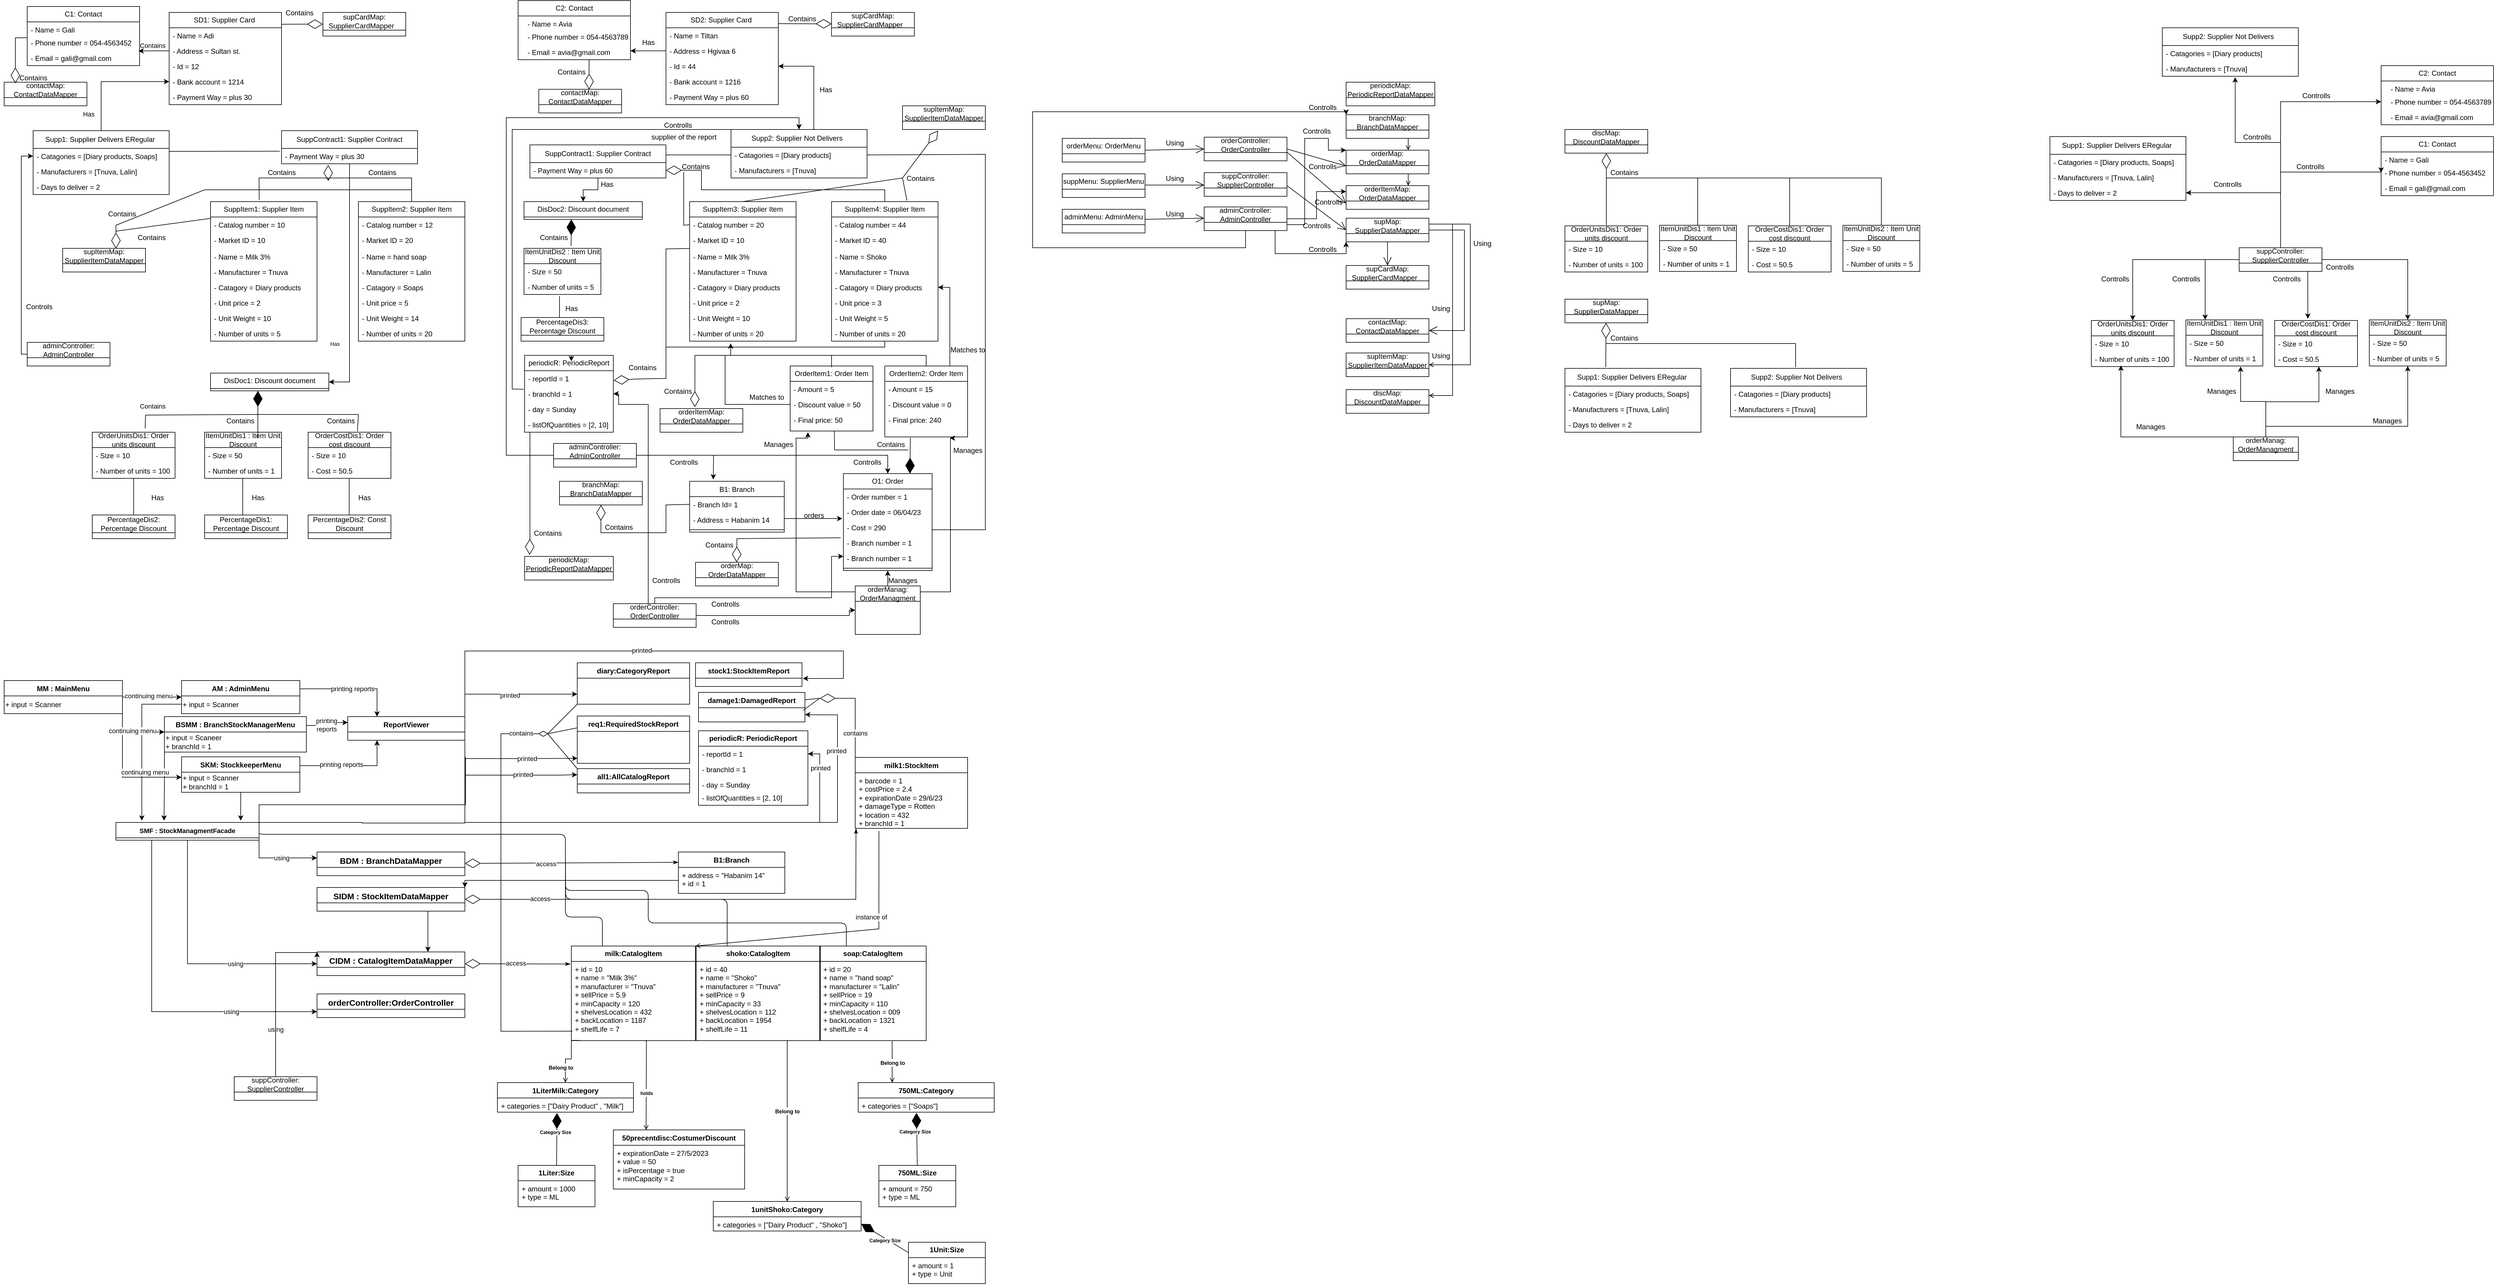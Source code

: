 <mxfile version="21.2.7" type="onedrive">
  <diagram name="Page-1" id="fXEjj763rn9t0KARY2fC">
    <mxGraphModel grid="1" page="1" gridSize="10" guides="1" tooltips="1" connect="1" arrows="1" fold="1" pageScale="1" pageWidth="850" pageHeight="1100" math="0" shadow="0">
      <root>
        <mxCell id="0" />
        <mxCell id="1" parent="0" />
        <mxCell id="oFPup3u3ES1kgvstcVl4-161" style="edgeStyle=orthogonalEdgeStyle;rounded=0;orthogonalLoop=1;jettySize=auto;html=1;exitX=0.25;exitY=0;exitDx=0;exitDy=0;entryX=0.596;entryY=1.003;entryDx=0;entryDy=0;entryPerimeter=0;endArrow=none;endFill=0;startArrow=open;startFill=0;" edge="1" parent="1" source="oFPup3u3ES1kgvstcVl4-80" target="oFPup3u3ES1kgvstcVl4-93">
          <mxGeometry relative="1" as="geometry">
            <mxPoint x="250" y="1790" as="targetPoint" />
            <Array as="points">
              <mxPoint x="246" y="1910" />
              <mxPoint x="247" y="1910" />
              <mxPoint x="247" y="1779" />
            </Array>
          </mxGeometry>
        </mxCell>
        <mxCell id="oFPup3u3ES1kgvstcVl4-162" value="&lt;font style=&quot;font-size: 8px;&quot;&gt;&lt;b&gt;holds&lt;/b&gt;&lt;/font&gt;" style="edgeLabel;html=1;align=center;verticalAlign=middle;resizable=0;points=[];" connectable="0" vertex="1" parent="oFPup3u3ES1kgvstcVl4-161">
          <mxGeometry x="-0.172" relative="1" as="geometry">
            <mxPoint as="offset" />
          </mxGeometry>
        </mxCell>
        <mxCell id="oFPup3u3ES1kgvstcVl4-80" value="50precentdisc:CostumerDiscount" style="swimlane;fontStyle=1;align=center;verticalAlign=top;childLayout=stackLayout;horizontal=1;startSize=26;horizontalStack=0;resizeParent=1;resizeParentMax=0;resizeLast=0;collapsible=1;marginBottom=0;whiteSpace=wrap;html=1;" vertex="1" parent="1">
          <mxGeometry x="191" y="1930" width="222" height="100" as="geometry">
            <mxRectangle x="330" y="499" width="90" height="30" as="alternateBounds" />
          </mxGeometry>
        </mxCell>
        <mxCell id="oFPup3u3ES1kgvstcVl4-81" value="+ expirationDate = 27/5/2023&lt;br&gt;+ value = 50&lt;br&gt;+ isPercentage = true&lt;br&gt;+ minCapacity = 2" style="text;strokeColor=none;fillColor=none;align=left;verticalAlign=top;spacingLeft=4;spacingRight=4;overflow=hidden;rotatable=0;points=[[0,0.5],[1,0.5]];portConstraint=eastwest;whiteSpace=wrap;html=1;" vertex="1" parent="oFPup3u3ES1kgvstcVl4-80">
          <mxGeometry y="26" width="222" height="74" as="geometry" />
        </mxCell>
        <mxCell id="oFPup3u3ES1kgvstcVl4-82" value="milk1:StockItem" style="swimlane;fontStyle=1;align=center;verticalAlign=top;childLayout=stackLayout;horizontal=1;startSize=26;horizontalStack=0;resizeParent=1;resizeParentMax=0;resizeLast=0;collapsible=1;marginBottom=0;whiteSpace=wrap;html=1;" vertex="1" parent="1">
          <mxGeometry x="600" y="1300" width="190" height="120" as="geometry" />
        </mxCell>
        <mxCell id="oFPup3u3ES1kgvstcVl4-83" value="+ barcode = 1&lt;br&gt;+ costPrice = 2.4&lt;br style=&quot;border-color: var(--border-color);&quot;&gt;+ expirationDate = 29/6/23&lt;br style=&quot;border-color: var(--border-color);&quot;&gt;+ damageType = Rotten&lt;span style=&quot;background-color: rgb(255, 255, 255);&quot;&gt;&lt;br&gt;&lt;/span&gt;+ location = 432&lt;br&gt;+ branchId = 1" style="text;strokeColor=none;fillColor=none;align=left;verticalAlign=top;spacingLeft=4;spacingRight=4;overflow=hidden;rotatable=0;points=[[0,0.5],[1,0.5]];portConstraint=eastwest;whiteSpace=wrap;html=1;" vertex="1" parent="oFPup3u3ES1kgvstcVl4-82">
          <mxGeometry y="26" width="190" height="94" as="geometry" />
        </mxCell>
        <mxCell id="oFPup3u3ES1kgvstcVl4-86" value="" style="endArrow=diamondThin;endFill=0;endSize=24;html=1;rounded=0;exitX=0;exitY=0;exitDx=0;exitDy=0;" edge="1" parent="1" source="oFPup3u3ES1kgvstcVl4-82">
          <mxGeometry width="160" relative="1" as="geometry">
            <mxPoint x="544" y="1352" as="sourcePoint" />
            <mxPoint x="540" y="1200" as="targetPoint" />
            <Array as="points">
              <mxPoint x="600" y="1200" />
            </Array>
          </mxGeometry>
        </mxCell>
        <mxCell id="O1-QT6p233hKdDYOenQ5-23" value="contains" style="edgeLabel;html=1;align=center;verticalAlign=middle;resizable=0;points=[];" connectable="0" vertex="1" parent="oFPup3u3ES1kgvstcVl4-86">
          <mxGeometry x="-0.487" relative="1" as="geometry">
            <mxPoint as="offset" />
          </mxGeometry>
        </mxCell>
        <mxCell id="oFPup3u3ES1kgvstcVl4-94" value="" style="endArrow=open;html=1;rounded=0;exitX=0.211;exitY=1.047;exitDx=0;exitDy=0;endFill=0;exitPerimeter=0;entryX=1;entryY=0;entryDx=0;entryDy=0;" edge="1" parent="1" source="oFPup3u3ES1kgvstcVl4-83" target="oFPup3u3ES1kgvstcVl4-92">
          <mxGeometry width="50" height="50" relative="1" as="geometry">
            <mxPoint x="569" y="1525" as="sourcePoint" />
            <mxPoint x="660" y="1450" as="targetPoint" />
            <Array as="points">
              <mxPoint x="640" y="1590" />
            </Array>
          </mxGeometry>
        </mxCell>
        <mxCell id="oFPup3u3ES1kgvstcVl4-95" value="instance of" style="edgeLabel;html=1;align=center;verticalAlign=middle;resizable=0;points=[];" connectable="0" vertex="1" parent="oFPup3u3ES1kgvstcVl4-94">
          <mxGeometry x="-0.759" y="1" relative="1" as="geometry">
            <mxPoint x="-14" y="88" as="offset" />
          </mxGeometry>
        </mxCell>
        <mxCell id="oFPup3u3ES1kgvstcVl4-98" value="" style="endArrow=none;endFill=0;endSize=12;html=1;rounded=0;exitX=0;exitY=0;exitDx=0;exitDy=0;" edge="1" parent="1" source="oFPup3u3ES1kgvstcVl4-109">
          <mxGeometry width="160" relative="1" as="geometry">
            <mxPoint x="130" y="1360" as="sourcePoint" />
            <mxPoint x="80" y="1260" as="targetPoint" />
          </mxGeometry>
        </mxCell>
        <mxCell id="oFPup3u3ES1kgvstcVl4-99" value="" style="endArrow=none;endFill=0;endSize=12;html=1;rounded=0;exitX=0;exitY=1;exitDx=0;exitDy=0;" edge="1" parent="1" source="oFPup3u3ES1kgvstcVl4-105">
          <mxGeometry width="160" relative="1" as="geometry">
            <mxPoint x="129.62" y="1220.918" as="sourcePoint" />
            <mxPoint x="80" y="1260" as="targetPoint" />
          </mxGeometry>
        </mxCell>
        <mxCell id="oFPup3u3ES1kgvstcVl4-100" value="" style="endArrow=none;endFill=0;endSize=12;html=1;rounded=0;exitX=0;exitY=0.25;exitDx=0;exitDy=0;" edge="1" parent="1" source="oFPup3u3ES1kgvstcVl4-107">
          <mxGeometry width="160" relative="1" as="geometry">
            <mxPoint x="129.81" y="1259.726" as="sourcePoint" />
            <mxPoint x="80" y="1260" as="targetPoint" />
          </mxGeometry>
        </mxCell>
        <mxCell id="oFPup3u3ES1kgvstcVl4-101" value="damage1:DamagedReport" style="swimlane;fontStyle=1;align=center;verticalAlign=top;childLayout=stackLayout;horizontal=1;startSize=26;horizontalStack=0;resizeParent=1;resizeParentMax=0;resizeLast=0;collapsible=1;marginBottom=0;whiteSpace=wrap;html=1;" vertex="1" parent="1">
          <mxGeometry x="335" y="1190" width="180" height="50" as="geometry" />
        </mxCell>
        <mxCell id="oFPup3u3ES1kgvstcVl4-103" value="stock1:StockItemReport" style="swimlane;fontStyle=1;align=center;verticalAlign=top;childLayout=stackLayout;horizontal=1;startSize=26;horizontalStack=0;resizeParent=1;resizeParentMax=0;resizeLast=0;collapsible=1;marginBottom=0;whiteSpace=wrap;html=1;" vertex="1" parent="1">
          <mxGeometry x="330" y="1140" width="180" height="40" as="geometry" />
        </mxCell>
        <mxCell id="oFPup3u3ES1kgvstcVl4-105" value="diary:CategoryReport" style="swimlane;fontStyle=1;align=center;verticalAlign=top;childLayout=stackLayout;horizontal=1;startSize=26;horizontalStack=0;resizeParent=1;resizeParentMax=0;resizeLast=0;collapsible=1;marginBottom=0;whiteSpace=wrap;html=1;" vertex="1" parent="1">
          <mxGeometry x="130" y="1140" width="190" height="70" as="geometry" />
        </mxCell>
        <mxCell id="oFPup3u3ES1kgvstcVl4-107" value="req1:RequiredStockReport" style="swimlane;fontStyle=1;align=center;verticalAlign=top;childLayout=stackLayout;horizontal=1;startSize=26;horizontalStack=0;resizeParent=1;resizeParentMax=0;resizeLast=0;collapsible=1;marginBottom=0;whiteSpace=wrap;html=1;" vertex="1" parent="1">
          <mxGeometry x="130" y="1230" width="190" height="80" as="geometry" />
        </mxCell>
        <mxCell id="oFPup3u3ES1kgvstcVl4-109" value="all1:AllCatalogReport" style="swimlane;fontStyle=1;align=center;verticalAlign=top;childLayout=stackLayout;horizontal=1;startSize=26;horizontalStack=0;resizeParent=1;resizeParentMax=0;resizeLast=0;collapsible=1;marginBottom=0;whiteSpace=wrap;html=1;" vertex="1" parent="1">
          <mxGeometry x="130" y="1319" width="190" height="41" as="geometry" />
        </mxCell>
        <mxCell id="oFPup3u3ES1kgvstcVl4-111" value="" style="endArrow=none;endFill=0;endSize=12;html=1;rounded=0;exitX=1.01;exitY=1.011;exitDx=0;exitDy=0;exitPerimeter=0;" edge="1" parent="1">
          <mxGeometry width="160" relative="1" as="geometry">
            <mxPoint x="511.8" y="1220.594" as="sourcePoint" />
            <mxPoint x="540" y="1200" as="targetPoint" />
          </mxGeometry>
        </mxCell>
        <mxCell id="oFPup3u3ES1kgvstcVl4-113" value="printing reports" style="edgeStyle=orthogonalEdgeStyle;rounded=0;orthogonalLoop=1;jettySize=auto;html=1;exitX=1;exitY=0.25;exitDx=0;exitDy=0;entryX=0.25;entryY=0;entryDx=0;entryDy=0;" edge="1" parent="1" source="oFPup3u3ES1kgvstcVl4-115" target="oFPup3u3ES1kgvstcVl4-133">
          <mxGeometry relative="1" as="geometry" />
        </mxCell>
        <mxCell id="oFPup3u3ES1kgvstcVl4-114" style="edgeStyle=orthogonalEdgeStyle;rounded=0;orthogonalLoop=1;jettySize=auto;html=1;exitX=0;exitY=1;exitDx=0;exitDy=0;entryX=0.181;entryY=-0.1;entryDx=0;entryDy=0;entryPerimeter=0;" edge="1" parent="1" source="oFPup3u3ES1kgvstcVl4-115" target="oFPup3u3ES1kgvstcVl4-151">
          <mxGeometry relative="1" as="geometry">
            <Array as="points">
              <mxPoint x="-606" y="1210" />
            </Array>
          </mxGeometry>
        </mxCell>
        <mxCell id="oFPup3u3ES1kgvstcVl4-115" value="AM : AdminMenu" style="swimlane;fontStyle=1;align=center;verticalAlign=top;childLayout=stackLayout;horizontal=1;startSize=26;horizontalStack=0;resizeParent=1;resizeParentMax=0;resizeLast=0;collapsible=1;marginBottom=0;whiteSpace=wrap;html=1;" vertex="1" parent="1">
          <mxGeometry x="-539" y="1170" width="200" height="56" as="geometry" />
        </mxCell>
        <mxCell id="O1-QT6p233hKdDYOenQ5-8" value="+ input = Scanner" style="text;html=1;strokeColor=none;fillColor=none;align=left;verticalAlign=middle;whiteSpace=wrap;rounded=0;" vertex="1" parent="oFPup3u3ES1kgvstcVl4-115">
          <mxGeometry y="26" width="200" height="30" as="geometry" />
        </mxCell>
        <mxCell id="oFPup3u3ES1kgvstcVl4-116" style="edgeStyle=orthogonalEdgeStyle;rounded=0;orthogonalLoop=1;jettySize=auto;html=1;exitX=1;exitY=0.5;exitDx=0;exitDy=0;" edge="1" parent="1" source="oFPup3u3ES1kgvstcVl4-120" target="oFPup3u3ES1kgvstcVl4-115">
          <mxGeometry relative="1" as="geometry" />
        </mxCell>
        <mxCell id="O1-QT6p233hKdDYOenQ5-1" value="continuing menu" style="edgeLabel;html=1;align=center;verticalAlign=middle;resizable=0;points=[];" connectable="0" vertex="1" parent="oFPup3u3ES1kgvstcVl4-116">
          <mxGeometry x="-0.3" y="2" relative="1" as="geometry">
            <mxPoint x="9" as="offset" />
          </mxGeometry>
        </mxCell>
        <mxCell id="oFPup3u3ES1kgvstcVl4-117" style="edgeStyle=orthogonalEdgeStyle;rounded=0;orthogonalLoop=1;jettySize=auto;html=1;exitX=1;exitY=0.5;exitDx=0;exitDy=0;entryX=0;entryY=0;entryDx=0;entryDy=0;" edge="1" parent="1" source="oFPup3u3ES1kgvstcVl4-120" target="oFPup3u3ES1kgvstcVl4-126">
          <mxGeometry relative="1" as="geometry">
            <Array as="points">
              <mxPoint x="-639" y="1257" />
            </Array>
          </mxGeometry>
        </mxCell>
        <mxCell id="oFPup3u3ES1kgvstcVl4-118" style="edgeStyle=orthogonalEdgeStyle;rounded=0;orthogonalLoop=1;jettySize=auto;html=1;exitX=1;exitY=1;exitDx=0;exitDy=0;entryX=0;entryY=0.25;entryDx=0;entryDy=0;" edge="1" parent="1" source="oFPup3u3ES1kgvstcVl4-120" target="oFPup3u3ES1kgvstcVl4-123">
          <mxGeometry relative="1" as="geometry" />
        </mxCell>
        <mxCell id="oFPup3u3ES1kgvstcVl4-120" value="MM : MainMenu" style="swimlane;fontStyle=1;align=center;verticalAlign=top;childLayout=stackLayout;horizontal=1;startSize=26;horizontalStack=0;resizeParent=1;resizeParentMax=0;resizeLast=0;collapsible=1;marginBottom=0;whiteSpace=wrap;html=1;" vertex="1" parent="1">
          <mxGeometry x="-839" y="1170" width="200" height="56" as="geometry" />
        </mxCell>
        <mxCell id="O1-QT6p233hKdDYOenQ5-7" value="+ input = Scanner" style="text;html=1;strokeColor=none;fillColor=none;align=left;verticalAlign=middle;whiteSpace=wrap;rounded=0;" vertex="1" parent="oFPup3u3ES1kgvstcVl4-120">
          <mxGeometry y="26" width="200" height="30" as="geometry" />
        </mxCell>
        <mxCell id="oFPup3u3ES1kgvstcVl4-121" style="edgeStyle=orthogonalEdgeStyle;rounded=0;orthogonalLoop=1;jettySize=auto;html=1;exitX=1;exitY=0.25;exitDx=0;exitDy=0;entryX=0.25;entryY=1;entryDx=0;entryDy=0;" edge="1" parent="1" source="oFPup3u3ES1kgvstcVl4-122" target="oFPup3u3ES1kgvstcVl4-133">
          <mxGeometry relative="1" as="geometry" />
        </mxCell>
        <mxCell id="O1-QT6p233hKdDYOenQ5-5" value="printing reports" style="edgeLabel;html=1;align=center;verticalAlign=middle;resizable=0;points=[];" connectable="0" vertex="1" parent="oFPup3u3ES1kgvstcVl4-121">
          <mxGeometry x="-0.211" y="2" relative="1" as="geometry">
            <mxPoint x="1" as="offset" />
          </mxGeometry>
        </mxCell>
        <mxCell id="oFPup3u3ES1kgvstcVl4-122" value="SKM: StockkeeperMenu" style="swimlane;fontStyle=1;align=center;verticalAlign=top;childLayout=stackLayout;horizontal=1;startSize=26;horizontalStack=0;resizeParent=1;resizeParentMax=0;resizeLast=0;collapsible=1;marginBottom=0;whiteSpace=wrap;html=1;" vertex="1" parent="1">
          <mxGeometry x="-539" y="1299" width="200" height="60" as="geometry" />
        </mxCell>
        <mxCell id="oFPup3u3ES1kgvstcVl4-123" value="+ input = Scanner&lt;br&gt;+ branchId = 1" style="text;html=1;strokeColor=none;fillColor=none;align=left;verticalAlign=middle;whiteSpace=wrap;rounded=0;" vertex="1" parent="oFPup3u3ES1kgvstcVl4-122">
          <mxGeometry y="26" width="200" height="34" as="geometry" />
        </mxCell>
        <mxCell id="oFPup3u3ES1kgvstcVl4-124" style="edgeStyle=orthogonalEdgeStyle;rounded=0;orthogonalLoop=1;jettySize=auto;html=1;exitX=1;exitY=0.25;exitDx=0;exitDy=0;entryX=0;entryY=0.25;entryDx=0;entryDy=0;" edge="1" parent="1" source="oFPup3u3ES1kgvstcVl4-125" target="oFPup3u3ES1kgvstcVl4-133">
          <mxGeometry relative="1" as="geometry" />
        </mxCell>
        <mxCell id="O1-QT6p233hKdDYOenQ5-6" value="printing &lt;br&gt;reports" style="edgeLabel;html=1;align=center;verticalAlign=middle;resizable=0;points=[];" connectable="0" vertex="1" parent="oFPup3u3ES1kgvstcVl4-124">
          <mxGeometry x="-0.1" y="1" relative="1" as="geometry">
            <mxPoint as="offset" />
          </mxGeometry>
        </mxCell>
        <mxCell id="oFPup3u3ES1kgvstcVl4-125" value="BSMM : BranchStockManagerMenu" style="swimlane;fontStyle=1;align=center;verticalAlign=top;childLayout=stackLayout;horizontal=1;startSize=26;horizontalStack=0;resizeParent=1;resizeParentMax=0;resizeLast=0;collapsible=1;marginBottom=0;whiteSpace=wrap;html=1;" vertex="1" parent="1">
          <mxGeometry x="-568" y="1231" width="240" height="60" as="geometry" />
        </mxCell>
        <mxCell id="oFPup3u3ES1kgvstcVl4-126" value="+ input = Scaneer&lt;br&gt;+ branchId = 1" style="text;html=1;strokeColor=none;fillColor=none;align=left;verticalAlign=middle;whiteSpace=wrap;rounded=0;" vertex="1" parent="oFPup3u3ES1kgvstcVl4-125">
          <mxGeometry y="26" width="240" height="34" as="geometry" />
        </mxCell>
        <mxCell id="oFPup3u3ES1kgvstcVl4-127" style="edgeStyle=orthogonalEdgeStyle;rounded=0;orthogonalLoop=1;jettySize=auto;html=1;exitX=1;exitY=0;exitDx=0;exitDy=0;entryX=0;entryY=0.5;entryDx=0;entryDy=0;" edge="1" parent="1" source="oFPup3u3ES1kgvstcVl4-133">
          <mxGeometry relative="1" as="geometry">
            <mxPoint x="130" y="1193" as="targetPoint" />
            <Array as="points">
              <mxPoint x="-60" y="1193" />
            </Array>
          </mxGeometry>
        </mxCell>
        <mxCell id="O1-QT6p233hKdDYOenQ5-17" value="printed" style="edgeLabel;html=1;align=center;verticalAlign=middle;resizable=0;points=[];" connectable="0" vertex="1" parent="oFPup3u3ES1kgvstcVl4-127">
          <mxGeometry x="-0.002" y="-2" relative="1" as="geometry">
            <mxPoint as="offset" />
          </mxGeometry>
        </mxCell>
        <mxCell id="oFPup3u3ES1kgvstcVl4-128" style="edgeStyle=orthogonalEdgeStyle;rounded=0;orthogonalLoop=1;jettySize=auto;html=1;exitX=0.75;exitY=0;exitDx=0;exitDy=0;entryX=1.008;entryY=0.009;entryDx=0;entryDy=0;entryPerimeter=0;" edge="1" parent="1" source="oFPup3u3ES1kgvstcVl4-133">
          <mxGeometry relative="1" as="geometry">
            <Array as="points">
              <mxPoint x="-60" y="1231" />
              <mxPoint x="-60" y="1120" />
              <mxPoint x="580" y="1120" />
              <mxPoint x="580" y="1167" />
            </Array>
            <mxPoint x="511.44" y="1166.486" as="targetPoint" />
          </mxGeometry>
        </mxCell>
        <mxCell id="O1-QT6p233hKdDYOenQ5-20" value="printed" style="edgeLabel;html=1;align=center;verticalAlign=middle;resizable=0;points=[];" connectable="0" vertex="1" parent="oFPup3u3ES1kgvstcVl4-128">
          <mxGeometry x="0.004" y="1" relative="1" as="geometry">
            <mxPoint as="offset" />
          </mxGeometry>
        </mxCell>
        <mxCell id="oFPup3u3ES1kgvstcVl4-129" style="edgeStyle=orthogonalEdgeStyle;rounded=0;orthogonalLoop=1;jettySize=auto;html=1;exitX=1;exitY=1;exitDx=0;exitDy=0;entryX=0;entryY=0.25;entryDx=0;entryDy=0;" edge="1" parent="1" source="oFPup3u3ES1kgvstcVl4-133" target="oFPup3u3ES1kgvstcVl4-109">
          <mxGeometry relative="1" as="geometry">
            <mxPoint x="131.52" y="1395.706" as="targetPoint" />
            <Array as="points">
              <mxPoint x="-60" y="1330" />
              <mxPoint x="100" y="1330" />
            </Array>
          </mxGeometry>
        </mxCell>
        <mxCell id="O1-QT6p233hKdDYOenQ5-19" value="printed" style="edgeLabel;html=1;align=center;verticalAlign=middle;resizable=0;points=[];" connectable="0" vertex="1" parent="oFPup3u3ES1kgvstcVl4-129">
          <mxGeometry x="0.257" y="1" relative="1" as="geometry">
            <mxPoint as="offset" />
          </mxGeometry>
        </mxCell>
        <mxCell id="oFPup3u3ES1kgvstcVl4-130" style="edgeStyle=orthogonalEdgeStyle;rounded=0;orthogonalLoop=1;jettySize=auto;html=1;exitX=1;exitY=0.5;exitDx=0;exitDy=0;entryX=0.002;entryY=0.844;entryDx=0;entryDy=0;entryPerimeter=0;" edge="1" parent="1" source="oFPup3u3ES1kgvstcVl4-133">
          <mxGeometry relative="1" as="geometry">
            <Array as="points">
              <mxPoint x="-60" y="1302" />
              <mxPoint x="35" y="1302" />
            </Array>
            <mxPoint x="130.38" y="1301.576" as="targetPoint" />
          </mxGeometry>
        </mxCell>
        <mxCell id="O1-QT6p233hKdDYOenQ5-18" value="printed" style="edgeLabel;html=1;align=center;verticalAlign=middle;resizable=0;points=[];" connectable="0" vertex="1" parent="oFPup3u3ES1kgvstcVl4-130">
          <mxGeometry x="0.293" relative="1" as="geometry">
            <mxPoint as="offset" />
          </mxGeometry>
        </mxCell>
        <mxCell id="oFPup3u3ES1kgvstcVl4-131" style="edgeStyle=orthogonalEdgeStyle;rounded=0;orthogonalLoop=1;jettySize=auto;html=1;exitX=1;exitY=1;exitDx=0;exitDy=0;entryX=1;entryY=0.75;entryDx=0;entryDy=0;" edge="1" parent="1" source="oFPup3u3ES1kgvstcVl4-133" target="oFPup3u3ES1kgvstcVl4-101">
          <mxGeometry relative="1" as="geometry">
            <Array as="points">
              <mxPoint x="-60" y="1410" />
              <mxPoint x="570" y="1410" />
              <mxPoint x="570" y="1228" />
              <mxPoint x="540" y="1228" />
            </Array>
            <mxPoint x="514" y="1260" as="targetPoint" />
          </mxGeometry>
        </mxCell>
        <mxCell id="O1-QT6p233hKdDYOenQ5-22" value="printed" style="edgeLabel;html=1;align=center;verticalAlign=middle;resizable=0;points=[];" connectable="0" vertex="1" parent="oFPup3u3ES1kgvstcVl4-131">
          <mxGeometry x="0.77" y="2" relative="1" as="geometry">
            <mxPoint as="offset" />
          </mxGeometry>
        </mxCell>
        <mxCell id="oFPup3u3ES1kgvstcVl4-132" style="edgeStyle=orthogonalEdgeStyle;rounded=0;orthogonalLoop=1;jettySize=auto;html=1;exitX=1;exitY=1;exitDx=0;exitDy=0;entryX=1;entryY=0.5;entryDx=0;entryDy=0;" edge="1" parent="1" source="oFPup3u3ES1kgvstcVl4-133">
          <mxGeometry relative="1" as="geometry">
            <Array as="points">
              <mxPoint x="-60" y="1410" />
              <mxPoint x="540" y="1410" />
              <mxPoint x="540" y="1294" />
            </Array>
            <mxPoint x="520.0" y="1294" as="targetPoint" />
          </mxGeometry>
        </mxCell>
        <mxCell id="O1-QT6p233hKdDYOenQ5-21" value="printed" style="edgeLabel;html=1;align=center;verticalAlign=middle;resizable=0;points=[];" connectable="0" vertex="1" parent="oFPup3u3ES1kgvstcVl4-132">
          <mxGeometry x="0.9" y="-1" relative="1" as="geometry">
            <mxPoint as="offset" />
          </mxGeometry>
        </mxCell>
        <mxCell id="oFPup3u3ES1kgvstcVl4-133" value="ReportViewer" style="swimlane;fontStyle=1;align=center;verticalAlign=top;childLayout=stackLayout;horizontal=1;startSize=26;horizontalStack=0;resizeParent=1;resizeParentMax=0;resizeLast=0;collapsible=1;marginBottom=0;whiteSpace=wrap;html=1;" vertex="1" parent="1">
          <mxGeometry x="-258" y="1231" width="198" height="40" as="geometry" />
        </mxCell>
        <mxCell id="oFPup3u3ES1kgvstcVl4-135" value="&lt;b style=&quot;border-color: var(--border-color); font-size: 14px;&quot;&gt;BDM : BranchDataMapper&lt;br&gt;&lt;br&gt;&lt;/b&gt;" style="swimlane;fontStyle=1;align=center;verticalAlign=top;childLayout=stackLayout;horizontal=1;startSize=26;horizontalStack=0;resizeParent=1;resizeParentMax=0;resizeLast=0;collapsible=1;marginBottom=0;whiteSpace=wrap;html=1;" vertex="1" parent="1">
          <mxGeometry x="-310" y="1460" width="250" height="40" as="geometry" />
        </mxCell>
        <mxCell id="oFPup3u3ES1kgvstcVl4-136" style="edgeStyle=orthogonalEdgeStyle;rounded=0;orthogonalLoop=1;jettySize=auto;html=1;exitX=0.75;exitY=1;exitDx=0;exitDy=0;entryX=0.75;entryY=0;entryDx=0;entryDy=0;" edge="1" parent="1" source="oFPup3u3ES1kgvstcVl4-138" target="oFPup3u3ES1kgvstcVl4-140">
          <mxGeometry relative="1" as="geometry" />
        </mxCell>
        <mxCell id="oFPup3u3ES1kgvstcVl4-138" value="&lt;b style=&quot;border-color: var(--border-color); font-size: 14px;&quot;&gt;&lt;b style=&quot;border-color: var(--border-color);&quot;&gt;SIDM : StockItemDataMapper&lt;/b&gt;&lt;br&gt;&lt;/b&gt;" style="swimlane;fontStyle=1;align=center;verticalAlign=top;childLayout=stackLayout;horizontal=1;startSize=26;horizontalStack=0;resizeParent=1;resizeParentMax=0;resizeLast=0;collapsible=1;marginBottom=0;whiteSpace=wrap;html=1;" vertex="1" parent="1">
          <mxGeometry x="-310" y="1520" width="250" height="40" as="geometry" />
        </mxCell>
        <mxCell id="oFPup3u3ES1kgvstcVl4-140" value="&lt;b style=&quot;border-color: var(--border-color); font-size: 14px;&quot;&gt;&lt;b style=&quot;border-color: var(--border-color);&quot;&gt;CIDM : CatalogItemDataMapper&lt;br&gt;&lt;/b&gt;&lt;br&gt;&lt;/b&gt;" style="swimlane;fontStyle=1;align=center;verticalAlign=top;childLayout=stackLayout;horizontal=1;startSize=26;horizontalStack=0;resizeParent=1;resizeParentMax=0;resizeLast=0;collapsible=1;marginBottom=0;whiteSpace=wrap;html=1;" vertex="1" parent="1">
          <mxGeometry x="-310" y="1629" width="250" height="40" as="geometry" />
        </mxCell>
        <mxCell id="oFPup3u3ES1kgvstcVl4-149" style="edgeStyle=orthogonalEdgeStyle;rounded=0;orthogonalLoop=1;jettySize=auto;html=1;exitX=1;exitY=1;exitDx=0;exitDy=0;entryX=0;entryY=0.25;entryDx=0;entryDy=0;" edge="1" parent="1" source="oFPup3u3ES1kgvstcVl4-151" target="oFPup3u3ES1kgvstcVl4-135">
          <mxGeometry relative="1" as="geometry" />
        </mxCell>
        <mxCell id="O1-QT6p233hKdDYOenQ5-11" value="using" style="edgeLabel;html=1;align=center;verticalAlign=middle;resizable=0;points=[];" connectable="0" vertex="1" parent="oFPup3u3ES1kgvstcVl4-149">
          <mxGeometry x="-0.125" y="-4" relative="1" as="geometry">
            <mxPoint x="12" y="-4" as="offset" />
          </mxGeometry>
        </mxCell>
        <mxCell id="BLBD27sknaTZB-ZtXrav-1" style="edgeStyle=orthogonalEdgeStyle;rounded=0;orthogonalLoop=1;jettySize=auto;html=1;exitX=1;exitY=0.5;exitDx=0;exitDy=0;endArrow=none;endFill=0;" edge="1" parent="1" source="oFPup3u3ES1kgvstcVl4-151">
          <mxGeometry relative="1" as="geometry">
            <mxPoint x="-60" y="1410" as="targetPoint" />
            <Array as="points">
              <mxPoint x="-408" y="1410" />
              <mxPoint x="-234" y="1410" />
              <mxPoint x="-234" y="1411" />
            </Array>
          </mxGeometry>
        </mxCell>
        <mxCell id="BLBD27sknaTZB-ZtXrav-2" style="edgeStyle=orthogonalEdgeStyle;rounded=0;orthogonalLoop=1;jettySize=auto;html=1;exitX=1;exitY=0;exitDx=0;exitDy=0;endArrow=none;endFill=0;" edge="1" parent="1" source="oFPup3u3ES1kgvstcVl4-151">
          <mxGeometry relative="1" as="geometry">
            <mxPoint x="-60" y="1300" as="targetPoint" />
            <Array as="points">
              <mxPoint x="-408" y="1380" />
              <mxPoint x="-59" y="1380" />
            </Array>
          </mxGeometry>
        </mxCell>
        <mxCell id="liE4SFj_GZx9GIm13Hdn-2" style="edgeStyle=orthogonalEdgeStyle;rounded=0;orthogonalLoop=1;jettySize=auto;html=1;exitX=0.25;exitY=1;exitDx=0;exitDy=0;entryX=0;entryY=0.75;entryDx=0;entryDy=0;" edge="1" parent="1" source="oFPup3u3ES1kgvstcVl4-151" target="liE4SFj_GZx9GIm13Hdn-1">
          <mxGeometry relative="1" as="geometry" />
        </mxCell>
        <mxCell id="O1-QT6p233hKdDYOenQ5-13" value="using" style="edgeLabel;html=1;align=center;verticalAlign=middle;resizable=0;points=[];" connectable="0" vertex="1" parent="liE4SFj_GZx9GIm13Hdn-2">
          <mxGeometry x="0.491" relative="1" as="geometry">
            <mxPoint as="offset" />
          </mxGeometry>
        </mxCell>
        <mxCell id="zAXWB--0ywWZEG-D05re-65" value="using" style="edgeLabel;html=1;align=center;verticalAlign=middle;resizable=0;points=[];" connectable="0" vertex="1" parent="liE4SFj_GZx9GIm13Hdn-2">
          <mxGeometry x="0.491" relative="1" as="geometry">
            <mxPoint x="75" y="30" as="offset" />
          </mxGeometry>
        </mxCell>
        <mxCell id="oFPup3u3ES1kgvstcVl4-151" value="&lt;font style=&quot;font-size: 11px;&quot;&gt;SMF : StockManagmentFacade&lt;/font&gt;" style="swimlane;fontStyle=1;align=center;verticalAlign=top;childLayout=stackLayout;horizontal=1;startSize=26;horizontalStack=0;resizeParent=1;resizeParentMax=0;resizeLast=0;collapsible=1;marginBottom=0;whiteSpace=wrap;html=1;" vertex="1" parent="1">
          <mxGeometry x="-650" y="1410" width="242" height="30" as="geometry" />
        </mxCell>
        <mxCell id="oFPup3u3ES1kgvstcVl4-152" style="edgeStyle=orthogonalEdgeStyle;rounded=0;orthogonalLoop=1;jettySize=auto;html=1;exitX=0;exitY=1;exitDx=0;exitDy=0;entryX=0.336;entryY=-0.1;entryDx=0;entryDy=0;entryPerimeter=0;" edge="1" parent="1" source="oFPup3u3ES1kgvstcVl4-126" target="oFPup3u3ES1kgvstcVl4-151">
          <mxGeometry relative="1" as="geometry" />
        </mxCell>
        <mxCell id="oFPup3u3ES1kgvstcVl4-153" style="edgeStyle=orthogonalEdgeStyle;rounded=0;orthogonalLoop=1;jettySize=auto;html=1;exitX=0.5;exitY=1;exitDx=0;exitDy=0;entryX=0.872;entryY=-0.1;entryDx=0;entryDy=0;entryPerimeter=0;" edge="1" parent="1" source="oFPup3u3ES1kgvstcVl4-123" target="oFPup3u3ES1kgvstcVl4-151">
          <mxGeometry relative="1" as="geometry" />
        </mxCell>
        <mxCell id="oFPup3u3ES1kgvstcVl4-154" style="edgeStyle=orthogonalEdgeStyle;rounded=0;orthogonalLoop=1;jettySize=auto;html=1;exitX=0.5;exitY=1;exitDx=0;exitDy=0;entryX=0;entryY=0.5;entryDx=0;entryDy=0;" edge="1" parent="1" source="oFPup3u3ES1kgvstcVl4-151" target="oFPup3u3ES1kgvstcVl4-140">
          <mxGeometry relative="1" as="geometry" />
        </mxCell>
        <mxCell id="O1-QT6p233hKdDYOenQ5-12" value="using" style="edgeLabel;html=1;align=center;verticalAlign=middle;resizable=0;points=[];" connectable="0" vertex="1" parent="oFPup3u3ES1kgvstcVl4-154">
          <mxGeometry x="0.243" y="3" relative="1" as="geometry">
            <mxPoint x="24" y="3" as="offset" />
          </mxGeometry>
        </mxCell>
        <mxCell id="T5zm5Zbq_VQo3SPnujCF-4" style="edgeStyle=orthogonalEdgeStyle;rounded=1;orthogonalLoop=1;jettySize=auto;html=1;exitX=0.25;exitY=0;exitDx=0;exitDy=0;endArrow=none;endFill=0;" edge="1" parent="1" source="oFPup3u3ES1kgvstcVl4-155">
          <mxGeometry relative="1" as="geometry">
            <mxPoint x="110" y="1460" as="targetPoint" />
          </mxGeometry>
        </mxCell>
        <mxCell id="oFPup3u3ES1kgvstcVl4-155" value="&lt;b&gt;shoko:CatalogItem&lt;/b&gt;" style="swimlane;fontStyle=0;childLayout=stackLayout;horizontal=1;startSize=26;fillColor=none;horizontalStack=0;resizeParent=1;resizeParentMax=0;resizeLast=0;collapsible=1;marginBottom=0;whiteSpace=wrap;html=1;" vertex="1" parent="1">
          <mxGeometry x="331" y="1619" width="210" height="160" as="geometry" />
        </mxCell>
        <mxCell id="oFPup3u3ES1kgvstcVl4-156" value="+ id = 40&lt;br&gt;+ name = &quot;Shoko&quot;&lt;br&gt;+ manufacturer = &quot;Tnuva&quot;&lt;br style=&quot;border-color: var(--border-color);&quot;&gt;+ sellPrice = 9&lt;br style=&quot;border-color: var(--border-color);&quot;&gt;+ minCapacity = 33&lt;br&gt;+ shelvesLocation = 112&lt;br&gt;+ backLocation = 1954&lt;br&gt;+ shelfLife = 11" style="text;strokeColor=none;fillColor=none;align=left;verticalAlign=top;spacingLeft=4;spacingRight=4;overflow=hidden;rotatable=0;points=[[0,0.5],[1,0.5]];portConstraint=eastwest;whiteSpace=wrap;html=1;" vertex="1" parent="oFPup3u3ES1kgvstcVl4-155">
          <mxGeometry y="26" width="210" height="134" as="geometry" />
        </mxCell>
        <mxCell id="T5zm5Zbq_VQo3SPnujCF-2" style="edgeStyle=orthogonalEdgeStyle;rounded=1;orthogonalLoop=1;jettySize=auto;html=1;exitX=0.25;exitY=0;exitDx=0;exitDy=0;endArrow=none;endFill=0;entryX=1;entryY=0.5;entryDx=0;entryDy=0;" edge="1" parent="1" source="oFPup3u3ES1kgvstcVl4-157" target="oFPup3u3ES1kgvstcVl4-151">
          <mxGeometry relative="1" as="geometry">
            <mxPoint x="60" y="1430" as="targetPoint" />
            <Array as="points">
              <mxPoint x="585" y="1580" />
              <mxPoint x="250" y="1580" />
              <mxPoint x="250" y="1525" />
              <mxPoint x="110" y="1525" />
              <mxPoint x="110" y="1430" />
              <mxPoint x="-408" y="1430" />
            </Array>
          </mxGeometry>
        </mxCell>
        <mxCell id="oFPup3u3ES1kgvstcVl4-157" value="&lt;b&gt;soap:CatalogItem&lt;/b&gt;" style="swimlane;fontStyle=0;childLayout=stackLayout;horizontal=1;startSize=26;fillColor=none;horizontalStack=0;resizeParent=1;resizeParentMax=0;resizeLast=0;collapsible=1;marginBottom=0;whiteSpace=wrap;html=1;" vertex="1" parent="1">
          <mxGeometry x="540" y="1619" width="180" height="160" as="geometry" />
        </mxCell>
        <mxCell id="oFPup3u3ES1kgvstcVl4-158" value="+ id = 20&lt;br&gt;+ name = &quot;hand soap&quot;&lt;br&gt;+ manufacturer = &quot;Lalin&quot;&lt;br style=&quot;border-color: var(--border-color);&quot;&gt;+ sellPrice = 19&lt;br style=&quot;border-color: var(--border-color);&quot;&gt;+ minCapacity = 110&lt;br&gt;+ shelvesLocation = 009&lt;br&gt;+ backLocation = 1321&lt;br&gt;+ shelfLife = 4" style="text;strokeColor=none;fillColor=none;align=left;verticalAlign=top;spacingLeft=4;spacingRight=4;overflow=hidden;rotatable=0;points=[[0,0.5],[1,0.5]];portConstraint=eastwest;whiteSpace=wrap;html=1;" vertex="1" parent="oFPup3u3ES1kgvstcVl4-157">
          <mxGeometry y="26" width="180" height="134" as="geometry" />
        </mxCell>
        <mxCell id="oFPup3u3ES1kgvstcVl4-142" style="edgeStyle=orthogonalEdgeStyle;rounded=0;orthogonalLoop=1;jettySize=auto;html=1;startArrow=none;startFill=0;endArrow=none;endFill=0;endSize=11;entryX=0.009;entryY=0.881;entryDx=0;entryDy=0;entryPerimeter=0;" edge="1" parent="1" target="oFPup3u3ES1kgvstcVl4-93">
          <mxGeometry relative="1" as="geometry">
            <mxPoint x="61" y="1260" as="sourcePoint" />
            <mxPoint x="541" y="1790" as="targetPoint" />
            <Array as="points">
              <mxPoint x="1" y="1260" />
              <mxPoint x="1" y="1763" />
            </Array>
          </mxGeometry>
        </mxCell>
        <mxCell id="oFPup3u3ES1kgvstcVl4-143" value="" style="endArrow=none;html=1;endSize=12;startArrow=diamondThin;startSize=14;startFill=0;edgeStyle=orthogonalEdgeStyle;rounded=0;endFill=0;" edge="1" parent="1">
          <mxGeometry x="-0.25" y="50" relative="1" as="geometry">
            <mxPoint x="81" y="1260" as="sourcePoint" />
            <mxPoint x="1" y="1330" as="targetPoint" />
            <Array as="points">
              <mxPoint x="1" y="1260" />
              <mxPoint x="1" y="1320" />
            </Array>
            <mxPoint as="offset" />
          </mxGeometry>
        </mxCell>
        <mxCell id="O1-QT6p233hKdDYOenQ5-24" value="contains" style="edgeLabel;html=1;align=center;verticalAlign=middle;resizable=0;points=[];" connectable="0" vertex="1" parent="oFPup3u3ES1kgvstcVl4-143">
          <mxGeometry x="-0.387" y="-1" relative="1" as="geometry">
            <mxPoint as="offset" />
          </mxGeometry>
        </mxCell>
        <mxCell id="oFPup3u3ES1kgvstcVl4-144" value="B1:Branch" style="swimlane;fontStyle=1;align=center;verticalAlign=top;childLayout=stackLayout;horizontal=1;startSize=26;horizontalStack=0;resizeParent=1;resizeParentMax=0;resizeLast=0;collapsible=1;marginBottom=0;whiteSpace=wrap;html=1;" vertex="1" parent="1">
          <mxGeometry x="301" y="1460" width="180" height="70" as="geometry" />
        </mxCell>
        <mxCell id="oFPup3u3ES1kgvstcVl4-145" value="+ address = &quot;Habanim 14&quot;&lt;br&gt;+ id = 1" style="text;strokeColor=none;fillColor=none;align=left;verticalAlign=top;spacingLeft=4;spacingRight=4;overflow=hidden;rotatable=0;points=[[0,0.5],[1,0.5]];portConstraint=eastwest;whiteSpace=wrap;html=1;" vertex="1" parent="oFPup3u3ES1kgvstcVl4-144">
          <mxGeometry y="26" width="180" height="44" as="geometry" />
        </mxCell>
        <mxCell id="oFPup3u3ES1kgvstcVl4-146" value="&lt;b&gt;periodicR: PeriodicReport&lt;/b&gt;" style="swimlane;fontStyle=0;childLayout=stackLayout;horizontal=1;startSize=26;fillColor=none;horizontalStack=0;resizeParent=1;resizeParentMax=0;resizeLast=0;collapsible=1;marginBottom=0;whiteSpace=wrap;html=1;" vertex="1" parent="1">
          <mxGeometry x="335" y="1255" width="185" height="126" as="geometry" />
        </mxCell>
        <mxCell id="zAXWB--0ywWZEG-D05re-60" value="- reportId = 1" style="text;strokeColor=none;fillColor=none;align=left;verticalAlign=top;spacingLeft=4;spacingRight=4;overflow=hidden;rotatable=0;points=[[0,0.5],[1,0.5]];portConstraint=eastwest;whiteSpace=wrap;html=1;" vertex="1" parent="oFPup3u3ES1kgvstcVl4-146">
          <mxGeometry y="26" width="185" height="26" as="geometry" />
        </mxCell>
        <mxCell id="zAXWB--0ywWZEG-D05re-61" value="- branchId = 1" style="text;strokeColor=none;fillColor=none;align=left;verticalAlign=top;spacingLeft=4;spacingRight=4;overflow=hidden;rotatable=0;points=[[0,0.5],[1,0.5]];portConstraint=eastwest;whiteSpace=wrap;html=1;" vertex="1" parent="oFPup3u3ES1kgvstcVl4-146">
          <mxGeometry y="52" width="185" height="26" as="geometry" />
        </mxCell>
        <mxCell id="oFPup3u3ES1kgvstcVl4-148" value="- day = Sunday" style="text;strokeColor=none;fillColor=none;align=left;verticalAlign=top;spacingLeft=4;spacingRight=4;overflow=hidden;rotatable=0;points=[[0,0.5],[1,0.5]];portConstraint=eastwest;whiteSpace=wrap;html=1;" vertex="1" parent="oFPup3u3ES1kgvstcVl4-146">
          <mxGeometry y="78" width="185" height="22" as="geometry" />
        </mxCell>
        <mxCell id="zAXWB--0ywWZEG-D05re-62" value="- listOfQuantities = [2, 10]" style="text;strokeColor=none;fillColor=none;align=left;verticalAlign=top;spacingLeft=4;spacingRight=4;overflow=hidden;rotatable=0;points=[[0,0.5],[1,0.5]];portConstraint=eastwest;whiteSpace=wrap;html=1;" vertex="1" parent="oFPup3u3ES1kgvstcVl4-146">
          <mxGeometry y="100" width="185" height="26" as="geometry" />
        </mxCell>
        <mxCell id="T5zm5Zbq_VQo3SPnujCF-3" style="edgeStyle=orthogonalEdgeStyle;rounded=1;orthogonalLoop=1;jettySize=auto;html=1;exitX=0.25;exitY=0;exitDx=0;exitDy=0;endArrow=none;endFill=0;" edge="1" parent="1" source="oFPup3u3ES1kgvstcVl4-92">
          <mxGeometry relative="1" as="geometry">
            <mxPoint x="110" y="1450" as="targetPoint" />
            <Array as="points">
              <mxPoint x="172" y="1570" />
              <mxPoint x="110" y="1570" />
              <mxPoint x="110" y="1520" />
            </Array>
          </mxGeometry>
        </mxCell>
        <mxCell id="oFPup3u3ES1kgvstcVl4-92" value="&lt;b&gt;milk:CatalogItem&lt;/b&gt;" style="swimlane;fontStyle=0;childLayout=stackLayout;horizontal=1;startSize=26;fillColor=none;horizontalStack=0;resizeParent=1;resizeParentMax=0;resizeLast=0;collapsible=1;marginBottom=0;whiteSpace=wrap;html=1;" vertex="1" parent="1">
          <mxGeometry x="120" y="1619" width="210" height="160" as="geometry">
            <mxRectangle x="120" y="1619" width="140" height="30" as="alternateBounds" />
          </mxGeometry>
        </mxCell>
        <mxCell id="oFPup3u3ES1kgvstcVl4-93" value="+ id = 10&lt;br&gt;+ name = &quot;Milk 3%&quot;&lt;br&gt;+ manufacturer = &quot;Tnuva&quot;&lt;br style=&quot;border-color: var(--border-color);&quot;&gt;+ sellPrice = 5.9&lt;br style=&quot;border-color: var(--border-color);&quot;&gt;+ minCapacity = 120&lt;br&gt;+ shelvesLocation = 432&lt;br&gt;+ backLocation = 1187&lt;br&gt;+ shelfLife = 7" style="text;strokeColor=none;fillColor=none;align=left;verticalAlign=top;spacingLeft=4;spacingRight=4;overflow=hidden;rotatable=0;points=[[0,0.5],[1,0.5]];portConstraint=eastwest;whiteSpace=wrap;html=1;" vertex="1" parent="oFPup3u3ES1kgvstcVl4-92">
          <mxGeometry y="26" width="210" height="134" as="geometry" />
        </mxCell>
        <mxCell id="oFPup3u3ES1kgvstcVl4-163" value="" style="group" connectable="0" vertex="1" parent="1">
          <mxGeometry x="-5" y="1779" width="230" height="281" as="geometry" />
        </mxCell>
        <mxCell id="oFPup3u3ES1kgvstcVl4-78" value="1LiterMilk:Category" style="swimlane;fontStyle=1;align=center;verticalAlign=top;childLayout=stackLayout;horizontal=1;startSize=26;horizontalStack=0;resizeParent=1;resizeParentMax=0;resizeLast=0;collapsible=1;marginBottom=0;whiteSpace=wrap;html=1;" vertex="1" parent="oFPup3u3ES1kgvstcVl4-163">
          <mxGeometry y="71" width="230" height="50" as="geometry" />
        </mxCell>
        <mxCell id="oFPup3u3ES1kgvstcVl4-79" value="+ categories = [&quot;Dairy Product&quot; , &quot;Milk&quot;]" style="text;strokeColor=none;fillColor=none;align=left;verticalAlign=top;spacingLeft=4;spacingRight=4;overflow=hidden;rotatable=0;points=[[0,0.5],[1,0.5]];portConstraint=eastwest;whiteSpace=wrap;html=1;" vertex="1" parent="oFPup3u3ES1kgvstcVl4-78">
          <mxGeometry y="26" width="230" height="24" as="geometry" />
        </mxCell>
        <mxCell id="oFPup3u3ES1kgvstcVl4-87" value="" style="endArrow=diamondThin;endFill=1;endSize=24;html=1;rounded=0;exitX=0.5;exitY=0;exitDx=0;exitDy=0;entryX=0.438;entryY=1.06;entryDx=0;entryDy=0;entryPerimeter=0;" edge="1" parent="oFPup3u3ES1kgvstcVl4-163" source="oFPup3u3ES1kgvstcVl4-84" target="oFPup3u3ES1kgvstcVl4-79">
          <mxGeometry width="160" relative="1" as="geometry">
            <mxPoint x="75" y="321" as="sourcePoint" />
            <mxPoint x="215" y="221" as="targetPoint" />
          </mxGeometry>
        </mxCell>
        <mxCell id="oFPup3u3ES1kgvstcVl4-88" value="&lt;font style=&quot;font-size: 8px;&quot;&gt;&lt;b&gt;Category Size&lt;/b&gt;&lt;/font&gt;" style="edgeLabel;html=1;align=center;verticalAlign=middle;resizable=0;points=[];fontSize=8;" connectable="0" vertex="1" parent="oFPup3u3ES1kgvstcVl4-87">
          <mxGeometry x="0.302" relative="1" as="geometry">
            <mxPoint x="-3" y="1" as="offset" />
          </mxGeometry>
        </mxCell>
        <mxCell id="oFPup3u3ES1kgvstcVl4-89" style="edgeStyle=orthogonalEdgeStyle;rounded=0;orthogonalLoop=1;jettySize=auto;html=1;exitX=0.066;exitY=0.997;exitDx=0;exitDy=0;entryX=0.5;entryY=0;entryDx=0;entryDy=0;exitPerimeter=0;endArrow=open;endFill=0;" edge="1" parent="oFPup3u3ES1kgvstcVl4-163" source="oFPup3u3ES1kgvstcVl4-93" target="oFPup3u3ES1kgvstcVl4-78">
          <mxGeometry relative="1" as="geometry">
            <Array as="points">
              <mxPoint x="125" />
              <mxPoint x="125" y="31" />
              <mxPoint x="115" y="31" />
            </Array>
          </mxGeometry>
        </mxCell>
        <mxCell id="oFPup3u3ES1kgvstcVl4-90" value="&lt;b&gt;&lt;font style=&quot;font-size: 9px;&quot;&gt;Belong to&lt;/font&gt;&lt;/b&gt;" style="edgeLabel;html=1;align=center;verticalAlign=middle;resizable=0;points=[];" connectable="0" vertex="1" parent="oFPup3u3ES1kgvstcVl4-89">
          <mxGeometry x="0.345" y="2" relative="1" as="geometry">
            <mxPoint x="-10" y="5" as="offset" />
          </mxGeometry>
        </mxCell>
        <mxCell id="oFPup3u3ES1kgvstcVl4-160" value="" style="group" connectable="0" vertex="1" parent="oFPup3u3ES1kgvstcVl4-163">
          <mxGeometry x="35" y="211" width="130" height="70" as="geometry" />
        </mxCell>
        <mxCell id="oFPup3u3ES1kgvstcVl4-84" value="&lt;b&gt;1Liter:Size&lt;/b&gt;" style="swimlane;fontStyle=0;childLayout=stackLayout;horizontal=1;startSize=26;fillColor=none;horizontalStack=0;resizeParent=1;resizeParentMax=0;resizeLast=0;collapsible=1;marginBottom=0;whiteSpace=wrap;html=1;" vertex="1" parent="oFPup3u3ES1kgvstcVl4-160">
          <mxGeometry width="130" height="70" as="geometry" />
        </mxCell>
        <mxCell id="oFPup3u3ES1kgvstcVl4-85" value="+ amount = 1000&lt;span style=&quot;&quot;&gt;&lt;br&gt;+ type =&amp;nbsp;&lt;/span&gt;ML" style="text;strokeColor=none;fillColor=none;align=left;verticalAlign=top;spacingLeft=4;spacingRight=4;overflow=hidden;rotatable=0;points=[[0,0.5],[1,0.5]];portConstraint=eastwest;whiteSpace=wrap;html=1;" vertex="1" parent="oFPup3u3ES1kgvstcVl4-160">
          <mxGeometry y="26" width="130" height="44" as="geometry" />
        </mxCell>
        <mxCell id="oFPup3u3ES1kgvstcVl4-174" value="" style="group" connectable="0" vertex="1" parent="1">
          <mxGeometry x="605" y="1779" width="230" height="281" as="geometry" />
        </mxCell>
        <mxCell id="oFPup3u3ES1kgvstcVl4-186" style="edgeStyle=orthogonalEdgeStyle;rounded=0;orthogonalLoop=1;jettySize=auto;html=1;exitX=0.25;exitY=0;exitDx=0;exitDy=0;startArrow=open;startFill=0;endArrow=none;endFill=0;" edge="1" parent="oFPup3u3ES1kgvstcVl4-174" source="oFPup3u3ES1kgvstcVl4-175">
          <mxGeometry relative="1" as="geometry">
            <mxPoint x="57.385" y="1" as="targetPoint" />
          </mxGeometry>
        </mxCell>
        <mxCell id="oFPup3u3ES1kgvstcVl4-187" value="&lt;b&gt;&lt;font style=&quot;font-size: 9px;&quot;&gt;Belong to&lt;/font&gt;&lt;/b&gt;" style="edgeLabel;html=1;align=center;verticalAlign=middle;resizable=0;points=[];" connectable="0" vertex="1" parent="oFPup3u3ES1kgvstcVl4-186">
          <mxGeometry x="-0.017" relative="1" as="geometry">
            <mxPoint as="offset" />
          </mxGeometry>
        </mxCell>
        <mxCell id="oFPup3u3ES1kgvstcVl4-175" value="750ML:Category" style="swimlane;fontStyle=1;align=center;verticalAlign=top;childLayout=stackLayout;horizontal=1;startSize=26;horizontalStack=0;resizeParent=1;resizeParentMax=0;resizeLast=0;collapsible=1;marginBottom=0;whiteSpace=wrap;html=1;" vertex="1" parent="oFPup3u3ES1kgvstcVl4-174">
          <mxGeometry y="71" width="230" height="50" as="geometry" />
        </mxCell>
        <mxCell id="oFPup3u3ES1kgvstcVl4-176" value="+ categories = [&quot;Soaps&quot;]" style="text;strokeColor=none;fillColor=none;align=left;verticalAlign=top;spacingLeft=4;spacingRight=4;overflow=hidden;rotatable=0;points=[[0,0.5],[1,0.5]];portConstraint=eastwest;whiteSpace=wrap;html=1;" vertex="1" parent="oFPup3u3ES1kgvstcVl4-175">
          <mxGeometry y="26" width="230" height="24" as="geometry" />
        </mxCell>
        <mxCell id="oFPup3u3ES1kgvstcVl4-177" value="" style="endArrow=diamondThin;endFill=1;endSize=24;html=1;rounded=0;exitX=0.5;exitY=0;exitDx=0;exitDy=0;entryX=0.428;entryY=1.045;entryDx=0;entryDy=0;entryPerimeter=0;" edge="1" parent="oFPup3u3ES1kgvstcVl4-174" source="oFPup3u3ES1kgvstcVl4-182" target="oFPup3u3ES1kgvstcVl4-176">
          <mxGeometry width="160" relative="1" as="geometry">
            <mxPoint x="75" y="321" as="sourcePoint" />
            <mxPoint x="215" y="221" as="targetPoint" />
          </mxGeometry>
        </mxCell>
        <mxCell id="oFPup3u3ES1kgvstcVl4-178" value="&lt;font style=&quot;font-size: 8px;&quot;&gt;&lt;b&gt;Category Size&lt;/b&gt;&lt;/font&gt;" style="edgeLabel;html=1;align=center;verticalAlign=middle;resizable=0;points=[];fontSize=8;" connectable="0" vertex="1" parent="oFPup3u3ES1kgvstcVl4-177">
          <mxGeometry x="0.302" relative="1" as="geometry">
            <mxPoint x="-3" y="1" as="offset" />
          </mxGeometry>
        </mxCell>
        <mxCell id="oFPup3u3ES1kgvstcVl4-179" style="edgeStyle=orthogonalEdgeStyle;rounded=0;orthogonalLoop=1;jettySize=auto;html=1;exitX=0.066;exitY=0.997;exitDx=0;exitDy=0;entryX=0.5;entryY=0;entryDx=0;entryDy=0;exitPerimeter=0;endArrow=open;endFill=0;" edge="1" parent="oFPup3u3ES1kgvstcVl4-174" target="oFPup3u3ES1kgvstcVl4-175">
          <mxGeometry relative="1" as="geometry">
            <Array as="points">
              <mxPoint x="125" />
              <mxPoint x="125" y="31" />
              <mxPoint x="115" y="31" />
            </Array>
          </mxGeometry>
        </mxCell>
        <mxCell id="oFPup3u3ES1kgvstcVl4-180" value="&lt;b&gt;&lt;font style=&quot;font-size: 9px;&quot;&gt;Belong to&lt;/font&gt;&lt;/b&gt;" style="edgeLabel;html=1;align=center;verticalAlign=middle;resizable=0;points=[];" connectable="0" vertex="1" parent="oFPup3u3ES1kgvstcVl4-179">
          <mxGeometry x="0.345" y="2" relative="1" as="geometry">
            <mxPoint x="-10" y="5" as="offset" />
          </mxGeometry>
        </mxCell>
        <mxCell id="oFPup3u3ES1kgvstcVl4-181" value="" style="group" connectable="0" vertex="1" parent="oFPup3u3ES1kgvstcVl4-174">
          <mxGeometry x="35" y="211" width="130" height="70" as="geometry" />
        </mxCell>
        <mxCell id="oFPup3u3ES1kgvstcVl4-182" value="&lt;b&gt;750ML:Size&lt;/b&gt;" style="swimlane;fontStyle=0;childLayout=stackLayout;horizontal=1;startSize=26;fillColor=none;horizontalStack=0;resizeParent=1;resizeParentMax=0;resizeLast=0;collapsible=1;marginBottom=0;whiteSpace=wrap;html=1;" vertex="1" parent="oFPup3u3ES1kgvstcVl4-181">
          <mxGeometry width="130" height="70" as="geometry" />
        </mxCell>
        <mxCell id="oFPup3u3ES1kgvstcVl4-183" value="+ amount = 750&lt;span style=&quot;&quot;&gt;&lt;br&gt;+ type =&amp;nbsp;&lt;/span&gt;ML" style="text;strokeColor=none;fillColor=none;align=left;verticalAlign=top;spacingLeft=4;spacingRight=4;overflow=hidden;rotatable=0;points=[[0,0.5],[1,0.5]];portConstraint=eastwest;whiteSpace=wrap;html=1;" vertex="1" parent="oFPup3u3ES1kgvstcVl4-181">
          <mxGeometry y="26" width="130" height="44" as="geometry" />
        </mxCell>
        <mxCell id="oFPup3u3ES1kgvstcVl4-184" style="edgeStyle=orthogonalEdgeStyle;rounded=0;orthogonalLoop=1;jettySize=auto;html=1;exitX=0.5;exitY=0;exitDx=0;exitDy=0;entryX=0.75;entryY=1;entryDx=0;entryDy=0;startArrow=open;startFill=0;endArrow=none;endFill=0;" edge="1" parent="1" source="oFPup3u3ES1kgvstcVl4-165" target="oFPup3u3ES1kgvstcVl4-155">
          <mxGeometry relative="1" as="geometry">
            <Array as="points">
              <mxPoint x="485" y="1779" />
            </Array>
          </mxGeometry>
        </mxCell>
        <mxCell id="oFPup3u3ES1kgvstcVl4-185" value="&lt;b&gt;&lt;font style=&quot;font-size: 9px;&quot;&gt;Belong to&lt;/font&gt;&lt;/b&gt;" style="edgeLabel;html=1;align=center;verticalAlign=middle;resizable=0;points=[];" connectable="0" vertex="1" parent="oFPup3u3ES1kgvstcVl4-184">
          <mxGeometry x="0.11" relative="1" as="geometry">
            <mxPoint as="offset" />
          </mxGeometry>
        </mxCell>
        <mxCell id="4hij-fGU8fx6PN-GoRQa-224" value="&lt;span style=&quot;font-weight: normal;&quot;&gt;&lt;font style=&quot;font-size: 9px;&quot;&gt;Has&lt;/font&gt;&lt;/span&gt;" style="edgeLabel;html=1;align=center;verticalAlign=middle;resizable=0;points=[];fontStyle=1" connectable="0" vertex="1" parent="oFPup3u3ES1kgvstcVl4-184">
          <mxGeometry x="0.11" relative="1" as="geometry">
            <mxPoint x="-765" y="-1298" as="offset" />
          </mxGeometry>
        </mxCell>
        <mxCell id="zAXWB--0ywWZEG-D05re-28" value="&lt;span style=&quot;font-weight: normal; font-size: 12px;&quot;&gt;&lt;font style=&quot;font-size: 12px;&quot;&gt;Controls&lt;/font&gt;&lt;/span&gt;" style="edgeLabel;html=1;align=center;verticalAlign=middle;resizable=0;points=[];fontStyle=1;fontSize=12;" connectable="0" vertex="1" parent="oFPup3u3ES1kgvstcVl4-184">
          <mxGeometry x="0.13" relative="1" as="geometry">
            <mxPoint x="-1265" y="-1358" as="offset" />
          </mxGeometry>
        </mxCell>
        <mxCell id="zAXWB--0ywWZEG-D05re-29" value="&lt;span style=&quot;font-weight: normal; font-size: 12px;&quot;&gt;&lt;font style=&quot;font-size: 12px;&quot;&gt;Contains&lt;/font&gt;&lt;/span&gt;" style="edgeLabel;html=1;align=center;verticalAlign=middle;resizable=0;points=[];fontStyle=1;fontSize=12;" connectable="0" vertex="1" parent="oFPup3u3ES1kgvstcVl4-184">
          <mxGeometry x="0.13" relative="1" as="geometry">
            <mxPoint x="-1275" y="-1745" as="offset" />
          </mxGeometry>
        </mxCell>
        <mxCell id="zAXWB--0ywWZEG-D05re-31" value="&lt;span style=&quot;font-weight: normal; font-size: 12px;&quot;&gt;&lt;font style=&quot;font-size: 12px;&quot;&gt;Contains&lt;/font&gt;&lt;/span&gt;" style="edgeLabel;html=1;align=center;verticalAlign=middle;resizable=0;points=[];fontStyle=1;fontSize=12;" connectable="0" vertex="1" parent="oFPup3u3ES1kgvstcVl4-184">
          <mxGeometry x="0.13" relative="1" as="geometry">
            <mxPoint x="-825" y="-1855" as="offset" />
          </mxGeometry>
        </mxCell>
        <mxCell id="zAXWB--0ywWZEG-D05re-32" value="&lt;span style=&quot;font-weight: normal; font-size: 12px;&quot;&gt;&lt;font style=&quot;font-size: 12px;&quot;&gt;Contains&lt;/font&gt;&lt;/span&gt;" style="edgeLabel;html=1;align=center;verticalAlign=middle;resizable=0;points=[];fontStyle=1;fontSize=12;" connectable="0" vertex="1" parent="oFPup3u3ES1kgvstcVl4-184">
          <mxGeometry x="0.13" relative="1" as="geometry">
            <mxPoint x="-1075" y="-1475" as="offset" />
          </mxGeometry>
        </mxCell>
        <mxCell id="zAXWB--0ywWZEG-D05re-33" value="&lt;span style=&quot;font-weight: normal; font-size: 12px;&quot;&gt;&lt;font style=&quot;font-size: 12px;&quot;&gt;Contains&lt;/font&gt;&lt;/span&gt;" style="edgeLabel;html=1;align=center;verticalAlign=middle;resizable=0;points=[];fontStyle=1;fontSize=12;" connectable="0" vertex="1" parent="oFPup3u3ES1kgvstcVl4-184">
          <mxGeometry x="0.13" relative="1" as="geometry">
            <mxPoint x="-1125" y="-1515" as="offset" />
          </mxGeometry>
        </mxCell>
        <mxCell id="zAXWB--0ywWZEG-D05re-34" value="&lt;span style=&quot;font-weight: normal; font-size: 12px;&quot;&gt;&lt;font style=&quot;font-size: 12px;&quot;&gt;Contains&lt;/font&gt;&lt;/span&gt;" style="edgeLabel;html=1;align=center;verticalAlign=middle;resizable=0;points=[];fontStyle=1;fontSize=12;" connectable="0" vertex="1" parent="oFPup3u3ES1kgvstcVl4-184">
          <mxGeometry x="0.13" relative="1" as="geometry">
            <mxPoint x="-855" y="-1585" as="offset" />
          </mxGeometry>
        </mxCell>
        <mxCell id="zAXWB--0ywWZEG-D05re-35" value="&lt;span style=&quot;font-weight: normal; font-size: 12px;&quot;&gt;&lt;font style=&quot;font-size: 12px;&quot;&gt;Contains&lt;/font&gt;&lt;/span&gt;" style="edgeLabel;html=1;align=center;verticalAlign=middle;resizable=0;points=[];fontStyle=1;fontSize=12;" connectable="0" vertex="1" parent="oFPup3u3ES1kgvstcVl4-184">
          <mxGeometry x="0.13" relative="1" as="geometry">
            <mxPoint x="-685" y="-1585" as="offset" />
          </mxGeometry>
        </mxCell>
        <mxCell id="zAXWB--0ywWZEG-D05re-36" value="&lt;span style=&quot;font-weight: normal; font-size: 12px;&quot;&gt;&lt;font style=&quot;font-size: 12px;&quot;&gt;Contains&lt;/font&gt;&lt;/span&gt;" style="edgeLabel;html=1;align=center;verticalAlign=middle;resizable=0;points=[];fontStyle=1;fontSize=12;" connectable="0" vertex="1" parent="oFPup3u3ES1kgvstcVl4-184">
          <mxGeometry x="0.13" relative="1" as="geometry">
            <mxPoint x="-365" y="-1755" as="offset" />
          </mxGeometry>
        </mxCell>
        <mxCell id="zAXWB--0ywWZEG-D05re-37" value="&lt;span style=&quot;font-weight: normal; font-size: 12px;&quot;&gt;&lt;font style=&quot;font-size: 12px;&quot;&gt;Has&lt;/font&gt;&lt;/span&gt;" style="edgeLabel;html=1;align=center;verticalAlign=middle;resizable=0;points=[];fontStyle=1;fontSize=12;" connectable="0" vertex="1" parent="oFPup3u3ES1kgvstcVl4-184">
          <mxGeometry x="0.13" relative="1" as="geometry">
            <mxPoint x="-235" y="-1805" as="offset" />
          </mxGeometry>
        </mxCell>
        <mxCell id="zAXWB--0ywWZEG-D05re-38" value="&lt;span style=&quot;font-weight: normal; font-size: 12px;&quot;&gt;&lt;font style=&quot;font-size: 12px;&quot;&gt;Contains&lt;/font&gt;&lt;/span&gt;" style="edgeLabel;html=1;align=center;verticalAlign=middle;resizable=0;points=[];fontStyle=1;fontSize=12;" connectable="0" vertex="1" parent="oFPup3u3ES1kgvstcVl4-184">
          <mxGeometry x="0.13" relative="1" as="geometry">
            <mxPoint x="25" y="-1845" as="offset" />
          </mxGeometry>
        </mxCell>
        <mxCell id="zAXWB--0ywWZEG-D05re-39" value="&lt;span style=&quot;font-weight: normal; font-size: 12px;&quot;&gt;&lt;font style=&quot;font-size: 12px;&quot;&gt;Has&lt;/font&gt;&lt;/span&gt;" style="edgeLabel;html=1;align=center;verticalAlign=middle;resizable=0;points=[];fontStyle=1;fontSize=12;" connectable="0" vertex="1" parent="oFPup3u3ES1kgvstcVl4-184">
          <mxGeometry x="0.13" relative="1" as="geometry">
            <mxPoint x="65" y="-1725" as="offset" />
          </mxGeometry>
        </mxCell>
        <mxCell id="zAXWB--0ywWZEG-D05re-40" value="&lt;span style=&quot;font-weight: normal; font-size: 12px;&quot;&gt;&lt;font style=&quot;font-size: 12px;&quot;&gt;Contains&lt;/font&gt;&lt;/span&gt;" style="edgeLabel;html=1;align=center;verticalAlign=middle;resizable=0;points=[];fontStyle=1;fontSize=12;" connectable="0" vertex="1" parent="oFPup3u3ES1kgvstcVl4-184">
          <mxGeometry x="0.13" relative="1" as="geometry">
            <mxPoint x="225" y="-1575" as="offset" />
          </mxGeometry>
        </mxCell>
        <mxCell id="zAXWB--0ywWZEG-D05re-41" value="&lt;span style=&quot;font-weight: normal; font-size: 12px;&quot;&gt;&lt;font style=&quot;font-size: 12px;&quot;&gt;Contains&lt;/font&gt;&lt;/span&gt;" style="edgeLabel;html=1;align=center;verticalAlign=middle;resizable=0;points=[];fontStyle=1;fontSize=12;" connectable="0" vertex="1" parent="oFPup3u3ES1kgvstcVl4-184">
          <mxGeometry x="0.13" relative="1" as="geometry">
            <mxPoint x="-155" y="-1595" as="offset" />
          </mxGeometry>
        </mxCell>
        <mxCell id="zAXWB--0ywWZEG-D05re-42" value="&lt;span style=&quot;font-weight: normal; font-size: 12px;&quot;&gt;&lt;font style=&quot;font-size: 12px;&quot;&gt;Has&lt;/font&gt;&lt;/span&gt;" style="edgeLabel;html=1;align=center;verticalAlign=middle;resizable=0;points=[];fontStyle=1;fontSize=12;" connectable="0" vertex="1" parent="oFPup3u3ES1kgvstcVl4-184">
          <mxGeometry x="0.13" relative="1" as="geometry">
            <mxPoint x="-305" y="-1565" as="offset" />
          </mxGeometry>
        </mxCell>
        <mxCell id="zAXWB--0ywWZEG-D05re-66" value="&lt;span style=&quot;font-weight: normal; font-size: 12px;&quot;&gt;&lt;font style=&quot;font-size: 12px;&quot;&gt;Contains&lt;/font&gt;&lt;/span&gt;" style="edgeLabel;html=1;align=center;verticalAlign=middle;resizable=0;points=[];fontStyle=1;fontSize=12;" connectable="0" vertex="1" parent="oFPup3u3ES1kgvstcVl4-184">
          <mxGeometry x="0.13" relative="1" as="geometry">
            <mxPoint x="-395" y="-1475" as="offset" />
          </mxGeometry>
        </mxCell>
        <mxCell id="zAXWB--0ywWZEG-D05re-67" value="&lt;span style=&quot;font-weight: normal; font-size: 12px;&quot;&gt;&lt;font style=&quot;font-size: 12px;&quot;&gt;Contains&lt;/font&gt;&lt;/span&gt;" style="edgeLabel;html=1;align=center;verticalAlign=middle;resizable=0;points=[];fontStyle=1;fontSize=12;" connectable="0" vertex="1" parent="oFPup3u3ES1kgvstcVl4-184">
          <mxGeometry x="0.13" relative="1" as="geometry">
            <mxPoint x="-245" y="-1255" as="offset" />
          </mxGeometry>
        </mxCell>
        <mxCell id="zAXWB--0ywWZEG-D05re-68" value="&lt;span style=&quot;font-weight: normal; font-size: 12px;&quot;&gt;&lt;font style=&quot;font-size: 12px;&quot;&gt;Contains&lt;/font&gt;&lt;/span&gt;" style="edgeLabel;html=1;align=center;verticalAlign=middle;resizable=0;points=[];fontStyle=1;fontSize=12;" connectable="0" vertex="1" parent="oFPup3u3ES1kgvstcVl4-184">
          <mxGeometry x="0.13" relative="1" as="geometry">
            <mxPoint x="-185" y="-1215" as="offset" />
          </mxGeometry>
        </mxCell>
        <mxCell id="zAXWB--0ywWZEG-D05re-89" value="&lt;span style=&quot;font-weight: normal; font-size: 12px;&quot;&gt;&lt;font style=&quot;font-size: 12px;&quot;&gt;Contains&lt;/font&gt;&lt;/span&gt;" style="edgeLabel;html=1;align=center;verticalAlign=middle;resizable=0;points=[];fontStyle=1;fontSize=12;" connectable="0" vertex="1" parent="oFPup3u3ES1kgvstcVl4-184">
          <mxGeometry x="0.13" relative="1" as="geometry">
            <mxPoint x="175" y="-1125" as="offset" />
          </mxGeometry>
        </mxCell>
        <mxCell id="zAXWB--0ywWZEG-D05re-90" value="&lt;span style=&quot;font-weight: normal; font-size: 12px;&quot;&gt;&lt;font style=&quot;font-size: 12px;&quot;&gt;Contains&lt;/font&gt;&lt;/span&gt;" style="edgeLabel;html=1;align=center;verticalAlign=middle;resizable=0;points=[];fontStyle=1;fontSize=12;" connectable="0" vertex="1" parent="oFPup3u3ES1kgvstcVl4-184">
          <mxGeometry x="0.13" relative="1" as="geometry">
            <mxPoint x="-285" y="-985" as="offset" />
          </mxGeometry>
        </mxCell>
        <mxCell id="zAXWB--0ywWZEG-D05re-91" value="&lt;span style=&quot;font-weight: normal; font-size: 12px;&quot;&gt;&lt;font style=&quot;font-size: 12px;&quot;&gt;Contains&lt;/font&gt;&lt;/span&gt;" style="edgeLabel;html=1;align=center;verticalAlign=middle;resizable=0;points=[];fontStyle=1;fontSize=12;" connectable="0" vertex="1" parent="oFPup3u3ES1kgvstcVl4-184">
          <mxGeometry x="0.13" relative="1" as="geometry">
            <mxPoint x="-405" y="-975" as="offset" />
          </mxGeometry>
        </mxCell>
        <mxCell id="zAXWB--0ywWZEG-D05re-92" value="&lt;span style=&quot;font-weight: normal; font-size: 12px;&quot;&gt;&lt;font style=&quot;font-size: 12px;&quot;&gt;Contains&lt;/font&gt;&lt;/span&gt;" style="edgeLabel;html=1;align=center;verticalAlign=middle;resizable=0;points=[];fontStyle=1;fontSize=12;" connectable="0" vertex="1" parent="oFPup3u3ES1kgvstcVl4-184">
          <mxGeometry x="0.13" relative="1" as="geometry">
            <mxPoint x="-115" y="-955" as="offset" />
          </mxGeometry>
        </mxCell>
        <mxCell id="zAXWB--0ywWZEG-D05re-93" value="&lt;span style=&quot;font-weight: normal; font-size: 12px;&quot;&gt;&lt;font style=&quot;font-size: 12px;&quot;&gt;Contains&lt;/font&gt;&lt;/span&gt;" style="edgeLabel;html=1;align=center;verticalAlign=middle;resizable=0;points=[];fontStyle=1;fontSize=12;" connectable="0" vertex="1" parent="oFPup3u3ES1kgvstcVl4-184">
          <mxGeometry x="0.13" relative="1" as="geometry">
            <mxPoint x="1415" y="-1585" as="offset" />
          </mxGeometry>
        </mxCell>
        <mxCell id="zAXWB--0ywWZEG-D05re-94" value="&lt;span style=&quot;font-weight: normal; font-size: 12px;&quot;&gt;&lt;font style=&quot;font-size: 12px;&quot;&gt;Contains&lt;/font&gt;&lt;/span&gt;" style="edgeLabel;html=1;align=center;verticalAlign=middle;resizable=0;points=[];fontStyle=1;fontSize=12;" connectable="0" vertex="1" parent="oFPup3u3ES1kgvstcVl4-184">
          <mxGeometry x="0.13" relative="1" as="geometry">
            <mxPoint x="1415" y="-1305" as="offset" />
          </mxGeometry>
        </mxCell>
        <mxCell id="zAXWB--0ywWZEG-D05re-95" value="&lt;span style=&quot;font-weight: normal; font-size: 12px;&quot;&gt;&lt;font style=&quot;font-size: 12px;&quot;&gt;Has&lt;/font&gt;&lt;/span&gt;" style="edgeLabel;html=1;align=center;verticalAlign=middle;resizable=0;points=[];fontStyle=1;fontSize=12;" connectable="0" vertex="1" parent="oFPup3u3ES1kgvstcVl4-184">
          <mxGeometry x="0.13" relative="1" as="geometry">
            <mxPoint x="-1065" y="-1035" as="offset" />
          </mxGeometry>
        </mxCell>
        <mxCell id="zAXWB--0ywWZEG-D05re-96" value="&lt;span style=&quot;font-weight: normal; font-size: 12px;&quot;&gt;&lt;font style=&quot;font-size: 12px;&quot;&gt;Has&lt;/font&gt;&lt;/span&gt;" style="edgeLabel;html=1;align=center;verticalAlign=middle;resizable=0;points=[];fontStyle=1;fontSize=12;" connectable="0" vertex="1" parent="oFPup3u3ES1kgvstcVl4-184">
          <mxGeometry x="0.13" relative="1" as="geometry">
            <mxPoint x="-895" y="-1035" as="offset" />
          </mxGeometry>
        </mxCell>
        <mxCell id="zAXWB--0ywWZEG-D05re-97" value="&lt;span style=&quot;font-weight: normal; font-size: 12px;&quot;&gt;&lt;font style=&quot;font-size: 12px;&quot;&gt;Has&lt;/font&gt;&lt;/span&gt;" style="edgeLabel;html=1;align=center;verticalAlign=middle;resizable=0;points=[];fontStyle=1;fontSize=12;" connectable="0" vertex="1" parent="oFPup3u3ES1kgvstcVl4-184">
          <mxGeometry x="0.13" relative="1" as="geometry">
            <mxPoint x="-715" y="-1035" as="offset" />
          </mxGeometry>
        </mxCell>
        <mxCell id="zAXWB--0ywWZEG-D05re-98" value="&lt;span style=&quot;font-weight: normal; font-size: 12px;&quot;&gt;&lt;font style=&quot;font-size: 12px;&quot;&gt;Contains&lt;/font&gt;&lt;/span&gt;" style="edgeLabel;html=1;align=center;verticalAlign=middle;resizable=0;points=[];fontStyle=1;fontSize=12;" connectable="0" vertex="1" parent="oFPup3u3ES1kgvstcVl4-184">
          <mxGeometry x="0.13" relative="1" as="geometry">
            <mxPoint x="-925" y="-1165" as="offset" />
          </mxGeometry>
        </mxCell>
        <mxCell id="zAXWB--0ywWZEG-D05re-99" value="&lt;span style=&quot;font-weight: normal; font-size: 12px;&quot;&gt;&lt;font style=&quot;font-size: 12px;&quot;&gt;Contains&lt;/font&gt;&lt;/span&gt;" style="edgeLabel;html=1;align=center;verticalAlign=middle;resizable=0;points=[];fontStyle=1;fontSize=12;" connectable="0" vertex="1" parent="oFPup3u3ES1kgvstcVl4-184">
          <mxGeometry x="0.13" relative="1" as="geometry">
            <mxPoint x="-755" y="-1165" as="offset" />
          </mxGeometry>
        </mxCell>
        <mxCell id="zAXWB--0ywWZEG-D05re-100" value="&lt;span style=&quot;font-weight: normal; font-size: 12px;&quot;&gt;&lt;font style=&quot;font-size: 12px;&quot;&gt;Matches to&lt;/font&gt;&lt;/span&gt;" style="edgeLabel;html=1;align=center;verticalAlign=middle;resizable=0;points=[];fontStyle=1;fontSize=12;" connectable="0" vertex="1" parent="oFPup3u3ES1kgvstcVl4-184">
          <mxGeometry x="0.13" relative="1" as="geometry">
            <mxPoint x="-35" y="-1205" as="offset" />
          </mxGeometry>
        </mxCell>
        <mxCell id="zAXWB--0ywWZEG-D05re-102" value="&lt;span style=&quot;font-weight: normal; font-size: 12px;&quot;&gt;&lt;font style=&quot;font-size: 12px;&quot;&gt;Matches to&lt;/font&gt;&lt;/span&gt;" style="edgeLabel;html=1;align=center;verticalAlign=middle;resizable=0;points=[];fontStyle=1;fontSize=12;" connectable="0" vertex="1" parent="oFPup3u3ES1kgvstcVl4-184">
          <mxGeometry x="0.13" relative="1" as="geometry">
            <mxPoint x="305" y="-1285" as="offset" />
          </mxGeometry>
        </mxCell>
        <mxCell id="zAXWB--0ywWZEG-D05re-103" value="&lt;span style=&quot;font-weight: normal; font-size: 12px;&quot;&gt;&lt;font style=&quot;font-size: 12px;&quot;&gt;supplier of the report&lt;/font&gt;&lt;/span&gt;" style="edgeLabel;html=1;align=center;verticalAlign=middle;resizable=0;points=[];fontStyle=1;fontSize=12;" connectable="0" vertex="1" parent="oFPup3u3ES1kgvstcVl4-184">
          <mxGeometry x="0.13" relative="1" as="geometry">
            <mxPoint x="-175" y="-1645" as="offset" />
          </mxGeometry>
        </mxCell>
        <mxCell id="zAXWB--0ywWZEG-D05re-104" value="&lt;span style=&quot;font-weight: normal; font-size: 12px;&quot;&gt;&lt;font style=&quot;font-size: 12px;&quot;&gt;Controlls&lt;/font&gt;&lt;/span&gt;" style="edgeLabel;html=1;align=center;verticalAlign=middle;resizable=0;points=[];fontStyle=1;fontSize=12;" connectable="0" vertex="1" parent="oFPup3u3ES1kgvstcVl4-184">
          <mxGeometry x="0.13" relative="1" as="geometry">
            <mxPoint x="-185" y="-1665" as="offset" />
          </mxGeometry>
        </mxCell>
        <mxCell id="zAXWB--0ywWZEG-D05re-105" value="&lt;span style=&quot;font-weight: normal; font-size: 12px;&quot;&gt;&lt;font style=&quot;font-size: 12px;&quot;&gt;Controlls&lt;/font&gt;&lt;/span&gt;" style="edgeLabel;html=1;align=center;verticalAlign=middle;resizable=0;points=[];fontStyle=1;fontSize=12;" connectable="0" vertex="1" parent="oFPup3u3ES1kgvstcVl4-184">
          <mxGeometry x="0.13" relative="1" as="geometry">
            <mxPoint x="-175" y="-1095" as="offset" />
          </mxGeometry>
        </mxCell>
        <mxCell id="zAXWB--0ywWZEG-D05re-106" value="&lt;span style=&quot;font-weight: normal; font-size: 12px;&quot;&gt;&lt;font style=&quot;font-size: 12px;&quot;&gt;Controlls&lt;/font&gt;&lt;/span&gt;" style="edgeLabel;html=1;align=center;verticalAlign=middle;resizable=0;points=[];fontStyle=1;fontSize=12;" connectable="0" vertex="1" parent="oFPup3u3ES1kgvstcVl4-184">
          <mxGeometry x="0.13" relative="1" as="geometry">
            <mxPoint x="135" y="-1095" as="offset" />
          </mxGeometry>
        </mxCell>
        <mxCell id="zAXWB--0ywWZEG-D05re-107" value="&lt;span style=&quot;font-weight: normal; font-size: 12px;&quot;&gt;&lt;font style=&quot;font-size: 12px;&quot;&gt;Controlls&lt;/font&gt;&lt;/span&gt;" style="edgeLabel;html=1;align=center;verticalAlign=middle;resizable=0;points=[];fontStyle=1;fontSize=12;" connectable="0" vertex="1" parent="oFPup3u3ES1kgvstcVl4-184">
          <mxGeometry x="0.13" relative="1" as="geometry">
            <mxPoint x="-105" y="-855" as="offset" />
          </mxGeometry>
        </mxCell>
        <mxCell id="zAXWB--0ywWZEG-D05re-108" value="&lt;span style=&quot;font-weight: normal; font-size: 12px;&quot;&gt;&lt;font style=&quot;font-size: 12px;&quot;&gt;Controlls&lt;/font&gt;&lt;/span&gt;" style="edgeLabel;html=1;align=center;verticalAlign=middle;resizable=0;points=[];fontStyle=1;fontSize=12;" connectable="0" vertex="1" parent="oFPup3u3ES1kgvstcVl4-184">
          <mxGeometry x="0.13" relative="1" as="geometry">
            <mxPoint x="-105" y="-825" as="offset" />
          </mxGeometry>
        </mxCell>
        <mxCell id="zAXWB--0ywWZEG-D05re-109" value="&lt;span style=&quot;font-weight: normal; font-size: 12px;&quot;&gt;&lt;font style=&quot;font-size: 12px;&quot;&gt;Manages&lt;/font&gt;&lt;/span&gt;" style="edgeLabel;html=1;align=center;verticalAlign=middle;resizable=0;points=[];fontStyle=1;fontSize=12;" connectable="0" vertex="1" parent="oFPup3u3ES1kgvstcVl4-184">
          <mxGeometry x="0.13" relative="1" as="geometry">
            <mxPoint x="-15" y="-1125" as="offset" />
          </mxGeometry>
        </mxCell>
        <mxCell id="zAXWB--0ywWZEG-D05re-110" value="&lt;span style=&quot;font-weight: normal; font-size: 12px;&quot;&gt;&lt;font style=&quot;font-size: 12px;&quot;&gt;Manages&lt;/font&gt;&lt;/span&gt;" style="edgeLabel;html=1;align=center;verticalAlign=middle;resizable=0;points=[];fontStyle=1;fontSize=12;" connectable="0" vertex="1" parent="oFPup3u3ES1kgvstcVl4-184">
          <mxGeometry x="0.13" relative="1" as="geometry">
            <mxPoint x="305" y="-1115" as="offset" />
          </mxGeometry>
        </mxCell>
        <mxCell id="zAXWB--0ywWZEG-D05re-111" value="&lt;span style=&quot;font-weight: normal; font-size: 12px;&quot;&gt;&lt;font style=&quot;font-size: 12px;&quot;&gt;Manages&lt;/font&gt;&lt;/span&gt;" style="edgeLabel;html=1;align=center;verticalAlign=middle;resizable=0;points=[];fontStyle=1;fontSize=12;" connectable="0" vertex="1" parent="oFPup3u3ES1kgvstcVl4-184">
          <mxGeometry x="0.13" relative="1" as="geometry">
            <mxPoint x="195" y="-895" as="offset" />
          </mxGeometry>
        </mxCell>
        <mxCell id="zAXWB--0ywWZEG-D05re-112" value="&lt;span style=&quot;font-weight: normal; font-size: 12px;&quot;&gt;&lt;font style=&quot;font-size: 12px;&quot;&gt;Controlls&lt;/font&gt;&lt;/span&gt;" style="edgeLabel;html=1;align=center;verticalAlign=middle;resizable=0;points=[];fontStyle=1;fontSize=12;" connectable="0" vertex="1" parent="oFPup3u3ES1kgvstcVl4-184">
          <mxGeometry x="0.13" relative="1" as="geometry">
            <mxPoint x="-205" y="-895" as="offset" />
          </mxGeometry>
        </mxCell>
        <mxCell id="zAXWB--0ywWZEG-D05re-113" value="&lt;span style=&quot;font-weight: normal; font-size: 12px;&quot;&gt;&lt;font style=&quot;font-size: 12px;&quot;&gt;Has&lt;/font&gt;&lt;/span&gt;" style="edgeLabel;html=1;align=center;verticalAlign=middle;resizable=0;points=[];fontStyle=1;fontSize=12;" connectable="0" vertex="1" parent="oFPup3u3ES1kgvstcVl4-184">
          <mxGeometry x="0.13" relative="1" as="geometry">
            <mxPoint x="-365" y="-1355" as="offset" />
          </mxGeometry>
        </mxCell>
        <mxCell id="zAXWB--0ywWZEG-D05re-114" value="&lt;span style=&quot;font-weight: normal; font-size: 12px;&quot;&gt;&lt;font style=&quot;font-size: 12px;&quot;&gt;orders&lt;/font&gt;&lt;/span&gt;" style="edgeLabel;html=1;align=center;verticalAlign=middle;resizable=0;points=[];fontStyle=1;fontSize=12;" connectable="0" vertex="1" parent="oFPup3u3ES1kgvstcVl4-184">
          <mxGeometry x="0.13" relative="1" as="geometry">
            <mxPoint x="45" y="-1005" as="offset" />
          </mxGeometry>
        </mxCell>
        <mxCell id="zAXWB--0ywWZEG-D05re-117" value="&lt;span style=&quot;font-weight: normal; font-size: 12px;&quot;&gt;&lt;font style=&quot;font-size: 12px;&quot;&gt;Using&lt;/font&gt;&lt;/span&gt;" style="edgeLabel;html=1;align=center;verticalAlign=middle;resizable=0;points=[];fontStyle=1;fontSize=12;" connectable="0" vertex="1" parent="oFPup3u3ES1kgvstcVl4-184">
          <mxGeometry x="0.13" relative="1" as="geometry">
            <mxPoint x="655" y="-1635" as="offset" />
          </mxGeometry>
        </mxCell>
        <mxCell id="zAXWB--0ywWZEG-D05re-118" value="&lt;span style=&quot;font-weight: normal; font-size: 12px;&quot;&gt;&lt;font style=&quot;font-size: 12px;&quot;&gt;Using&lt;/font&gt;&lt;/span&gt;" style="edgeLabel;html=1;align=center;verticalAlign=middle;resizable=0;points=[];fontStyle=1;fontSize=12;" connectable="0" vertex="1" parent="oFPup3u3ES1kgvstcVl4-184">
          <mxGeometry x="0.13" relative="1" as="geometry">
            <mxPoint x="655" y="-1575" as="offset" />
          </mxGeometry>
        </mxCell>
        <mxCell id="zAXWB--0ywWZEG-D05re-119" value="&lt;span style=&quot;font-weight: normal; font-size: 12px;&quot;&gt;&lt;font style=&quot;font-size: 12px;&quot;&gt;Using&lt;/font&gt;&lt;/span&gt;" style="edgeLabel;html=1;align=center;verticalAlign=middle;resizable=0;points=[];fontStyle=1;fontSize=12;" connectable="0" vertex="1" parent="oFPup3u3ES1kgvstcVl4-184">
          <mxGeometry x="0.13" relative="1" as="geometry">
            <mxPoint x="655" y="-1515" as="offset" />
          </mxGeometry>
        </mxCell>
        <mxCell id="zAXWB--0ywWZEG-D05re-120" value="&lt;span style=&quot;font-weight: normal; font-size: 12px;&quot;&gt;&lt;font style=&quot;font-size: 12px;&quot;&gt;Controlls&lt;/font&gt;&lt;/span&gt;" style="edgeLabel;html=1;align=center;verticalAlign=middle;resizable=0;points=[];fontStyle=1;fontSize=12;" connectable="0" vertex="1" parent="oFPup3u3ES1kgvstcVl4-184">
          <mxGeometry x="0.13" relative="1" as="geometry">
            <mxPoint x="905" y="-1695" as="offset" />
          </mxGeometry>
        </mxCell>
        <mxCell id="zAXWB--0ywWZEG-D05re-121" value="&lt;span style=&quot;font-weight: normal; font-size: 12px;&quot;&gt;&lt;font style=&quot;font-size: 12px;&quot;&gt;Controlls&lt;/font&gt;&lt;/span&gt;" style="edgeLabel;html=1;align=center;verticalAlign=middle;resizable=0;points=[];fontStyle=1;fontSize=12;" connectable="0" vertex="1" parent="oFPup3u3ES1kgvstcVl4-184">
          <mxGeometry x="0.13" relative="1" as="geometry">
            <mxPoint x="895" y="-1655" as="offset" />
          </mxGeometry>
        </mxCell>
        <mxCell id="zAXWB--0ywWZEG-D05re-122" value="&lt;span style=&quot;font-weight: normal; font-size: 12px;&quot;&gt;&lt;font style=&quot;font-size: 12px;&quot;&gt;Controlls&lt;/font&gt;&lt;/span&gt;" style="edgeLabel;html=1;align=center;verticalAlign=middle;resizable=0;points=[];fontStyle=1;fontSize=12;" connectable="0" vertex="1" parent="oFPup3u3ES1kgvstcVl4-184">
          <mxGeometry x="0.13" relative="1" as="geometry">
            <mxPoint x="905" y="-1595" as="offset" />
          </mxGeometry>
        </mxCell>
        <mxCell id="zAXWB--0ywWZEG-D05re-123" value="&lt;span style=&quot;font-weight: normal; font-size: 12px;&quot;&gt;&lt;font style=&quot;font-size: 12px;&quot;&gt;Controlls&lt;/font&gt;&lt;/span&gt;" style="edgeLabel;html=1;align=center;verticalAlign=middle;resizable=0;points=[];fontStyle=1;fontSize=12;" connectable="0" vertex="1" parent="oFPup3u3ES1kgvstcVl4-184">
          <mxGeometry x="0.13" relative="1" as="geometry">
            <mxPoint x="915" y="-1535" as="offset" />
          </mxGeometry>
        </mxCell>
        <mxCell id="zAXWB--0ywWZEG-D05re-124" value="&lt;span style=&quot;font-weight: normal; font-size: 12px;&quot;&gt;&lt;font style=&quot;font-size: 12px;&quot;&gt;Controlls&lt;/font&gt;&lt;/span&gt;" style="edgeLabel;html=1;align=center;verticalAlign=middle;resizable=0;points=[];fontStyle=1;fontSize=12;" connectable="0" vertex="1" parent="oFPup3u3ES1kgvstcVl4-184">
          <mxGeometry x="0.13" relative="1" as="geometry">
            <mxPoint x="905" y="-1455" as="offset" />
          </mxGeometry>
        </mxCell>
        <mxCell id="zAXWB--0ywWZEG-D05re-125" value="&lt;span style=&quot;font-weight: normal; font-size: 12px;&quot;&gt;&lt;font style=&quot;font-size: 12px;&quot;&gt;Controlls&lt;/font&gt;&lt;/span&gt;" style="edgeLabel;html=1;align=center;verticalAlign=middle;resizable=0;points=[];fontStyle=1;fontSize=12;" connectable="0" vertex="1" parent="oFPup3u3ES1kgvstcVl4-184">
          <mxGeometry x="0.13" relative="1" as="geometry">
            <mxPoint x="895" y="-1495" as="offset" />
          </mxGeometry>
        </mxCell>
        <mxCell id="zAXWB--0ywWZEG-D05re-126" value="&lt;span style=&quot;font-weight: normal; font-size: 12px;&quot;&gt;&lt;font style=&quot;font-size: 12px;&quot;&gt;Using&lt;/font&gt;&lt;/span&gt;" style="edgeLabel;html=1;align=center;verticalAlign=middle;resizable=0;points=[];fontStyle=1;fontSize=12;" connectable="0" vertex="1" parent="oFPup3u3ES1kgvstcVl4-184">
          <mxGeometry x="0.13" relative="1" as="geometry">
            <mxPoint x="1175" y="-1465" as="offset" />
          </mxGeometry>
        </mxCell>
        <mxCell id="zAXWB--0ywWZEG-D05re-127" value="&lt;span style=&quot;font-weight: normal; font-size: 12px;&quot;&gt;&lt;font style=&quot;font-size: 12px;&quot;&gt;Using&lt;/font&gt;&lt;/span&gt;" style="edgeLabel;html=1;align=center;verticalAlign=middle;resizable=0;points=[];fontStyle=1;fontSize=12;" connectable="0" vertex="1" parent="oFPup3u3ES1kgvstcVl4-184">
          <mxGeometry x="0.13" relative="1" as="geometry">
            <mxPoint x="1105" y="-1355" as="offset" />
          </mxGeometry>
        </mxCell>
        <mxCell id="zAXWB--0ywWZEG-D05re-128" value="&lt;span style=&quot;font-weight: normal; font-size: 12px;&quot;&gt;&lt;font style=&quot;font-size: 12px;&quot;&gt;Using&lt;/font&gt;&lt;/span&gt;" style="edgeLabel;html=1;align=center;verticalAlign=middle;resizable=0;points=[];fontStyle=1;fontSize=12;" connectable="0" vertex="1" parent="oFPup3u3ES1kgvstcVl4-184">
          <mxGeometry x="0.13" relative="1" as="geometry">
            <mxPoint x="1105" y="-1275" as="offset" />
          </mxGeometry>
        </mxCell>
        <mxCell id="zAXWB--0ywWZEG-D05re-129" value="&lt;span style=&quot;font-weight: normal; font-size: 12px;&quot;&gt;&lt;font style=&quot;font-size: 12px;&quot;&gt;Controlls&lt;/font&gt;&lt;/span&gt;" style="edgeLabel;html=1;align=center;verticalAlign=middle;resizable=0;points=[];fontStyle=1;fontSize=12;" connectable="0" vertex="1" parent="oFPup3u3ES1kgvstcVl4-184">
          <mxGeometry x="0.13" relative="1" as="geometry">
            <mxPoint x="2625" y="-1425" as="offset" />
          </mxGeometry>
        </mxCell>
        <mxCell id="zAXWB--0ywWZEG-D05re-130" value="&lt;span style=&quot;font-weight: normal; font-size: 12px;&quot;&gt;&lt;font style=&quot;font-size: 12px;&quot;&gt;Controlls&lt;/font&gt;&lt;/span&gt;" style="edgeLabel;html=1;align=center;verticalAlign=middle;resizable=0;points=[];fontStyle=1;fontSize=12;" connectable="0" vertex="1" parent="oFPup3u3ES1kgvstcVl4-184">
          <mxGeometry x="0.13" relative="1" as="geometry">
            <mxPoint x="2535" y="-1405" as="offset" />
          </mxGeometry>
        </mxCell>
        <mxCell id="zAXWB--0ywWZEG-D05re-131" value="&lt;span style=&quot;font-weight: normal; font-size: 12px;&quot;&gt;&lt;font style=&quot;font-size: 12px;&quot;&gt;Controlls&lt;/font&gt;&lt;/span&gt;" style="edgeLabel;html=1;align=center;verticalAlign=middle;resizable=0;points=[];fontStyle=1;fontSize=12;" connectable="0" vertex="1" parent="oFPup3u3ES1kgvstcVl4-184">
          <mxGeometry x="0.13" relative="1" as="geometry">
            <mxPoint x="2365" y="-1405" as="offset" />
          </mxGeometry>
        </mxCell>
        <mxCell id="zAXWB--0ywWZEG-D05re-132" value="&lt;span style=&quot;font-weight: normal; font-size: 12px;&quot;&gt;&lt;font style=&quot;font-size: 12px;&quot;&gt;Controlls&lt;/font&gt;&lt;/span&gt;" style="edgeLabel;html=1;align=center;verticalAlign=middle;resizable=0;points=[];fontStyle=1;fontSize=12;" connectable="0" vertex="1" parent="oFPup3u3ES1kgvstcVl4-184">
          <mxGeometry x="0.13" relative="1" as="geometry">
            <mxPoint x="2245" y="-1405" as="offset" />
          </mxGeometry>
        </mxCell>
        <mxCell id="zAXWB--0ywWZEG-D05re-133" value="&lt;span style=&quot;font-weight: normal; font-size: 12px;&quot;&gt;&lt;font style=&quot;font-size: 12px;&quot;&gt;Controlls&lt;/font&gt;&lt;/span&gt;" style="edgeLabel;html=1;align=center;verticalAlign=middle;resizable=0;points=[];fontStyle=1;fontSize=12;" connectable="0" vertex="1" parent="oFPup3u3ES1kgvstcVl4-184">
          <mxGeometry x="0.13" relative="1" as="geometry">
            <mxPoint x="2435" y="-1565" as="offset" />
          </mxGeometry>
        </mxCell>
        <mxCell id="zAXWB--0ywWZEG-D05re-134" value="&lt;span style=&quot;font-weight: normal; font-size: 12px;&quot;&gt;&lt;font style=&quot;font-size: 12px;&quot;&gt;Controlls&lt;/font&gt;&lt;/span&gt;" style="edgeLabel;html=1;align=center;verticalAlign=middle;resizable=0;points=[];fontStyle=1;fontSize=12;" connectable="0" vertex="1" parent="oFPup3u3ES1kgvstcVl4-184">
          <mxGeometry x="0.13" relative="1" as="geometry">
            <mxPoint x="2575" y="-1595" as="offset" />
          </mxGeometry>
        </mxCell>
        <mxCell id="zAXWB--0ywWZEG-D05re-135" value="&lt;span style=&quot;font-weight: normal; font-size: 12px;&quot;&gt;&lt;font style=&quot;font-size: 12px;&quot;&gt;Controlls&lt;/font&gt;&lt;/span&gt;" style="edgeLabel;html=1;align=center;verticalAlign=middle;resizable=0;points=[];fontStyle=1;fontSize=12;" connectable="0" vertex="1" parent="oFPup3u3ES1kgvstcVl4-184">
          <mxGeometry x="0.13" relative="1" as="geometry">
            <mxPoint x="2485" y="-1645" as="offset" />
          </mxGeometry>
        </mxCell>
        <mxCell id="zAXWB--0ywWZEG-D05re-136" value="&lt;span style=&quot;font-weight: normal; font-size: 12px;&quot;&gt;&lt;font style=&quot;font-size: 12px;&quot;&gt;Controlls&lt;/font&gt;&lt;/span&gt;" style="edgeLabel;html=1;align=center;verticalAlign=middle;resizable=0;points=[];fontStyle=1;fontSize=12;" connectable="0" vertex="1" parent="oFPup3u3ES1kgvstcVl4-184">
          <mxGeometry x="0.13" relative="1" as="geometry">
            <mxPoint x="2585" y="-1715" as="offset" />
          </mxGeometry>
        </mxCell>
        <mxCell id="zAXWB--0ywWZEG-D05re-137" value="&lt;span style=&quot;font-weight: normal; font-size: 12px;&quot;&gt;&lt;font style=&quot;font-size: 12px;&quot;&gt;Manages&lt;/font&gt;&lt;/span&gt;" style="edgeLabel;html=1;align=center;verticalAlign=middle;resizable=0;points=[];fontStyle=1;fontSize=12;" connectable="0" vertex="1" parent="oFPup3u3ES1kgvstcVl4-184">
          <mxGeometry x="0.13" relative="1" as="geometry">
            <mxPoint x="2305" y="-1155" as="offset" />
          </mxGeometry>
        </mxCell>
        <mxCell id="zAXWB--0ywWZEG-D05re-139" value="&lt;span style=&quot;font-weight: normal; font-size: 12px;&quot;&gt;&lt;font style=&quot;font-size: 12px;&quot;&gt;Manages&lt;/font&gt;&lt;/span&gt;" style="edgeLabel;html=1;align=center;verticalAlign=middle;resizable=0;points=[];fontStyle=1;fontSize=12;" connectable="0" vertex="1" parent="oFPup3u3ES1kgvstcVl4-184">
          <mxGeometry x="0.13" relative="1" as="geometry">
            <mxPoint x="2425" y="-1215" as="offset" />
          </mxGeometry>
        </mxCell>
        <mxCell id="zAXWB--0ywWZEG-D05re-140" value="&lt;span style=&quot;font-weight: normal; font-size: 12px;&quot;&gt;&lt;font style=&quot;font-size: 12px;&quot;&gt;Manages&lt;/font&gt;&lt;/span&gt;" style="edgeLabel;html=1;align=center;verticalAlign=middle;resizable=0;points=[];fontStyle=1;fontSize=12;" connectable="0" vertex="1" parent="oFPup3u3ES1kgvstcVl4-184">
          <mxGeometry x="0.13" relative="1" as="geometry">
            <mxPoint x="2705" y="-1165" as="offset" />
          </mxGeometry>
        </mxCell>
        <mxCell id="zAXWB--0ywWZEG-D05re-141" value="&lt;span style=&quot;font-weight: normal; font-size: 12px;&quot;&gt;&lt;font style=&quot;font-size: 12px;&quot;&gt;Manages&lt;/font&gt;&lt;/span&gt;" style="edgeLabel;html=1;align=center;verticalAlign=middle;resizable=0;points=[];fontStyle=1;fontSize=12;" connectable="0" vertex="1" parent="oFPup3u3ES1kgvstcVl4-184">
          <mxGeometry x="0.13" relative="1" as="geometry">
            <mxPoint x="2625" y="-1215" as="offset" />
          </mxGeometry>
        </mxCell>
        <mxCell id="oFPup3u3ES1kgvstcVl4-165" value="1unitShoko:Category" style="swimlane;fontStyle=1;align=center;verticalAlign=top;childLayout=stackLayout;horizontal=1;startSize=26;horizontalStack=0;resizeParent=1;resizeParentMax=0;resizeLast=0;collapsible=1;marginBottom=0;whiteSpace=wrap;html=1;" vertex="1" parent="1">
          <mxGeometry x="360" y="2051" width="250" height="50" as="geometry" />
        </mxCell>
        <mxCell id="oFPup3u3ES1kgvstcVl4-166" value="+ categories = [&quot;Dairy Product&quot; , &quot;Shoko&quot;]" style="text;strokeColor=none;fillColor=none;align=left;verticalAlign=top;spacingLeft=4;spacingRight=4;overflow=hidden;rotatable=0;points=[[0,0.5],[1,0.5]];portConstraint=eastwest;whiteSpace=wrap;html=1;" vertex="1" parent="oFPup3u3ES1kgvstcVl4-165">
          <mxGeometry y="26" width="250" height="24" as="geometry" />
        </mxCell>
        <mxCell id="oFPup3u3ES1kgvstcVl4-167" value="" style="endArrow=diamondThin;endFill=1;endSize=24;html=1;rounded=0;exitX=0;exitY=0.25;exitDx=0;exitDy=0;entryX=1;entryY=0.5;entryDx=0;entryDy=0;" edge="1" parent="1" source="oFPup3u3ES1kgvstcVl4-172" target="oFPup3u3ES1kgvstcVl4-166">
          <mxGeometry width="160" relative="1" as="geometry">
            <mxPoint x="435" y="2301" as="sourcePoint" />
            <mxPoint x="575" y="2201" as="targetPoint" />
          </mxGeometry>
        </mxCell>
        <mxCell id="oFPup3u3ES1kgvstcVl4-168" value="&lt;font style=&quot;font-size: 8px;&quot;&gt;&lt;b&gt;Category Size&lt;/b&gt;&lt;/font&gt;" style="edgeLabel;html=1;align=center;verticalAlign=middle;resizable=0;points=[];fontSize=8;" connectable="0" vertex="1" parent="oFPup3u3ES1kgvstcVl4-167">
          <mxGeometry x="0.302" relative="1" as="geometry">
            <mxPoint x="12" y="11" as="offset" />
          </mxGeometry>
        </mxCell>
        <mxCell id="oFPup3u3ES1kgvstcVl4-169" style="edgeStyle=orthogonalEdgeStyle;rounded=0;orthogonalLoop=1;jettySize=auto;html=1;exitX=0.066;exitY=0.997;exitDx=0;exitDy=0;entryX=0.5;entryY=0;entryDx=0;entryDy=0;exitPerimeter=0;endArrow=open;endFill=0;" edge="1" parent="1" target="oFPup3u3ES1kgvstcVl4-165">
          <mxGeometry relative="1" as="geometry">
            <Array as="points">
              <mxPoint x="485" y="1980" />
              <mxPoint x="485" y="2011" />
              <mxPoint x="475" y="2011" />
            </Array>
          </mxGeometry>
        </mxCell>
        <mxCell id="oFPup3u3ES1kgvstcVl4-170" value="&lt;b&gt;&lt;font style=&quot;font-size: 9px;&quot;&gt;Belong to&lt;/font&gt;&lt;/b&gt;" style="edgeLabel;html=1;align=center;verticalAlign=middle;resizable=0;points=[];" connectable="0" vertex="1" parent="oFPup3u3ES1kgvstcVl4-169">
          <mxGeometry x="0.345" y="2" relative="1" as="geometry">
            <mxPoint x="-10" y="5" as="offset" />
          </mxGeometry>
        </mxCell>
        <mxCell id="oFPup3u3ES1kgvstcVl4-171" value="" style="group" connectable="0" vertex="1" parent="1">
          <mxGeometry x="690" y="2120" width="130" height="70" as="geometry" />
        </mxCell>
        <mxCell id="oFPup3u3ES1kgvstcVl4-172" value="&lt;b&gt;1Unit:Size&lt;/b&gt;" style="swimlane;fontStyle=0;childLayout=stackLayout;horizontal=1;startSize=26;fillColor=none;horizontalStack=0;resizeParent=1;resizeParentMax=0;resizeLast=0;collapsible=1;marginBottom=0;whiteSpace=wrap;html=1;" vertex="1" parent="oFPup3u3ES1kgvstcVl4-171">
          <mxGeometry width="130" height="70" as="geometry" />
        </mxCell>
        <mxCell id="oFPup3u3ES1kgvstcVl4-173" value="+ amount = 1&lt;span style=&quot;&quot;&gt;&lt;br&gt;+ type = Unit&lt;/span&gt;" style="text;strokeColor=none;fillColor=none;align=left;verticalAlign=top;spacingLeft=4;spacingRight=4;overflow=hidden;rotatable=0;points=[[0,0.5],[1,0.5]];portConstraint=eastwest;whiteSpace=wrap;html=1;" vertex="1" parent="oFPup3u3ES1kgvstcVl4-171">
          <mxGeometry y="26" width="130" height="44" as="geometry" />
        </mxCell>
        <mxCell id="4hij-fGU8fx6PN-GoRQa-2" value="C1: Contact" style="swimlane;fontStyle=0;childLayout=stackLayout;horizontal=1;startSize=26;fillColor=none;horizontalStack=0;resizeParent=1;resizeParentMax=0;resizeLast=0;collapsible=1;marginBottom=0;whiteSpace=wrap;html=1;" vertex="1" parent="1">
          <mxGeometry x="-800" y="30" width="190" height="100" as="geometry" />
        </mxCell>
        <mxCell id="4hij-fGU8fx6PN-GoRQa-3" value="- Name = Gali" style="text;strokeColor=none;fillColor=none;align=left;verticalAlign=top;spacingLeft=4;spacingRight=4;overflow=hidden;rotatable=0;points=[[0,0.5],[1,0.5]];portConstraint=eastwest;whiteSpace=wrap;html=1;" vertex="1" parent="4hij-fGU8fx6PN-GoRQa-2">
          <mxGeometry y="26" width="190" height="22" as="geometry" />
        </mxCell>
        <mxCell id="4hij-fGU8fx6PN-GoRQa-4" value="- Phone number = 054-4563452" style="text;strokeColor=none;fillColor=none;align=left;verticalAlign=top;spacingLeft=4;spacingRight=4;overflow=hidden;rotatable=0;points=[[0,0.5],[1,0.5]];portConstraint=eastwest;whiteSpace=wrap;html=1;" vertex="1" parent="4hij-fGU8fx6PN-GoRQa-2">
          <mxGeometry y="48" width="190" height="26" as="geometry" />
        </mxCell>
        <mxCell id="4hij-fGU8fx6PN-GoRQa-5" value="- Email = gali@gmail.com" style="text;strokeColor=none;fillColor=none;align=left;verticalAlign=top;spacingLeft=4;spacingRight=4;overflow=hidden;rotatable=0;points=[[0,0.5],[1,0.5]];portConstraint=eastwest;whiteSpace=wrap;html=1;" vertex="1" parent="4hij-fGU8fx6PN-GoRQa-2">
          <mxGeometry y="74" width="190" height="26" as="geometry" />
        </mxCell>
        <mxCell id="4hij-fGU8fx6PN-GoRQa-6" value="- Name = Avia" style="text;strokeColor=none;fillColor=none;align=left;verticalAlign=top;spacingLeft=4;spacingRight=4;overflow=hidden;rotatable=0;points=[[0,0.5],[1,0.5]];portConstraint=eastwest;whiteSpace=wrap;html=1;" vertex="1" parent="1">
          <mxGeometry x="40" y="46" width="190" height="22" as="geometry" />
        </mxCell>
        <mxCell id="4hij-fGU8fx6PN-GoRQa-7" value="- Phone number = 054-4563789" style="text;strokeColor=none;fillColor=none;align=left;verticalAlign=top;spacingLeft=4;spacingRight=4;overflow=hidden;rotatable=0;points=[[0,0.5],[1,0.5]];portConstraint=eastwest;whiteSpace=wrap;html=1;" vertex="1" parent="1">
          <mxGeometry x="40" y="68" width="190" height="26" as="geometry" />
        </mxCell>
        <mxCell id="4hij-fGU8fx6PN-GoRQa-8" value="- Email = avia@gmail.com" style="text;strokeColor=none;fillColor=none;align=left;verticalAlign=top;spacingLeft=4;spacingRight=4;overflow=hidden;rotatable=0;points=[[0,0.5],[1,0.5]];portConstraint=eastwest;whiteSpace=wrap;html=1;" vertex="1" parent="1">
          <mxGeometry x="40" y="94" width="190" height="26" as="geometry" />
        </mxCell>
        <mxCell id="4hij-fGU8fx6PN-GoRQa-9" value="SD1: Supplier Card&amp;nbsp;" style="swimlane;fontStyle=0;childLayout=stackLayout;horizontal=1;startSize=26;fillColor=none;horizontalStack=0;resizeParent=1;resizeParentMax=0;resizeLast=0;collapsible=1;marginBottom=0;whiteSpace=wrap;html=1;" vertex="1" parent="1">
          <mxGeometry x="-560" y="40" width="190" height="156" as="geometry" />
        </mxCell>
        <mxCell id="4hij-fGU8fx6PN-GoRQa-10" value="- Name = Adi" style="text;strokeColor=none;fillColor=none;align=left;verticalAlign=top;spacingLeft=4;spacingRight=4;overflow=hidden;rotatable=0;points=[[0,0.5],[1,0.5]];portConstraint=eastwest;whiteSpace=wrap;html=1;" vertex="1" parent="4hij-fGU8fx6PN-GoRQa-9">
          <mxGeometry y="26" width="190" height="26" as="geometry" />
        </mxCell>
        <mxCell id="4hij-fGU8fx6PN-GoRQa-11" value="- Address = Sultan st." style="text;strokeColor=none;fillColor=none;align=left;verticalAlign=top;spacingLeft=4;spacingRight=4;overflow=hidden;rotatable=0;points=[[0,0.5],[1,0.5]];portConstraint=eastwest;whiteSpace=wrap;html=1;" vertex="1" parent="4hij-fGU8fx6PN-GoRQa-9">
          <mxGeometry y="52" width="190" height="26" as="geometry" />
        </mxCell>
        <mxCell id="4hij-fGU8fx6PN-GoRQa-12" value="- Id = 12" style="text;strokeColor=none;fillColor=none;align=left;verticalAlign=top;spacingLeft=4;spacingRight=4;overflow=hidden;rotatable=0;points=[[0,0.5],[1,0.5]];portConstraint=eastwest;whiteSpace=wrap;html=1;" vertex="1" parent="4hij-fGU8fx6PN-GoRQa-9">
          <mxGeometry y="78" width="190" height="26" as="geometry" />
        </mxCell>
        <mxCell id="4hij-fGU8fx6PN-GoRQa-13" value="- Bank account = 1214" style="text;strokeColor=none;fillColor=none;align=left;verticalAlign=top;spacingLeft=4;spacingRight=4;overflow=hidden;rotatable=0;points=[[0,0.5],[1,0.5]];portConstraint=eastwest;whiteSpace=wrap;html=1;" vertex="1" parent="4hij-fGU8fx6PN-GoRQa-9">
          <mxGeometry y="104" width="190" height="26" as="geometry" />
        </mxCell>
        <mxCell id="4hij-fGU8fx6PN-GoRQa-14" value="- Payment Way = plus 30" style="text;strokeColor=none;fillColor=none;align=left;verticalAlign=top;spacingLeft=4;spacingRight=4;overflow=hidden;rotatable=0;points=[[0,0.5],[1,0.5]];portConstraint=eastwest;whiteSpace=wrap;html=1;" vertex="1" parent="4hij-fGU8fx6PN-GoRQa-9">
          <mxGeometry y="130" width="190" height="26" as="geometry" />
        </mxCell>
        <mxCell id="4hij-fGU8fx6PN-GoRQa-15" value="SD2: Supplier Card&amp;nbsp;" style="swimlane;fontStyle=0;childLayout=stackLayout;horizontal=1;startSize=26;fillColor=none;horizontalStack=0;resizeParent=1;resizeParentMax=0;resizeLast=0;collapsible=1;marginBottom=0;whiteSpace=wrap;html=1;" vertex="1" parent="1">
          <mxGeometry x="280" y="40" width="190" height="156" as="geometry" />
        </mxCell>
        <mxCell id="4hij-fGU8fx6PN-GoRQa-16" value="- Name = Tiltan" style="text;strokeColor=none;fillColor=none;align=left;verticalAlign=top;spacingLeft=4;spacingRight=4;overflow=hidden;rotatable=0;points=[[0,0.5],[1,0.5]];portConstraint=eastwest;whiteSpace=wrap;html=1;" vertex="1" parent="4hij-fGU8fx6PN-GoRQa-15">
          <mxGeometry y="26" width="190" height="26" as="geometry" />
        </mxCell>
        <mxCell id="zAXWB--0ywWZEG-D05re-5" style="edgeStyle=orthogonalEdgeStyle;rounded=0;orthogonalLoop=1;jettySize=auto;html=1;" edge="1" parent="4hij-fGU8fx6PN-GoRQa-15" source="4hij-fGU8fx6PN-GoRQa-17">
          <mxGeometry relative="1" as="geometry">
            <mxPoint x="-60.0" y="65" as="targetPoint" />
          </mxGeometry>
        </mxCell>
        <mxCell id="4hij-fGU8fx6PN-GoRQa-17" value="- Address = Hgivaa 6" style="text;strokeColor=none;fillColor=none;align=left;verticalAlign=top;spacingLeft=4;spacingRight=4;overflow=hidden;rotatable=0;points=[[0,0.5],[1,0.5]];portConstraint=eastwest;whiteSpace=wrap;html=1;" vertex="1" parent="4hij-fGU8fx6PN-GoRQa-15">
          <mxGeometry y="52" width="190" height="26" as="geometry" />
        </mxCell>
        <mxCell id="4hij-fGU8fx6PN-GoRQa-18" value="- Id = 44" style="text;strokeColor=none;fillColor=none;align=left;verticalAlign=top;spacingLeft=4;spacingRight=4;overflow=hidden;rotatable=0;points=[[0,0.5],[1,0.5]];portConstraint=eastwest;whiteSpace=wrap;html=1;" vertex="1" parent="4hij-fGU8fx6PN-GoRQa-15">
          <mxGeometry y="78" width="190" height="26" as="geometry" />
        </mxCell>
        <mxCell id="4hij-fGU8fx6PN-GoRQa-19" value="- Bank account = 1216" style="text;strokeColor=none;fillColor=none;align=left;verticalAlign=top;spacingLeft=4;spacingRight=4;overflow=hidden;rotatable=0;points=[[0,0.5],[1,0.5]];portConstraint=eastwest;whiteSpace=wrap;html=1;" vertex="1" parent="4hij-fGU8fx6PN-GoRQa-15">
          <mxGeometry y="104" width="190" height="26" as="geometry" />
        </mxCell>
        <mxCell id="4hij-fGU8fx6PN-GoRQa-20" value="- Payment Way = plus 60" style="text;strokeColor=none;fillColor=none;align=left;verticalAlign=top;spacingLeft=4;spacingRight=4;overflow=hidden;rotatable=0;points=[[0,0.5],[1,0.5]];portConstraint=eastwest;whiteSpace=wrap;html=1;" vertex="1" parent="4hij-fGU8fx6PN-GoRQa-15">
          <mxGeometry y="130" width="190" height="26" as="geometry" />
        </mxCell>
        <mxCell id="zAXWB--0ywWZEG-D05re-20" style="edgeStyle=orthogonalEdgeStyle;rounded=0;orthogonalLoop=1;jettySize=auto;html=1;entryX=0;entryY=0.5;entryDx=0;entryDy=0;" edge="1" parent="1" source="4hij-fGU8fx6PN-GoRQa-21" target="4hij-fGU8fx6PN-GoRQa-13">
          <mxGeometry relative="1" as="geometry" />
        </mxCell>
        <mxCell id="4hij-fGU8fx6PN-GoRQa-21" value="Supp1: Supplier Delivers ERegular&amp;nbsp;" style="swimlane;fontStyle=0;childLayout=stackLayout;horizontal=1;startSize=30;fillColor=none;horizontalStack=0;resizeParent=1;resizeParentMax=0;resizeLast=0;collapsible=1;marginBottom=0;whiteSpace=wrap;html=1;" vertex="1" parent="1">
          <mxGeometry x="-790" y="240" width="230" height="108" as="geometry" />
        </mxCell>
        <mxCell id="4hij-fGU8fx6PN-GoRQa-22" value="- Catagories = [Diary products, Soaps]" style="text;strokeColor=none;fillColor=none;align=left;verticalAlign=top;spacingLeft=4;spacingRight=4;overflow=hidden;rotatable=0;points=[[0,0.5],[1,0.5]];portConstraint=eastwest;whiteSpace=wrap;html=1;" vertex="1" parent="4hij-fGU8fx6PN-GoRQa-21">
          <mxGeometry y="30" width="230" height="26" as="geometry" />
        </mxCell>
        <mxCell id="4hij-fGU8fx6PN-GoRQa-23" value="- Manufacturers = [Tnuva, Lalin]" style="text;strokeColor=none;fillColor=none;align=left;verticalAlign=top;spacingLeft=4;spacingRight=4;overflow=hidden;rotatable=0;points=[[0,0.5],[1,0.5]];portConstraint=eastwest;whiteSpace=wrap;html=1;" vertex="1" parent="4hij-fGU8fx6PN-GoRQa-21">
          <mxGeometry y="56" width="230" height="26" as="geometry" />
        </mxCell>
        <mxCell id="4hij-fGU8fx6PN-GoRQa-24" value="- Days to deliver = 2" style="text;strokeColor=none;fillColor=none;align=left;verticalAlign=top;spacingLeft=4;spacingRight=4;overflow=hidden;rotatable=0;points=[[0,0.5],[1,0.5]];portConstraint=eastwest;whiteSpace=wrap;html=1;" vertex="1" parent="4hij-fGU8fx6PN-GoRQa-21">
          <mxGeometry y="82" width="230" height="26" as="geometry" />
        </mxCell>
        <mxCell id="zAXWB--0ywWZEG-D05re-21" style="edgeStyle=orthogonalEdgeStyle;rounded=0;orthogonalLoop=1;jettySize=auto;html=1;" edge="1" parent="1" source="4hij-fGU8fx6PN-GoRQa-25" target="4hij-fGU8fx6PN-GoRQa-18">
          <mxGeometry relative="1" as="geometry">
            <Array as="points">
              <mxPoint x="530" y="131" />
            </Array>
          </mxGeometry>
        </mxCell>
        <mxCell id="4hij-fGU8fx6PN-GoRQa-25" value="Supp2: Supplier Not Delivers&amp;nbsp;&amp;nbsp;" style="swimlane;fontStyle=0;childLayout=stackLayout;horizontal=1;startSize=30;fillColor=none;horizontalStack=0;resizeParent=1;resizeParentMax=0;resizeLast=0;collapsible=1;marginBottom=0;whiteSpace=wrap;html=1;" vertex="1" parent="1">
          <mxGeometry x="390" y="238" width="230" height="82" as="geometry" />
        </mxCell>
        <mxCell id="4hij-fGU8fx6PN-GoRQa-27" value="- Catagories = [Diary products]" style="text;strokeColor=none;fillColor=none;align=left;verticalAlign=top;spacingLeft=4;spacingRight=4;overflow=hidden;rotatable=0;points=[[0,0.5],[1,0.5]];portConstraint=eastwest;whiteSpace=wrap;html=1;" vertex="1" parent="4hij-fGU8fx6PN-GoRQa-25">
          <mxGeometry y="30" width="230" height="26" as="geometry" />
        </mxCell>
        <mxCell id="4hij-fGU8fx6PN-GoRQa-28" value="- Manufacturers = [Tnuva]" style="text;strokeColor=none;fillColor=none;align=left;verticalAlign=top;spacingLeft=4;spacingRight=4;overflow=hidden;rotatable=0;points=[[0,0.5],[1,0.5]];portConstraint=eastwest;whiteSpace=wrap;html=1;" vertex="1" parent="4hij-fGU8fx6PN-GoRQa-25">
          <mxGeometry y="56" width="230" height="26" as="geometry" />
        </mxCell>
        <mxCell id="zAXWB--0ywWZEG-D05re-12" style="edgeStyle=orthogonalEdgeStyle;rounded=0;orthogonalLoop=1;jettySize=auto;html=1;" edge="1" parent="1" source="4hij-fGU8fx6PN-GoRQa-29" target="4hij-fGU8fx6PN-GoRQa-84">
          <mxGeometry relative="1" as="geometry">
            <Array as="points">
              <mxPoint x="-255" y="665" />
            </Array>
          </mxGeometry>
        </mxCell>
        <mxCell id="4hij-fGU8fx6PN-GoRQa-29" value="SuppContract1: Supplier Contract" style="swimlane;fontStyle=0;childLayout=stackLayout;horizontal=1;startSize=30;fillColor=none;horizontalStack=0;resizeParent=1;resizeParentMax=0;resizeLast=0;collapsible=1;marginBottom=0;whiteSpace=wrap;html=1;" vertex="1" parent="1">
          <mxGeometry x="-370" y="240" width="230" height="56" as="geometry" />
        </mxCell>
        <mxCell id="4hij-fGU8fx6PN-GoRQa-30" value="- Payment Way = plus 30" style="text;strokeColor=none;fillColor=none;align=left;verticalAlign=top;spacingLeft=4;spacingRight=4;overflow=hidden;rotatable=0;points=[[0,0.5],[1,0.5]];portConstraint=eastwest;whiteSpace=wrap;html=1;" vertex="1" parent="4hij-fGU8fx6PN-GoRQa-29">
          <mxGeometry y="30" width="230" height="26" as="geometry" />
        </mxCell>
        <mxCell id="zAXWB--0ywWZEG-D05re-11" style="edgeStyle=orthogonalEdgeStyle;rounded=0;orthogonalLoop=1;jettySize=auto;html=1;" edge="1" parent="1" source="4hij-fGU8fx6PN-GoRQa-31" target="4hij-fGU8fx6PN-GoRQa-98">
          <mxGeometry relative="1" as="geometry" />
        </mxCell>
        <mxCell id="4hij-fGU8fx6PN-GoRQa-31" value="SuppContract1: Supplier Contract" style="swimlane;fontStyle=0;childLayout=stackLayout;horizontal=1;startSize=30;fillColor=none;horizontalStack=0;resizeParent=1;resizeParentMax=0;resizeLast=0;collapsible=1;marginBottom=0;whiteSpace=wrap;html=1;" vertex="1" parent="1">
          <mxGeometry x="50" y="264" width="230" height="56" as="geometry" />
        </mxCell>
        <mxCell id="4hij-fGU8fx6PN-GoRQa-32" value="- Payment Way = plus 60" style="text;strokeColor=none;fillColor=none;align=left;verticalAlign=top;spacingLeft=4;spacingRight=4;overflow=hidden;rotatable=0;points=[[0,0.5],[1,0.5]];portConstraint=eastwest;whiteSpace=wrap;html=1;" vertex="1" parent="4hij-fGU8fx6PN-GoRQa-31">
          <mxGeometry y="30" width="230" height="26" as="geometry" />
        </mxCell>
        <mxCell id="4hij-fGU8fx6PN-GoRQa-33" value="SuppItem1: Supplier Item" style="swimlane;fontStyle=0;childLayout=stackLayout;horizontal=1;startSize=26;fillColor=none;horizontalStack=0;resizeParent=1;resizeParentMax=0;resizeLast=0;collapsible=1;marginBottom=0;whiteSpace=wrap;html=1;" vertex="1" parent="1">
          <mxGeometry x="-490" y="360" width="180" height="236" as="geometry" />
        </mxCell>
        <mxCell id="4hij-fGU8fx6PN-GoRQa-34" value="- Catalog number = 10" style="text;strokeColor=none;fillColor=none;align=left;verticalAlign=top;spacingLeft=4;spacingRight=4;overflow=hidden;rotatable=0;points=[[0,0.5],[1,0.5]];portConstraint=eastwest;whiteSpace=wrap;html=1;" vertex="1" parent="4hij-fGU8fx6PN-GoRQa-33">
          <mxGeometry y="26" width="180" height="26" as="geometry" />
        </mxCell>
        <mxCell id="4hij-fGU8fx6PN-GoRQa-35" value="- Market ID = 10" style="text;strokeColor=none;fillColor=none;align=left;verticalAlign=top;spacingLeft=4;spacingRight=4;overflow=hidden;rotatable=0;points=[[0,0.5],[1,0.5]];portConstraint=eastwest;whiteSpace=wrap;html=1;" vertex="1" parent="4hij-fGU8fx6PN-GoRQa-33">
          <mxGeometry y="52" width="180" height="28" as="geometry" />
        </mxCell>
        <mxCell id="4hij-fGU8fx6PN-GoRQa-36" value="- Name = Milk 3%" style="text;strokeColor=none;fillColor=none;align=left;verticalAlign=top;spacingLeft=4;spacingRight=4;overflow=hidden;rotatable=0;points=[[0,0.5],[1,0.5]];portConstraint=eastwest;whiteSpace=wrap;html=1;" vertex="1" parent="4hij-fGU8fx6PN-GoRQa-33">
          <mxGeometry y="80" width="180" height="26" as="geometry" />
        </mxCell>
        <mxCell id="4hij-fGU8fx6PN-GoRQa-37" value="- Manufacturer = Tnuva" style="text;strokeColor=none;fillColor=none;align=left;verticalAlign=top;spacingLeft=4;spacingRight=4;overflow=hidden;rotatable=0;points=[[0,0.5],[1,0.5]];portConstraint=eastwest;whiteSpace=wrap;html=1;" vertex="1" parent="4hij-fGU8fx6PN-GoRQa-33">
          <mxGeometry y="106" width="180" height="26" as="geometry" />
        </mxCell>
        <mxCell id="4hij-fGU8fx6PN-GoRQa-38" value="- Catagory = Diary products" style="text;strokeColor=none;fillColor=none;align=left;verticalAlign=top;spacingLeft=4;spacingRight=4;overflow=hidden;rotatable=0;points=[[0,0.5],[1,0.5]];portConstraint=eastwest;whiteSpace=wrap;html=1;" vertex="1" parent="4hij-fGU8fx6PN-GoRQa-33">
          <mxGeometry y="132" width="180" height="26" as="geometry" />
        </mxCell>
        <mxCell id="4hij-fGU8fx6PN-GoRQa-39" value="- Unit price = 2" style="text;strokeColor=none;fillColor=none;align=left;verticalAlign=top;spacingLeft=4;spacingRight=4;overflow=hidden;rotatable=0;points=[[0,0.5],[1,0.5]];portConstraint=eastwest;whiteSpace=wrap;html=1;" vertex="1" parent="4hij-fGU8fx6PN-GoRQa-33">
          <mxGeometry y="158" width="180" height="26" as="geometry" />
        </mxCell>
        <mxCell id="4hij-fGU8fx6PN-GoRQa-40" value="- Unit Weight = 10" style="text;strokeColor=none;fillColor=none;align=left;verticalAlign=top;spacingLeft=4;spacingRight=4;overflow=hidden;rotatable=0;points=[[0,0.5],[1,0.5]];portConstraint=eastwest;whiteSpace=wrap;html=1;" vertex="1" parent="4hij-fGU8fx6PN-GoRQa-33">
          <mxGeometry y="184" width="180" height="26" as="geometry" />
        </mxCell>
        <mxCell id="4hij-fGU8fx6PN-GoRQa-41" value="- Number of units = 5" style="text;strokeColor=none;fillColor=none;align=left;verticalAlign=top;spacingLeft=4;spacingRight=4;overflow=hidden;rotatable=0;points=[[0,0.5],[1,0.5]];portConstraint=eastwest;whiteSpace=wrap;html=1;" vertex="1" parent="4hij-fGU8fx6PN-GoRQa-33">
          <mxGeometry y="210" width="180" height="26" as="geometry" />
        </mxCell>
        <mxCell id="4hij-fGU8fx6PN-GoRQa-42" value="SuppItem2: Supplier Item" style="swimlane;fontStyle=0;childLayout=stackLayout;horizontal=1;startSize=26;fillColor=none;horizontalStack=0;resizeParent=1;resizeParentMax=0;resizeLast=0;collapsible=1;marginBottom=0;whiteSpace=wrap;html=1;" vertex="1" parent="1">
          <mxGeometry x="-240" y="360" width="180" height="236" as="geometry" />
        </mxCell>
        <mxCell id="4hij-fGU8fx6PN-GoRQa-43" value="- Catalog number = 12" style="text;strokeColor=none;fillColor=none;align=left;verticalAlign=top;spacingLeft=4;spacingRight=4;overflow=hidden;rotatable=0;points=[[0,0.5],[1,0.5]];portConstraint=eastwest;whiteSpace=wrap;html=1;" vertex="1" parent="4hij-fGU8fx6PN-GoRQa-42">
          <mxGeometry y="26" width="180" height="26" as="geometry" />
        </mxCell>
        <mxCell id="4hij-fGU8fx6PN-GoRQa-44" value="- Market ID = 20" style="text;strokeColor=none;fillColor=none;align=left;verticalAlign=top;spacingLeft=4;spacingRight=4;overflow=hidden;rotatable=0;points=[[0,0.5],[1,0.5]];portConstraint=eastwest;whiteSpace=wrap;html=1;" vertex="1" parent="4hij-fGU8fx6PN-GoRQa-42">
          <mxGeometry y="52" width="180" height="28" as="geometry" />
        </mxCell>
        <mxCell id="4hij-fGU8fx6PN-GoRQa-45" value="- Name = hand soap" style="text;strokeColor=none;fillColor=none;align=left;verticalAlign=top;spacingLeft=4;spacingRight=4;overflow=hidden;rotatable=0;points=[[0,0.5],[1,0.5]];portConstraint=eastwest;whiteSpace=wrap;html=1;" vertex="1" parent="4hij-fGU8fx6PN-GoRQa-42">
          <mxGeometry y="80" width="180" height="26" as="geometry" />
        </mxCell>
        <mxCell id="4hij-fGU8fx6PN-GoRQa-46" value="- Manufacturer = Lalin" style="text;strokeColor=none;fillColor=none;align=left;verticalAlign=top;spacingLeft=4;spacingRight=4;overflow=hidden;rotatable=0;points=[[0,0.5],[1,0.5]];portConstraint=eastwest;whiteSpace=wrap;html=1;" vertex="1" parent="4hij-fGU8fx6PN-GoRQa-42">
          <mxGeometry y="106" width="180" height="26" as="geometry" />
        </mxCell>
        <mxCell id="4hij-fGU8fx6PN-GoRQa-47" value="- Catagory = Soaps" style="text;strokeColor=none;fillColor=none;align=left;verticalAlign=top;spacingLeft=4;spacingRight=4;overflow=hidden;rotatable=0;points=[[0,0.5],[1,0.5]];portConstraint=eastwest;whiteSpace=wrap;html=1;" vertex="1" parent="4hij-fGU8fx6PN-GoRQa-42">
          <mxGeometry y="132" width="180" height="26" as="geometry" />
        </mxCell>
        <mxCell id="4hij-fGU8fx6PN-GoRQa-48" value="- Unit price = 5" style="text;strokeColor=none;fillColor=none;align=left;verticalAlign=top;spacingLeft=4;spacingRight=4;overflow=hidden;rotatable=0;points=[[0,0.5],[1,0.5]];portConstraint=eastwest;whiteSpace=wrap;html=1;" vertex="1" parent="4hij-fGU8fx6PN-GoRQa-42">
          <mxGeometry y="158" width="180" height="26" as="geometry" />
        </mxCell>
        <mxCell id="4hij-fGU8fx6PN-GoRQa-49" value="- Unit Weight = 14" style="text;strokeColor=none;fillColor=none;align=left;verticalAlign=top;spacingLeft=4;spacingRight=4;overflow=hidden;rotatable=0;points=[[0,0.5],[1,0.5]];portConstraint=eastwest;whiteSpace=wrap;html=1;" vertex="1" parent="4hij-fGU8fx6PN-GoRQa-42">
          <mxGeometry y="184" width="180" height="26" as="geometry" />
        </mxCell>
        <mxCell id="4hij-fGU8fx6PN-GoRQa-50" value="- Number of units = 20" style="text;strokeColor=none;fillColor=none;align=left;verticalAlign=top;spacingLeft=4;spacingRight=4;overflow=hidden;rotatable=0;points=[[0,0.5],[1,0.5]];portConstraint=eastwest;whiteSpace=wrap;html=1;" vertex="1" parent="4hij-fGU8fx6PN-GoRQa-42">
          <mxGeometry y="210" width="180" height="26" as="geometry" />
        </mxCell>
        <mxCell id="4hij-fGU8fx6PN-GoRQa-51" value="SuppItem3: Supplier Item" style="swimlane;fontStyle=0;childLayout=stackLayout;horizontal=1;startSize=26;fillColor=none;horizontalStack=0;resizeParent=1;resizeParentMax=0;resizeLast=0;collapsible=1;marginBottom=0;whiteSpace=wrap;html=1;" vertex="1" parent="1">
          <mxGeometry x="320" y="360" width="180" height="236" as="geometry" />
        </mxCell>
        <mxCell id="4hij-fGU8fx6PN-GoRQa-52" value="- Catalog number = 20" style="text;strokeColor=none;fillColor=none;align=left;verticalAlign=top;spacingLeft=4;spacingRight=4;overflow=hidden;rotatable=0;points=[[0,0.5],[1,0.5]];portConstraint=eastwest;whiteSpace=wrap;html=1;" vertex="1" parent="4hij-fGU8fx6PN-GoRQa-51">
          <mxGeometry y="26" width="180" height="26" as="geometry" />
        </mxCell>
        <mxCell id="4hij-fGU8fx6PN-GoRQa-53" value="- Market ID = 10" style="text;strokeColor=none;fillColor=none;align=left;verticalAlign=top;spacingLeft=4;spacingRight=4;overflow=hidden;rotatable=0;points=[[0,0.5],[1,0.5]];portConstraint=eastwest;whiteSpace=wrap;html=1;" vertex="1" parent="4hij-fGU8fx6PN-GoRQa-51">
          <mxGeometry y="52" width="180" height="28" as="geometry" />
        </mxCell>
        <mxCell id="4hij-fGU8fx6PN-GoRQa-54" value="- Name = Milk 3%" style="text;strokeColor=none;fillColor=none;align=left;verticalAlign=top;spacingLeft=4;spacingRight=4;overflow=hidden;rotatable=0;points=[[0,0.5],[1,0.5]];portConstraint=eastwest;whiteSpace=wrap;html=1;" vertex="1" parent="4hij-fGU8fx6PN-GoRQa-51">
          <mxGeometry y="80" width="180" height="26" as="geometry" />
        </mxCell>
        <mxCell id="4hij-fGU8fx6PN-GoRQa-55" value="- Manufacturer = Tnuva" style="text;strokeColor=none;fillColor=none;align=left;verticalAlign=top;spacingLeft=4;spacingRight=4;overflow=hidden;rotatable=0;points=[[0,0.5],[1,0.5]];portConstraint=eastwest;whiteSpace=wrap;html=1;" vertex="1" parent="4hij-fGU8fx6PN-GoRQa-51">
          <mxGeometry y="106" width="180" height="26" as="geometry" />
        </mxCell>
        <mxCell id="4hij-fGU8fx6PN-GoRQa-56" value="- Catagory = Diary products" style="text;strokeColor=none;fillColor=none;align=left;verticalAlign=top;spacingLeft=4;spacingRight=4;overflow=hidden;rotatable=0;points=[[0,0.5],[1,0.5]];portConstraint=eastwest;whiteSpace=wrap;html=1;" vertex="1" parent="4hij-fGU8fx6PN-GoRQa-51">
          <mxGeometry y="132" width="180" height="26" as="geometry" />
        </mxCell>
        <mxCell id="4hij-fGU8fx6PN-GoRQa-57" value="- Unit price = 2" style="text;strokeColor=none;fillColor=none;align=left;verticalAlign=top;spacingLeft=4;spacingRight=4;overflow=hidden;rotatable=0;points=[[0,0.5],[1,0.5]];portConstraint=eastwest;whiteSpace=wrap;html=1;" vertex="1" parent="4hij-fGU8fx6PN-GoRQa-51">
          <mxGeometry y="158" width="180" height="26" as="geometry" />
        </mxCell>
        <mxCell id="4hij-fGU8fx6PN-GoRQa-58" value="- Unit Weight = 10" style="text;strokeColor=none;fillColor=none;align=left;verticalAlign=top;spacingLeft=4;spacingRight=4;overflow=hidden;rotatable=0;points=[[0,0.5],[1,0.5]];portConstraint=eastwest;whiteSpace=wrap;html=1;" vertex="1" parent="4hij-fGU8fx6PN-GoRQa-51">
          <mxGeometry y="184" width="180" height="26" as="geometry" />
        </mxCell>
        <mxCell id="4hij-fGU8fx6PN-GoRQa-59" value="- Number of units = 20" style="text;strokeColor=none;fillColor=none;align=left;verticalAlign=top;spacingLeft=4;spacingRight=4;overflow=hidden;rotatable=0;points=[[0,0.5],[1,0.5]];portConstraint=eastwest;whiteSpace=wrap;html=1;" vertex="1" parent="4hij-fGU8fx6PN-GoRQa-51">
          <mxGeometry y="210" width="180" height="26" as="geometry" />
        </mxCell>
        <mxCell id="4hij-fGU8fx6PN-GoRQa-60" value="SuppItem4: Supplier Item" style="swimlane;fontStyle=0;childLayout=stackLayout;horizontal=1;startSize=26;fillColor=none;horizontalStack=0;resizeParent=1;resizeParentMax=0;resizeLast=0;collapsible=1;marginBottom=0;whiteSpace=wrap;html=1;" vertex="1" parent="1">
          <mxGeometry x="560" y="360" width="180" height="236" as="geometry" />
        </mxCell>
        <mxCell id="4hij-fGU8fx6PN-GoRQa-61" value="- Catalog number = 44" style="text;strokeColor=none;fillColor=none;align=left;verticalAlign=top;spacingLeft=4;spacingRight=4;overflow=hidden;rotatable=0;points=[[0,0.5],[1,0.5]];portConstraint=eastwest;whiteSpace=wrap;html=1;" vertex="1" parent="4hij-fGU8fx6PN-GoRQa-60">
          <mxGeometry y="26" width="180" height="26" as="geometry" />
        </mxCell>
        <mxCell id="4hij-fGU8fx6PN-GoRQa-62" value="- Market ID = 40" style="text;strokeColor=none;fillColor=none;align=left;verticalAlign=top;spacingLeft=4;spacingRight=4;overflow=hidden;rotatable=0;points=[[0,0.5],[1,0.5]];portConstraint=eastwest;whiteSpace=wrap;html=1;" vertex="1" parent="4hij-fGU8fx6PN-GoRQa-60">
          <mxGeometry y="52" width="180" height="28" as="geometry" />
        </mxCell>
        <mxCell id="4hij-fGU8fx6PN-GoRQa-63" value="- Name = Shoko" style="text;strokeColor=none;fillColor=none;align=left;verticalAlign=top;spacingLeft=4;spacingRight=4;overflow=hidden;rotatable=0;points=[[0,0.5],[1,0.5]];portConstraint=eastwest;whiteSpace=wrap;html=1;" vertex="1" parent="4hij-fGU8fx6PN-GoRQa-60">
          <mxGeometry y="80" width="180" height="26" as="geometry" />
        </mxCell>
        <mxCell id="4hij-fGU8fx6PN-GoRQa-64" value="- Manufacturer = Tnuva" style="text;strokeColor=none;fillColor=none;align=left;verticalAlign=top;spacingLeft=4;spacingRight=4;overflow=hidden;rotatable=0;points=[[0,0.5],[1,0.5]];portConstraint=eastwest;whiteSpace=wrap;html=1;" vertex="1" parent="4hij-fGU8fx6PN-GoRQa-60">
          <mxGeometry y="106" width="180" height="26" as="geometry" />
        </mxCell>
        <mxCell id="4hij-fGU8fx6PN-GoRQa-65" value="- Catagory = Diary products" style="text;strokeColor=none;fillColor=none;align=left;verticalAlign=top;spacingLeft=4;spacingRight=4;overflow=hidden;rotatable=0;points=[[0,0.5],[1,0.5]];portConstraint=eastwest;whiteSpace=wrap;html=1;" vertex="1" parent="4hij-fGU8fx6PN-GoRQa-60">
          <mxGeometry y="132" width="180" height="26" as="geometry" />
        </mxCell>
        <mxCell id="4hij-fGU8fx6PN-GoRQa-66" value="- Unit price = 3" style="text;strokeColor=none;fillColor=none;align=left;verticalAlign=top;spacingLeft=4;spacingRight=4;overflow=hidden;rotatable=0;points=[[0,0.5],[1,0.5]];portConstraint=eastwest;whiteSpace=wrap;html=1;" vertex="1" parent="4hij-fGU8fx6PN-GoRQa-60">
          <mxGeometry y="158" width="180" height="26" as="geometry" />
        </mxCell>
        <mxCell id="4hij-fGU8fx6PN-GoRQa-67" value="- Unit Weight = 5" style="text;strokeColor=none;fillColor=none;align=left;verticalAlign=top;spacingLeft=4;spacingRight=4;overflow=hidden;rotatable=0;points=[[0,0.5],[1,0.5]];portConstraint=eastwest;whiteSpace=wrap;html=1;" vertex="1" parent="4hij-fGU8fx6PN-GoRQa-60">
          <mxGeometry y="184" width="180" height="26" as="geometry" />
        </mxCell>
        <mxCell id="4hij-fGU8fx6PN-GoRQa-68" value="- Number of units = 20" style="text;strokeColor=none;fillColor=none;align=left;verticalAlign=top;spacingLeft=4;spacingRight=4;overflow=hidden;rotatable=0;points=[[0,0.5],[1,0.5]];portConstraint=eastwest;whiteSpace=wrap;html=1;" vertex="1" parent="4hij-fGU8fx6PN-GoRQa-60">
          <mxGeometry y="210" width="180" height="26" as="geometry" />
        </mxCell>
        <mxCell id="4hij-fGU8fx6PN-GoRQa-69" value="&lt;span style=&quot;font-weight: normal;&quot;&gt;B1: Branch&lt;/span&gt;" style="swimlane;fontStyle=1;align=center;verticalAlign=top;childLayout=stackLayout;horizontal=1;startSize=26;horizontalStack=0;resizeParent=1;resizeParentMax=0;resizeLast=0;collapsible=1;marginBottom=0;whiteSpace=wrap;html=1;" vertex="1" parent="1">
          <mxGeometry x="320" y="833" width="160" height="86" as="geometry" />
        </mxCell>
        <mxCell id="4hij-fGU8fx6PN-GoRQa-70" value="- Branch Id= 1" style="text;strokeColor=none;fillColor=none;align=left;verticalAlign=top;spacingLeft=4;spacingRight=4;overflow=hidden;rotatable=0;points=[[0,0.5],[1,0.5]];portConstraint=eastwest;whiteSpace=wrap;html=1;" vertex="1" parent="4hij-fGU8fx6PN-GoRQa-69">
          <mxGeometry y="26" width="160" height="26" as="geometry" />
        </mxCell>
        <mxCell id="4hij-fGU8fx6PN-GoRQa-71" value="- Address = Habanim 14" style="text;strokeColor=none;fillColor=none;align=left;verticalAlign=top;spacingLeft=4;spacingRight=4;overflow=hidden;rotatable=0;points=[[0,0.5],[1,0.5]];portConstraint=eastwest;whiteSpace=wrap;html=1;" vertex="1" parent="4hij-fGU8fx6PN-GoRQa-69">
          <mxGeometry y="52" width="160" height="26" as="geometry" />
        </mxCell>
        <mxCell id="4hij-fGU8fx6PN-GoRQa-72" value="" style="line;strokeWidth=1;fillColor=none;align=left;verticalAlign=middle;spacingTop=-1;spacingLeft=3;spacingRight=3;rotatable=0;labelPosition=right;points=[];portConstraint=eastwest;strokeColor=inherit;" vertex="1" parent="4hij-fGU8fx6PN-GoRQa-69">
          <mxGeometry y="78" width="160" height="8" as="geometry" />
        </mxCell>
        <mxCell id="4hij-fGU8fx6PN-GoRQa-73" value="O1: Order" style="swimlane;fontStyle=0;childLayout=stackLayout;horizontal=1;startSize=26;fillColor=none;horizontalStack=0;resizeParent=1;resizeParentMax=0;resizeLast=0;collapsible=1;marginBottom=0;whiteSpace=wrap;html=1;" vertex="1" parent="1">
          <mxGeometry x="580" y="820" width="150" height="164" as="geometry" />
        </mxCell>
        <mxCell id="4hij-fGU8fx6PN-GoRQa-74" value="- Order number = 1" style="text;strokeColor=none;fillColor=none;align=left;verticalAlign=top;spacingLeft=4;spacingRight=4;overflow=hidden;rotatable=0;points=[[0,0.5],[1,0.5]];portConstraint=eastwest;whiteSpace=wrap;html=1;" vertex="1" parent="4hij-fGU8fx6PN-GoRQa-73">
          <mxGeometry y="26" width="150" height="26" as="geometry" />
        </mxCell>
        <mxCell id="4hij-fGU8fx6PN-GoRQa-75" value="- Order date = 06/04/23" style="text;strokeColor=none;fillColor=none;align=left;verticalAlign=top;spacingLeft=4;spacingRight=4;overflow=hidden;rotatable=0;points=[[0,0.5],[1,0.5]];portConstraint=eastwest;whiteSpace=wrap;html=1;" vertex="1" parent="4hij-fGU8fx6PN-GoRQa-73">
          <mxGeometry y="52" width="150" height="26" as="geometry" />
        </mxCell>
        <mxCell id="4hij-fGU8fx6PN-GoRQa-76" value="- Cost = 290" style="text;strokeColor=none;fillColor=none;align=left;verticalAlign=top;spacingLeft=4;spacingRight=4;overflow=hidden;rotatable=0;points=[[0,0.5],[1,0.5]];portConstraint=eastwest;whiteSpace=wrap;html=1;" vertex="1" parent="4hij-fGU8fx6PN-GoRQa-73">
          <mxGeometry y="78" width="150" height="26" as="geometry" />
        </mxCell>
        <mxCell id="4hij-fGU8fx6PN-GoRQa-77" value="- Branch number = 1" style="text;strokeColor=none;fillColor=none;align=left;verticalAlign=top;spacingLeft=4;spacingRight=4;overflow=hidden;rotatable=0;points=[[0,0.5],[1,0.5]];portConstraint=eastwest;whiteSpace=wrap;html=1;" vertex="1" parent="4hij-fGU8fx6PN-GoRQa-73">
          <mxGeometry y="104" width="150" height="26" as="geometry" />
        </mxCell>
        <mxCell id="zAXWB--0ywWZEG-D05re-27" value="- Branch number = 1" style="text;strokeColor=none;fillColor=none;align=left;verticalAlign=top;spacingLeft=4;spacingRight=4;overflow=hidden;rotatable=0;points=[[0,0.5],[1,0.5]];portConstraint=eastwest;whiteSpace=wrap;html=1;" vertex="1" parent="4hij-fGU8fx6PN-GoRQa-73">
          <mxGeometry y="130" width="150" height="26" as="geometry" />
        </mxCell>
        <mxCell id="4hij-fGU8fx6PN-GoRQa-78" value="" style="line;strokeWidth=1;fillColor=none;align=left;verticalAlign=middle;spacingTop=-1;spacingLeft=3;spacingRight=3;rotatable=0;labelPosition=right;points=[];portConstraint=eastwest;strokeColor=inherit;" vertex="1" parent="4hij-fGU8fx6PN-GoRQa-73">
          <mxGeometry y="156" width="150" height="8" as="geometry" />
        </mxCell>
        <mxCell id="4hij-fGU8fx6PN-GoRQa-79" value="OrderItem1: Order Item" style="swimlane;fontStyle=0;childLayout=stackLayout;horizontal=1;startSize=26;fillColor=none;horizontalStack=0;resizeParent=1;resizeParentMax=0;resizeLast=0;collapsible=1;marginBottom=0;whiteSpace=wrap;html=1;" vertex="1" parent="1">
          <mxGeometry x="490" y="638" width="140" height="110" as="geometry" />
        </mxCell>
        <mxCell id="4hij-fGU8fx6PN-GoRQa-81" value="- Amount = 5" style="text;strokeColor=none;fillColor=none;align=left;verticalAlign=top;spacingLeft=4;spacingRight=4;overflow=hidden;rotatable=0;points=[[0,0.5],[1,0.5]];portConstraint=eastwest;whiteSpace=wrap;html=1;" vertex="1" parent="4hij-fGU8fx6PN-GoRQa-79">
          <mxGeometry y="26" width="140" height="26" as="geometry" />
        </mxCell>
        <mxCell id="4hij-fGU8fx6PN-GoRQa-82" value="- Discount value = 50&amp;nbsp;" style="text;strokeColor=none;fillColor=none;align=left;verticalAlign=top;spacingLeft=4;spacingRight=4;overflow=hidden;rotatable=0;points=[[0,0.5],[1,0.5]];portConstraint=eastwest;whiteSpace=wrap;html=1;" vertex="1" parent="4hij-fGU8fx6PN-GoRQa-79">
          <mxGeometry y="52" width="140" height="26" as="geometry" />
        </mxCell>
        <mxCell id="4hij-fGU8fx6PN-GoRQa-83" value="- Final price: 50" style="text;strokeColor=none;fillColor=none;align=left;verticalAlign=top;spacingLeft=4;spacingRight=4;overflow=hidden;rotatable=0;points=[[0,0.5],[1,0.5]];portConstraint=eastwest;whiteSpace=wrap;html=1;" vertex="1" parent="4hij-fGU8fx6PN-GoRQa-79">
          <mxGeometry y="78" width="140" height="32" as="geometry" />
        </mxCell>
        <mxCell id="4hij-fGU8fx6PN-GoRQa-84" value="DisDoc1: Discount document" style="swimlane;fontStyle=0;childLayout=stackLayout;horizontal=1;startSize=26;fillColor=none;horizontalStack=0;resizeParent=1;resizeParentMax=0;resizeLast=0;collapsible=1;marginBottom=0;whiteSpace=wrap;html=1;" vertex="1" parent="1">
          <mxGeometry x="-490" y="650" width="200" height="30" as="geometry">
            <mxRectangle x="520" y="160" width="130" height="30" as="alternateBounds" />
          </mxGeometry>
        </mxCell>
        <mxCell id="4hij-fGU8fx6PN-GoRQa-85" value="PercentageDis1: Percentage Discount" style="swimlane;fontStyle=0;childLayout=stackLayout;horizontal=1;startSize=30;fillColor=none;horizontalStack=0;resizeParent=1;resizeParentMax=0;resizeLast=0;collapsible=1;marginBottom=0;whiteSpace=wrap;html=1;" vertex="1" parent="1">
          <mxGeometry x="-500" y="890" width="140" height="40" as="geometry" />
        </mxCell>
        <mxCell id="4hij-fGU8fx6PN-GoRQa-86" value="ItemUnitDis1 : Item Unit Discount" style="swimlane;fontStyle=0;childLayout=stackLayout;horizontal=1;startSize=26;fillColor=none;horizontalStack=0;resizeParent=1;resizeParentMax=0;resizeLast=0;collapsible=1;marginBottom=0;whiteSpace=wrap;html=1;" vertex="1" parent="1">
          <mxGeometry x="-500" y="750" width="130" height="78" as="geometry" />
        </mxCell>
        <mxCell id="4hij-fGU8fx6PN-GoRQa-87" value="- Size = 50" style="text;strokeColor=none;fillColor=none;align=left;verticalAlign=top;spacingLeft=4;spacingRight=4;overflow=hidden;rotatable=0;points=[[0,0.5],[1,0.5]];portConstraint=eastwest;whiteSpace=wrap;html=1;" vertex="1" parent="4hij-fGU8fx6PN-GoRQa-86">
          <mxGeometry y="26" width="130" height="26" as="geometry" />
        </mxCell>
        <mxCell id="4hij-fGU8fx6PN-GoRQa-88" value="- Number of units = 1" style="text;strokeColor=none;fillColor=none;align=left;verticalAlign=top;spacingLeft=4;spacingRight=4;overflow=hidden;rotatable=0;points=[[0,0.5],[1,0.5]];portConstraint=eastwest;whiteSpace=wrap;html=1;" vertex="1" parent="4hij-fGU8fx6PN-GoRQa-86">
          <mxGeometry y="52" width="130" height="26" as="geometry" />
        </mxCell>
        <mxCell id="4hij-fGU8fx6PN-GoRQa-89" value="OrderUnitsDis1: Order units discount" style="swimlane;fontStyle=0;childLayout=stackLayout;horizontal=1;startSize=26;fillColor=none;horizontalStack=0;resizeParent=1;resizeParentMax=0;resizeLast=0;collapsible=1;marginBottom=0;whiteSpace=wrap;html=1;" vertex="1" parent="1">
          <mxGeometry x="-690" y="750" width="140" height="78" as="geometry" />
        </mxCell>
        <mxCell id="4hij-fGU8fx6PN-GoRQa-90" value="- Size = 10" style="text;strokeColor=none;fillColor=none;align=left;verticalAlign=top;spacingLeft=4;spacingRight=4;overflow=hidden;rotatable=0;points=[[0,0.5],[1,0.5]];portConstraint=eastwest;whiteSpace=wrap;html=1;" vertex="1" parent="4hij-fGU8fx6PN-GoRQa-89">
          <mxGeometry y="26" width="140" height="26" as="geometry" />
        </mxCell>
        <mxCell id="4hij-fGU8fx6PN-GoRQa-91" value="- Number of units = 100" style="text;strokeColor=none;fillColor=none;align=left;verticalAlign=top;spacingLeft=4;spacingRight=4;overflow=hidden;rotatable=0;points=[[0,0.5],[1,0.5]];portConstraint=eastwest;whiteSpace=wrap;html=1;" vertex="1" parent="4hij-fGU8fx6PN-GoRQa-89">
          <mxGeometry y="52" width="140" height="26" as="geometry" />
        </mxCell>
        <mxCell id="4hij-fGU8fx6PN-GoRQa-92" value="PercentageDis2: Percentage Discount" style="swimlane;fontStyle=0;childLayout=stackLayout;horizontal=1;startSize=30;fillColor=none;horizontalStack=0;resizeParent=1;resizeParentMax=0;resizeLast=0;collapsible=1;marginBottom=0;whiteSpace=wrap;html=1;" vertex="1" parent="1">
          <mxGeometry x="-690" y="890" width="140" height="40" as="geometry" />
        </mxCell>
        <mxCell id="4hij-fGU8fx6PN-GoRQa-93" value="OrderCostDis1: Order cost discount" style="swimlane;fontStyle=0;childLayout=stackLayout;horizontal=1;startSize=26;fillColor=none;horizontalStack=0;resizeParent=1;resizeParentMax=0;resizeLast=0;collapsible=1;marginBottom=0;whiteSpace=wrap;html=1;" vertex="1" parent="1">
          <mxGeometry x="-325" y="750" width="140" height="78" as="geometry" />
        </mxCell>
        <mxCell id="zAXWB--0ywWZEG-D05re-50" value="" style="endArrow=none;html=1;rounded=0;exitX=0.595;exitY=-0.019;exitDx=0;exitDy=0;exitPerimeter=0;" edge="1" parent="4hij-fGU8fx6PN-GoRQa-93" source="4hij-fGU8fx6PN-GoRQa-93">
          <mxGeometry width="50" height="50" relative="1" as="geometry">
            <mxPoint x="85" y="-10" as="sourcePoint" />
            <mxPoint x="85" y="-30" as="targetPoint" />
          </mxGeometry>
        </mxCell>
        <mxCell id="4hij-fGU8fx6PN-GoRQa-95" value="- Size = 10" style="text;strokeColor=none;fillColor=none;align=left;verticalAlign=top;spacingLeft=4;spacingRight=4;overflow=hidden;rotatable=0;points=[[0,0.5],[1,0.5]];portConstraint=eastwest;whiteSpace=wrap;html=1;" vertex="1" parent="4hij-fGU8fx6PN-GoRQa-93">
          <mxGeometry y="26" width="140" height="26" as="geometry" />
        </mxCell>
        <mxCell id="4hij-fGU8fx6PN-GoRQa-96" value="- Cost = 50.5" style="text;strokeColor=none;fillColor=none;align=left;verticalAlign=top;spacingLeft=4;spacingRight=4;overflow=hidden;rotatable=0;points=[[0,0.5],[1,0.5]];portConstraint=eastwest;whiteSpace=wrap;html=1;" vertex="1" parent="4hij-fGU8fx6PN-GoRQa-93">
          <mxGeometry y="52" width="140" height="26" as="geometry" />
        </mxCell>
        <mxCell id="4hij-fGU8fx6PN-GoRQa-97" value="PercentageDis2: Const Discount" style="swimlane;fontStyle=0;childLayout=stackLayout;horizontal=1;startSize=30;fillColor=none;horizontalStack=0;resizeParent=1;resizeParentMax=0;resizeLast=0;collapsible=1;marginBottom=0;whiteSpace=wrap;html=1;" vertex="1" parent="1">
          <mxGeometry x="-325" y="890" width="140" height="40" as="geometry" />
        </mxCell>
        <mxCell id="4hij-fGU8fx6PN-GoRQa-98" value="DisDoc2: Discount document" style="swimlane;fontStyle=0;childLayout=stackLayout;horizontal=1;startSize=26;fillColor=none;horizontalStack=0;resizeParent=1;resizeParentMax=0;resizeLast=0;collapsible=1;marginBottom=0;whiteSpace=wrap;html=1;" vertex="1" parent="1">
          <mxGeometry x="40" y="360" width="200" height="30" as="geometry">
            <mxRectangle x="520" y="160" width="130" height="30" as="alternateBounds" />
          </mxGeometry>
        </mxCell>
        <mxCell id="zAXWB--0ywWZEG-D05re-44" value="" style="endArrow=diamondThin;endFill=1;endSize=24;html=1;rounded=0;exitX=0.612;exitY=-0.054;exitDx=0;exitDy=0;exitPerimeter=0;" edge="1" parent="4hij-fGU8fx6PN-GoRQa-98" source="4hij-fGU8fx6PN-GoRQa-99">
          <mxGeometry width="160" relative="1" as="geometry">
            <mxPoint x="-80" y="30" as="sourcePoint" />
            <mxPoint x="80" y="30" as="targetPoint" />
          </mxGeometry>
        </mxCell>
        <mxCell id="4hij-fGU8fx6PN-GoRQa-99" value="ItemUnitDis2 : Item Unit Discount" style="swimlane;fontStyle=0;childLayout=stackLayout;horizontal=1;startSize=26;fillColor=none;horizontalStack=0;resizeParent=1;resizeParentMax=0;resizeLast=0;collapsible=1;marginBottom=0;whiteSpace=wrap;html=1;" vertex="1" parent="1">
          <mxGeometry x="40" y="439" width="130" height="78" as="geometry" />
        </mxCell>
        <mxCell id="4hij-fGU8fx6PN-GoRQa-100" value="- Size = 50" style="text;strokeColor=none;fillColor=none;align=left;verticalAlign=top;spacingLeft=4;spacingRight=4;overflow=hidden;rotatable=0;points=[[0,0.5],[1,0.5]];portConstraint=eastwest;whiteSpace=wrap;html=1;" vertex="1" parent="4hij-fGU8fx6PN-GoRQa-99">
          <mxGeometry y="26" width="130" height="26" as="geometry" />
        </mxCell>
        <mxCell id="4hij-fGU8fx6PN-GoRQa-101" value="- Number of units = 5" style="text;strokeColor=none;fillColor=none;align=left;verticalAlign=top;spacingLeft=4;spacingRight=4;overflow=hidden;rotatable=0;points=[[0,0.5],[1,0.5]];portConstraint=eastwest;whiteSpace=wrap;html=1;" vertex="1" parent="4hij-fGU8fx6PN-GoRQa-99">
          <mxGeometry y="52" width="130" height="26" as="geometry" />
        </mxCell>
        <mxCell id="4hij-fGU8fx6PN-GoRQa-102" value="PercentageDis3: Percentage Discount" style="swimlane;fontStyle=0;childLayout=stackLayout;horizontal=1;startSize=30;fillColor=none;horizontalStack=0;resizeParent=1;resizeParentMax=0;resizeLast=0;collapsible=1;marginBottom=0;whiteSpace=wrap;html=1;" vertex="1" parent="1">
          <mxGeometry x="35" y="556" width="140" height="40" as="geometry" />
        </mxCell>
        <mxCell id="zAXWB--0ywWZEG-D05re-18" style="edgeStyle=orthogonalEdgeStyle;rounded=0;orthogonalLoop=1;jettySize=auto;html=1;entryX=1;entryY=0.5;entryDx=0;entryDy=0;" edge="1" parent="1" source="4hij-fGU8fx6PN-GoRQa-103" target="4hij-fGU8fx6PN-GoRQa-65">
          <mxGeometry relative="1" as="geometry">
            <Array as="points">
              <mxPoint x="760" y="505" />
            </Array>
          </mxGeometry>
        </mxCell>
        <mxCell id="4hij-fGU8fx6PN-GoRQa-103" value="OrderItem2: Order Item" style="swimlane;fontStyle=0;childLayout=stackLayout;horizontal=1;startSize=26;fillColor=none;horizontalStack=0;resizeParent=1;resizeParentMax=0;resizeLast=0;collapsible=1;marginBottom=0;whiteSpace=wrap;html=1;" vertex="1" parent="1">
          <mxGeometry x="650" y="638" width="140" height="120" as="geometry" />
        </mxCell>
        <mxCell id="4hij-fGU8fx6PN-GoRQa-104" value="- Amount = 15" style="text;strokeColor=none;fillColor=none;align=left;verticalAlign=top;spacingLeft=4;spacingRight=4;overflow=hidden;rotatable=0;points=[[0,0.5],[1,0.5]];portConstraint=eastwest;whiteSpace=wrap;html=1;" vertex="1" parent="4hij-fGU8fx6PN-GoRQa-103">
          <mxGeometry y="26" width="140" height="26" as="geometry" />
        </mxCell>
        <mxCell id="4hij-fGU8fx6PN-GoRQa-105" value="- Discount value = 0&amp;nbsp;" style="text;strokeColor=none;fillColor=none;align=left;verticalAlign=top;spacingLeft=4;spacingRight=4;overflow=hidden;rotatable=0;points=[[0,0.5],[1,0.5]];portConstraint=eastwest;whiteSpace=wrap;html=1;" vertex="1" parent="4hij-fGU8fx6PN-GoRQa-103">
          <mxGeometry y="52" width="140" height="26" as="geometry" />
        </mxCell>
        <mxCell id="4hij-fGU8fx6PN-GoRQa-106" value="- Final price: 240" style="text;strokeColor=none;fillColor=none;align=left;verticalAlign=top;spacingLeft=4;spacingRight=4;overflow=hidden;rotatable=0;points=[[0,0.5],[1,0.5]];portConstraint=eastwest;whiteSpace=wrap;html=1;" vertex="1" parent="4hij-fGU8fx6PN-GoRQa-103">
          <mxGeometry y="78" width="140" height="42" as="geometry" />
        </mxCell>
        <mxCell id="4hij-fGU8fx6PN-GoRQa-109" value="" style="endArrow=none;html=1;rounded=0;entryX=-0.013;entryY=0.181;entryDx=0;entryDy=0;entryPerimeter=0;" edge="1" parent="1" target="4hij-fGU8fx6PN-GoRQa-30">
          <mxGeometry width="50" height="50" relative="1" as="geometry">
            <mxPoint x="-560" y="275.0" as="sourcePoint" />
            <mxPoint x="-380" y="275" as="targetPoint" />
          </mxGeometry>
        </mxCell>
        <mxCell id="4hij-fGU8fx6PN-GoRQa-113" value="" style="endArrow=none;html=1;rounded=0;entryX=0;entryY=0.5;entryDx=0;entryDy=0;exitX=0.5;exitY=0;exitDx=0;exitDy=0;" edge="1" parent="1" source="4hij-fGU8fx6PN-GoRQa-92">
          <mxGeometry width="50" height="50" relative="1" as="geometry">
            <mxPoint x="-750" y="883.0" as="sourcePoint" />
            <mxPoint x="-620" y="828.0" as="targetPoint" />
          </mxGeometry>
        </mxCell>
        <mxCell id="4hij-fGU8fx6PN-GoRQa-114" value="" style="endArrow=none;html=1;rounded=0;entryX=0;entryY=0.5;entryDx=0;entryDy=0;exitX=0.5;exitY=0;exitDx=0;exitDy=0;" edge="1" parent="1">
          <mxGeometry width="50" height="50" relative="1" as="geometry">
            <mxPoint x="-435.59" y="890" as="sourcePoint" />
            <mxPoint x="-435.59" y="828.0" as="targetPoint" />
          </mxGeometry>
        </mxCell>
        <mxCell id="4hij-fGU8fx6PN-GoRQa-115" value="" style="endArrow=none;html=1;rounded=0;entryX=0;entryY=0.5;entryDx=0;entryDy=0;exitX=0.5;exitY=0;exitDx=0;exitDy=0;" edge="1" parent="1">
          <mxGeometry width="50" height="50" relative="1" as="geometry">
            <mxPoint x="-255.59" y="890" as="sourcePoint" />
            <mxPoint x="-255.59" y="828.0" as="targetPoint" />
          </mxGeometry>
        </mxCell>
        <mxCell id="4hij-fGU8fx6PN-GoRQa-117" value="" style="endArrow=none;html=1;rounded=0;entryX=0;entryY=0.5;entryDx=0;entryDy=0;" edge="1" parent="1" target="4hij-fGU8fx6PN-GoRQa-27">
          <mxGeometry width="50" height="50" relative="1" as="geometry">
            <mxPoint x="280" y="281" as="sourcePoint" />
            <mxPoint x="410" y="230.0" as="targetPoint" />
          </mxGeometry>
        </mxCell>
        <mxCell id="4hij-fGU8fx6PN-GoRQa-120" value="" style="endArrow=none;html=1;rounded=0;" edge="1" parent="1">
          <mxGeometry width="50" height="50" relative="1" as="geometry">
            <mxPoint x="100" y="556.0" as="sourcePoint" />
            <mxPoint x="100" y="520" as="targetPoint" />
          </mxGeometry>
        </mxCell>
        <mxCell id="4hij-fGU8fx6PN-GoRQa-122" value="" style="endArrow=none;html=1;rounded=0;entryX=1;entryY=0.5;entryDx=0;entryDy=0;" edge="1" parent="1" target="4hij-fGU8fx6PN-GoRQa-27">
          <mxGeometry width="50" height="50" relative="1" as="geometry">
            <mxPoint x="730" y="915.0" as="sourcePoint" />
            <mxPoint x="860" y="860.0" as="targetPoint" />
            <Array as="points">
              <mxPoint x="820" y="915" />
              <mxPoint x="820" y="600" />
              <mxPoint x="820" y="280" />
            </Array>
          </mxGeometry>
        </mxCell>
        <mxCell id="4hij-fGU8fx6PN-GoRQa-124" value="Contains" style="edgeLabel;resizable=0;html=1;align=right;verticalAlign=bottom;" connectable="0" vertex="1" parent="1">
          <mxGeometry x="790.005" y="460.004" as="geometry">
            <mxPoint x="-1356" y="-356" as="offset" />
          </mxGeometry>
        </mxCell>
        <mxCell id="4hij-fGU8fx6PN-GoRQa-125" value="Has" style="edgeLabel;resizable=0;html=1;align=right;verticalAlign=bottom;" connectable="0" vertex="1" parent="1">
          <mxGeometry x="670.005" y="576.004" as="geometry">
            <mxPoint x="-1356" y="-356" as="offset" />
          </mxGeometry>
        </mxCell>
        <mxCell id="4hij-fGU8fx6PN-GoRQa-127" value="Contains" style="edgeLabel;resizable=0;html=1;align=right;verticalAlign=bottom;" connectable="0" vertex="1" parent="1">
          <mxGeometry x="790.005" y="1070.004" as="geometry">
            <mxPoint x="-1356" y="-356" as="offset" />
          </mxGeometry>
        </mxCell>
        <mxCell id="4hij-fGU8fx6PN-GoRQa-132" value="orderController: OrderController" style="swimlane;fontStyle=0;childLayout=stackLayout;horizontal=1;startSize=26;fillColor=none;horizontalStack=0;resizeParent=1;resizeParentMax=0;resizeLast=0;collapsible=1;marginBottom=0;whiteSpace=wrap;html=1;" vertex="1" parent="1">
          <mxGeometry x="1190" y="251" width="140" height="40" as="geometry" />
        </mxCell>
        <mxCell id="4hij-fGU8fx6PN-GoRQa-133" value="suppController: SupplierController" style="swimlane;fontStyle=0;childLayout=stackLayout;horizontal=1;startSize=26;fillColor=none;horizontalStack=0;resizeParent=1;resizeParentMax=0;resizeLast=0;collapsible=1;marginBottom=0;whiteSpace=wrap;html=1;" vertex="1" parent="1">
          <mxGeometry x="1190" y="311" width="140" height="40" as="geometry" />
        </mxCell>
        <mxCell id="4hij-fGU8fx6PN-GoRQa-305" style="edgeStyle=orthogonalEdgeStyle;rounded=0;orthogonalLoop=1;jettySize=auto;html=1;exitX=1;exitY=0.75;exitDx=0;exitDy=0;entryX=0;entryY=0;entryDx=0;entryDy=0;" edge="1" parent="1" source="4hij-fGU8fx6PN-GoRQa-134" target="4hij-fGU8fx6PN-GoRQa-142">
          <mxGeometry relative="1" as="geometry">
            <Array as="points">
              <mxPoint x="1360" y="399" />
              <mxPoint x="1360" y="253" />
              <mxPoint x="1400" y="253" />
              <mxPoint x="1400" y="273" />
            </Array>
          </mxGeometry>
        </mxCell>
        <mxCell id="4hij-fGU8fx6PN-GoRQa-306" style="edgeStyle=orthogonalEdgeStyle;rounded=0;orthogonalLoop=1;jettySize=auto;html=1;entryX=0;entryY=0;entryDx=0;entryDy=0;" edge="1" parent="1" source="4hij-fGU8fx6PN-GoRQa-134" target="4hij-fGU8fx6PN-GoRQa-141">
          <mxGeometry relative="1" as="geometry">
            <Array as="points">
              <mxPoint x="1260" y="438" />
              <mxPoint x="900" y="438" />
              <mxPoint x="900" y="208" />
              <mxPoint x="1430" y="208" />
            </Array>
          </mxGeometry>
        </mxCell>
        <mxCell id="4hij-fGU8fx6PN-GoRQa-307" style="edgeStyle=orthogonalEdgeStyle;rounded=0;orthogonalLoop=1;jettySize=auto;html=1;exitX=1;exitY=0.5;exitDx=0;exitDy=0;entryX=0;entryY=0.25;entryDx=0;entryDy=0;" edge="1" parent="1" source="4hij-fGU8fx6PN-GoRQa-134" target="4hij-fGU8fx6PN-GoRQa-143">
          <mxGeometry relative="1" as="geometry" />
        </mxCell>
        <mxCell id="4hij-fGU8fx6PN-GoRQa-308" style="edgeStyle=orthogonalEdgeStyle;rounded=0;orthogonalLoop=1;jettySize=auto;html=1;entryX=0;entryY=1;entryDx=0;entryDy=0;" edge="1" parent="1" source="4hij-fGU8fx6PN-GoRQa-134" target="4hij-fGU8fx6PN-GoRQa-144">
          <mxGeometry relative="1" as="geometry">
            <Array as="points">
              <mxPoint x="1310" y="448" />
              <mxPoint x="1430" y="448" />
            </Array>
          </mxGeometry>
        </mxCell>
        <mxCell id="4hij-fGU8fx6PN-GoRQa-134" value="adminController: AdminController" style="swimlane;fontStyle=0;childLayout=stackLayout;horizontal=1;startSize=26;fillColor=none;horizontalStack=0;resizeParent=1;resizeParentMax=0;resizeLast=0;collapsible=1;marginBottom=0;whiteSpace=wrap;html=1;" vertex="1" parent="1">
          <mxGeometry x="1190" y="369" width="140" height="40" as="geometry" />
        </mxCell>
        <mxCell id="4hij-fGU8fx6PN-GoRQa-135" value="orderMenu: OrderMenu" style="swimlane;fontStyle=0;childLayout=stackLayout;horizontal=1;startSize=26;fillColor=none;horizontalStack=0;resizeParent=1;resizeParentMax=0;resizeLast=0;collapsible=1;marginBottom=0;whiteSpace=wrap;html=1;" vertex="1" parent="1">
          <mxGeometry x="950" y="253" width="140" height="40" as="geometry" />
        </mxCell>
        <mxCell id="4hij-fGU8fx6PN-GoRQa-136" value="suppMenu: SupplierMenu" style="swimlane;fontStyle=0;childLayout=stackLayout;horizontal=1;startSize=26;fillColor=none;horizontalStack=0;resizeParent=1;resizeParentMax=0;resizeLast=0;collapsible=1;marginBottom=0;whiteSpace=wrap;html=1;" vertex="1" parent="1">
          <mxGeometry x="950" y="313" width="140" height="40" as="geometry" />
        </mxCell>
        <mxCell id="4hij-fGU8fx6PN-GoRQa-137" value="adminMenu: AdminMenu" style="swimlane;fontStyle=0;childLayout=stackLayout;horizontal=1;startSize=26;fillColor=none;horizontalStack=0;resizeParent=1;resizeParentMax=0;resizeLast=0;collapsible=1;marginBottom=0;whiteSpace=wrap;html=1;" vertex="1" parent="1">
          <mxGeometry x="950" y="373" width="140" height="40" as="geometry" />
        </mxCell>
        <mxCell id="4hij-fGU8fx6PN-GoRQa-138" value="" style="endArrow=open;endFill=1;endSize=12;html=1;rounded=0;exitX=1;exitY=0.5;exitDx=0;exitDy=0;" edge="1" parent="1" source="4hij-fGU8fx6PN-GoRQa-135">
          <mxGeometry width="160" relative="1" as="geometry">
            <mxPoint x="1040" y="323.0" as="sourcePoint" />
            <mxPoint x="1190" y="271" as="targetPoint" />
          </mxGeometry>
        </mxCell>
        <mxCell id="4hij-fGU8fx6PN-GoRQa-139" value="" style="endArrow=open;endFill=1;endSize=12;html=1;rounded=0;exitX=1;exitY=0.5;exitDx=0;exitDy=0;" edge="1" parent="1">
          <mxGeometry width="160" relative="1" as="geometry">
            <mxPoint x="1090" y="332" as="sourcePoint" />
            <mxPoint x="1190" y="332" as="targetPoint" />
          </mxGeometry>
        </mxCell>
        <mxCell id="4hij-fGU8fx6PN-GoRQa-140" value="" style="endArrow=open;endFill=1;endSize=12;html=1;rounded=0;entryX=0;entryY=0.5;entryDx=0;entryDy=0;exitX=1;exitY=0.5;exitDx=0;exitDy=0;" edge="1" parent="1">
          <mxGeometry width="160" relative="1" as="geometry">
            <mxPoint x="1090" y="390" as="sourcePoint" />
            <mxPoint x="1190" y="388" as="targetPoint" />
          </mxGeometry>
        </mxCell>
        <mxCell id="BLBD27sknaTZB-ZtXrav-3" style="edgeStyle=orthogonalEdgeStyle;rounded=0;orthogonalLoop=1;jettySize=auto;html=1;exitX=0.75;exitY=1;exitDx=0;exitDy=0;entryX=0.75;entryY=0;entryDx=0;entryDy=0;endArrow=open;endFill=0;" edge="1" parent="1" source="4hij-fGU8fx6PN-GoRQa-141" target="4hij-fGU8fx6PN-GoRQa-142">
          <mxGeometry relative="1" as="geometry" />
        </mxCell>
        <mxCell id="4hij-fGU8fx6PN-GoRQa-141" value="branchMap: BranchDataMapper" style="swimlane;fontStyle=0;childLayout=stackLayout;horizontal=1;startSize=26;fillColor=none;horizontalStack=0;resizeParent=1;resizeParentMax=0;resizeLast=0;collapsible=1;marginBottom=0;whiteSpace=wrap;html=1;" vertex="1" parent="1">
          <mxGeometry x="1430" y="213" width="140" height="40" as="geometry" />
        </mxCell>
        <mxCell id="BLBD27sknaTZB-ZtXrav-4" style="edgeStyle=orthogonalEdgeStyle;rounded=0;orthogonalLoop=1;jettySize=auto;html=1;exitX=0.75;exitY=1;exitDx=0;exitDy=0;entryX=0.75;entryY=0;entryDx=0;entryDy=0;endArrow=open;endFill=0;" edge="1" parent="1" source="4hij-fGU8fx6PN-GoRQa-142" target="4hij-fGU8fx6PN-GoRQa-143">
          <mxGeometry relative="1" as="geometry" />
        </mxCell>
        <mxCell id="4hij-fGU8fx6PN-GoRQa-142" value="orderMap: OrderDataMapper" style="swimlane;fontStyle=0;childLayout=stackLayout;horizontal=1;startSize=26;fillColor=none;horizontalStack=0;resizeParent=1;resizeParentMax=0;resizeLast=0;collapsible=1;marginBottom=0;whiteSpace=wrap;html=1;" vertex="1" parent="1">
          <mxGeometry x="1430" y="273" width="140" height="40" as="geometry" />
        </mxCell>
        <mxCell id="4hij-fGU8fx6PN-GoRQa-225" value="" style="endArrow=open;endFill=1;endSize=12;html=1;rounded=0;entryX=0;entryY=0.75;entryDx=0;entryDy=0;" edge="1" parent="4hij-fGU8fx6PN-GoRQa-142" target="4hij-fGU8fx6PN-GoRQa-143">
          <mxGeometry width="160" relative="1" as="geometry">
            <mxPoint x="-100" y="3.26" as="sourcePoint" />
            <mxPoint x="60" y="3.26" as="targetPoint" />
          </mxGeometry>
        </mxCell>
        <mxCell id="4hij-fGU8fx6PN-GoRQa-143" value="orderItemMap: OrderDataMapper" style="swimlane;fontStyle=0;childLayout=stackLayout;horizontal=1;startSize=26;fillColor=none;horizontalStack=0;resizeParent=1;resizeParentMax=0;resizeLast=0;collapsible=1;marginBottom=0;whiteSpace=wrap;html=1;" vertex="1" parent="1">
          <mxGeometry x="1430" y="333" width="140" height="40" as="geometry" />
        </mxCell>
        <mxCell id="4hij-fGU8fx6PN-GoRQa-227" value="" style="endArrow=open;endFill=1;endSize=12;html=1;rounded=0;entryX=0;entryY=0.5;entryDx=0;entryDy=0;" edge="1" parent="4hij-fGU8fx6PN-GoRQa-143" target="4hij-fGU8fx6PN-GoRQa-144">
          <mxGeometry width="160" relative="1" as="geometry">
            <mxPoint x="-100" as="sourcePoint" />
            <mxPoint x="60" as="targetPoint" />
          </mxGeometry>
        </mxCell>
        <mxCell id="BLBD27sknaTZB-ZtXrav-5" style="edgeStyle=orthogonalEdgeStyle;rounded=0;orthogonalLoop=1;jettySize=auto;html=1;exitX=1;exitY=0.25;exitDx=0;exitDy=0;entryX=1;entryY=0.5;entryDx=0;entryDy=0;endArrow=open;endFill=0;" edge="1" parent="1" source="4hij-fGU8fx6PN-GoRQa-144" target="4hij-fGU8fx6PN-GoRQa-147">
          <mxGeometry relative="1" as="geometry">
            <Array as="points">
              <mxPoint x="1640" y="398" />
              <mxPoint x="1640" y="636" />
            </Array>
          </mxGeometry>
        </mxCell>
        <mxCell id="BLBD27sknaTZB-ZtXrav-6" style="edgeStyle=orthogonalEdgeStyle;rounded=0;orthogonalLoop=1;jettySize=auto;html=1;exitX=1;exitY=0.25;exitDx=0;exitDy=0;entryX=1;entryY=0.25;entryDx=0;entryDy=0;endArrow=open;endFill=0;" edge="1" parent="1" source="4hij-fGU8fx6PN-GoRQa-144" target="4hij-fGU8fx6PN-GoRQa-148">
          <mxGeometry relative="1" as="geometry">
            <Array as="points">
              <mxPoint x="1610" y="398" />
              <mxPoint x="1610" y="688" />
            </Array>
          </mxGeometry>
        </mxCell>
        <mxCell id="4hij-fGU8fx6PN-GoRQa-144" value="supMap: SupplierDataMapper" style="swimlane;fontStyle=0;childLayout=stackLayout;horizontal=1;startSize=26;fillColor=none;horizontalStack=0;resizeParent=1;resizeParentMax=0;resizeLast=0;collapsible=1;marginBottom=0;whiteSpace=wrap;html=1;" vertex="1" parent="1">
          <mxGeometry x="1430" y="388" width="140" height="40" as="geometry" />
        </mxCell>
        <mxCell id="4hij-fGU8fx6PN-GoRQa-145" value="supCardMap: SupplierCardMapper&amp;nbsp; &amp;nbsp;" style="swimlane;fontStyle=0;childLayout=stackLayout;horizontal=1;startSize=26;fillColor=none;horizontalStack=0;resizeParent=1;resizeParentMax=0;resizeLast=0;collapsible=1;marginBottom=0;whiteSpace=wrap;html=1;" vertex="1" parent="1">
          <mxGeometry x="1430" y="468" width="140" height="40" as="geometry" />
        </mxCell>
        <mxCell id="4hij-fGU8fx6PN-GoRQa-146" value="contactMap: ContactDataMapper" style="swimlane;fontStyle=0;childLayout=stackLayout;horizontal=1;startSize=26;fillColor=none;horizontalStack=0;resizeParent=1;resizeParentMax=0;resizeLast=0;collapsible=1;marginBottom=0;whiteSpace=wrap;html=1;" vertex="1" parent="1">
          <mxGeometry x="1430" y="558" width="140" height="40" as="geometry" />
        </mxCell>
        <mxCell id="4hij-fGU8fx6PN-GoRQa-147" value="supItemMap: SupplierItemDataMapper" style="swimlane;fontStyle=0;childLayout=stackLayout;horizontal=1;startSize=26;fillColor=none;horizontalStack=0;resizeParent=1;resizeParentMax=0;resizeLast=0;collapsible=1;marginBottom=0;whiteSpace=wrap;html=1;" vertex="1" parent="1">
          <mxGeometry x="1430" y="616" width="140" height="40" as="geometry" />
        </mxCell>
        <mxCell id="4hij-fGU8fx6PN-GoRQa-148" value="discMap: DiscountDataMapper" style="swimlane;fontStyle=0;childLayout=stackLayout;horizontal=1;startSize=26;fillColor=none;horizontalStack=0;resizeParent=1;resizeParentMax=0;resizeLast=0;collapsible=1;marginBottom=0;whiteSpace=wrap;html=1;" vertex="1" parent="1">
          <mxGeometry x="1430" y="678" width="140" height="40" as="geometry" />
        </mxCell>
        <mxCell id="4hij-fGU8fx6PN-GoRQa-149" value="periodicMap: PeriodicReportDataMapper" style="swimlane;fontStyle=0;childLayout=stackLayout;horizontal=1;startSize=26;fillColor=none;horizontalStack=0;resizeParent=1;resizeParentMax=0;resizeLast=0;collapsible=1;marginBottom=0;whiteSpace=wrap;html=1;" vertex="1" parent="1">
          <mxGeometry x="1430" y="158" width="150" height="40" as="geometry" />
        </mxCell>
        <mxCell id="4hij-fGU8fx6PN-GoRQa-150" value="branchMap: BranchDataMapper" style="swimlane;fontStyle=0;childLayout=stackLayout;horizontal=1;startSize=26;fillColor=none;horizontalStack=0;resizeParent=1;resizeParentMax=0;resizeLast=0;collapsible=1;marginBottom=0;whiteSpace=wrap;html=1;" vertex="1" parent="1">
          <mxGeometry x="100" y="833" width="140" height="40" as="geometry" />
        </mxCell>
        <mxCell id="4hij-fGU8fx6PN-GoRQa-151" style="edgeStyle=orthogonalEdgeStyle;rounded=0;orthogonalLoop=1;jettySize=auto;html=1;" edge="1" parent="1" source="4hij-fGU8fx6PN-GoRQa-154">
          <mxGeometry relative="1" as="geometry">
            <mxPoint x="520" y="750.0" as="targetPoint" />
            <Array as="points">
              <mxPoint x="500" y="1020" />
              <mxPoint x="500" y="760" />
              <mxPoint x="520" y="760" />
            </Array>
          </mxGeometry>
        </mxCell>
        <mxCell id="4hij-fGU8fx6PN-GoRQa-152" style="edgeStyle=orthogonalEdgeStyle;rounded=0;orthogonalLoop=1;jettySize=auto;html=1;" edge="1" parent="1" source="4hij-fGU8fx6PN-GoRQa-154">
          <mxGeometry relative="1" as="geometry">
            <mxPoint x="760" y="760.0" as="targetPoint" />
            <Array as="points">
              <mxPoint x="761" y="1020" />
              <mxPoint x="761" y="760" />
            </Array>
          </mxGeometry>
        </mxCell>
        <mxCell id="4hij-fGU8fx6PN-GoRQa-153" style="edgeStyle=orthogonalEdgeStyle;rounded=0;orthogonalLoop=1;jettySize=auto;html=1;exitX=0.5;exitY=0;exitDx=0;exitDy=0;entryX=0.5;entryY=1;entryDx=0;entryDy=0;" edge="1" parent="1" source="4hij-fGU8fx6PN-GoRQa-154" target="4hij-fGU8fx6PN-GoRQa-73">
          <mxGeometry relative="1" as="geometry" />
        </mxCell>
        <mxCell id="4hij-fGU8fx6PN-GoRQa-154" value="orderManag: OrderManagment" style="swimlane;fontStyle=0;childLayout=stackLayout;horizontal=1;startSize=26;fillColor=none;horizontalStack=0;resizeParent=1;resizeParentMax=0;resizeLast=0;collapsible=1;marginBottom=0;whiteSpace=wrap;html=1;" vertex="1" parent="1">
          <mxGeometry x="600" y="1010" width="110" height="82" as="geometry" />
        </mxCell>
        <mxCell id="zAXWB--0ywWZEG-D05re-54" style="edgeStyle=orthogonalEdgeStyle;rounded=0;orthogonalLoop=1;jettySize=auto;html=1;exitX=0.5;exitY=0;exitDx=0;exitDy=0;" edge="1" parent="1" source="4hij-fGU8fx6PN-GoRQa-155">
          <mxGeometry relative="1" as="geometry">
            <mxPoint x="120" y="630" as="targetPoint" />
          </mxGeometry>
        </mxCell>
        <mxCell id="4hij-fGU8fx6PN-GoRQa-155" value="periodicR: PeriodicReport" style="swimlane;fontStyle=0;childLayout=stackLayout;horizontal=1;startSize=26;fillColor=none;horizontalStack=0;resizeParent=1;resizeParentMax=0;resizeLast=0;collapsible=1;marginBottom=0;whiteSpace=wrap;html=1;" vertex="1" parent="1">
          <mxGeometry x="41" y="620" width="150" height="130" as="geometry" />
        </mxCell>
        <mxCell id="4hij-fGU8fx6PN-GoRQa-156" value="- reportId = 1" style="text;strokeColor=none;fillColor=none;align=left;verticalAlign=top;spacingLeft=4;spacingRight=4;overflow=hidden;rotatable=0;points=[[0,0.5],[1,0.5]];portConstraint=eastwest;whiteSpace=wrap;html=1;" vertex="1" parent="4hij-fGU8fx6PN-GoRQa-155">
          <mxGeometry y="26" width="150" height="26" as="geometry" />
        </mxCell>
        <mxCell id="4hij-fGU8fx6PN-GoRQa-157" value="- branchId = 1" style="text;strokeColor=none;fillColor=none;align=left;verticalAlign=top;spacingLeft=4;spacingRight=4;overflow=hidden;rotatable=0;points=[[0,0.5],[1,0.5]];portConstraint=eastwest;whiteSpace=wrap;html=1;" vertex="1" parent="4hij-fGU8fx6PN-GoRQa-155">
          <mxGeometry y="52" width="150" height="26" as="geometry" />
        </mxCell>
        <mxCell id="zAXWB--0ywWZEG-D05re-51" value="- day = Sunday" style="text;strokeColor=none;fillColor=none;align=left;verticalAlign=top;spacingLeft=4;spacingRight=4;overflow=hidden;rotatable=0;points=[[0,0.5],[1,0.5]];portConstraint=eastwest;whiteSpace=wrap;html=1;" vertex="1" parent="4hij-fGU8fx6PN-GoRQa-155">
          <mxGeometry y="78" width="150" height="26" as="geometry" />
        </mxCell>
        <mxCell id="zAXWB--0ywWZEG-D05re-53" value="- listOfQuantities = [2, 10]" style="text;strokeColor=none;fillColor=none;align=left;verticalAlign=top;spacingLeft=4;spacingRight=4;overflow=hidden;rotatable=0;points=[[0,0.5],[1,0.5]];portConstraint=eastwest;whiteSpace=wrap;html=1;" vertex="1" parent="4hij-fGU8fx6PN-GoRQa-155">
          <mxGeometry y="104" width="150" height="26" as="geometry" />
        </mxCell>
        <mxCell id="4hij-fGU8fx6PN-GoRQa-158" value="" style="endArrow=none;html=1;rounded=0;exitX=-0.01;exitY=0.205;exitDx=0;exitDy=0;entryX=0;entryY=0;entryDx=0;entryDy=0;exitPerimeter=0;" edge="1" parent="1" source="4hij-fGU8fx6PN-GoRQa-157" target="4hij-fGU8fx6PN-GoRQa-25">
          <mxGeometry width="50" height="50" relative="1" as="geometry">
            <mxPoint x="120" y="610" as="sourcePoint" />
            <mxPoint x="170" y="560" as="targetPoint" />
            <Array as="points">
              <mxPoint x="20" y="677" />
              <mxPoint x="20" y="238" />
            </Array>
          </mxGeometry>
        </mxCell>
        <mxCell id="4hij-fGU8fx6PN-GoRQa-160" value="orderMap: OrderDataMapper" style="swimlane;fontStyle=0;childLayout=stackLayout;horizontal=1;startSize=26;fillColor=none;horizontalStack=0;resizeParent=1;resizeParentMax=0;resizeLast=0;collapsible=1;marginBottom=0;whiteSpace=wrap;html=1;" vertex="1" parent="1">
          <mxGeometry x="330" y="970" width="140" height="40" as="geometry" />
        </mxCell>
        <mxCell id="4hij-fGU8fx6PN-GoRQa-161" value="orderItemMap: OrderDataMapper" style="swimlane;fontStyle=0;childLayout=stackLayout;horizontal=1;startSize=26;fillColor=none;horizontalStack=0;resizeParent=1;resizeParentMax=0;resizeLast=0;collapsible=1;marginBottom=0;whiteSpace=wrap;html=1;" vertex="1" parent="1">
          <mxGeometry x="270" y="710" width="140" height="40" as="geometry" />
        </mxCell>
        <mxCell id="4hij-fGU8fx6PN-GoRQa-162" style="edgeStyle=orthogonalEdgeStyle;rounded=0;orthogonalLoop=1;jettySize=auto;html=1;" edge="1" parent="1" source="4hij-fGU8fx6PN-GoRQa-165">
          <mxGeometry relative="1" as="geometry">
            <mxPoint x="360" y="830.0" as="targetPoint" />
          </mxGeometry>
        </mxCell>
        <mxCell id="4hij-fGU8fx6PN-GoRQa-163" style="edgeStyle=orthogonalEdgeStyle;rounded=0;orthogonalLoop=1;jettySize=auto;html=1;entryX=0.5;entryY=0;entryDx=0;entryDy=0;" edge="1" parent="1" source="4hij-fGU8fx6PN-GoRQa-165" target="4hij-fGU8fx6PN-GoRQa-25">
          <mxGeometry relative="1" as="geometry">
            <Array as="points">
              <mxPoint x="10" y="789" />
              <mxPoint x="10" y="218" />
              <mxPoint x="505" y="218" />
            </Array>
          </mxGeometry>
        </mxCell>
        <mxCell id="4hij-fGU8fx6PN-GoRQa-164" style="edgeStyle=orthogonalEdgeStyle;rounded=0;orthogonalLoop=1;jettySize=auto;html=1;" edge="1" parent="1" source="4hij-fGU8fx6PN-GoRQa-165" target="4hij-fGU8fx6PN-GoRQa-73">
          <mxGeometry relative="1" as="geometry" />
        </mxCell>
        <mxCell id="4hij-fGU8fx6PN-GoRQa-165" value="adminController: AdminController" style="swimlane;fontStyle=0;childLayout=stackLayout;horizontal=1;startSize=26;fillColor=none;horizontalStack=0;resizeParent=1;resizeParentMax=0;resizeLast=0;collapsible=1;marginBottom=0;whiteSpace=wrap;html=1;" vertex="1" parent="1">
          <mxGeometry x="90" y="769" width="140" height="40" as="geometry" />
        </mxCell>
        <mxCell id="4hij-fGU8fx6PN-GoRQa-166" value="" style="endArrow=diamondThin;endFill=0;endSize=24;html=1;rounded=0;entryX=1.004;entryY=0.628;entryDx=0;entryDy=0;exitX=-0.001;exitY=0.973;exitDx=0;exitDy=0;exitPerimeter=0;entryPerimeter=0;" edge="1" parent="1" source="4hij-fGU8fx6PN-GoRQa-53" target="4hij-fGU8fx6PN-GoRQa-156">
          <mxGeometry width="160" relative="1" as="geometry">
            <mxPoint x="120" y="450" as="sourcePoint" />
            <mxPoint x="280" y="450" as="targetPoint" />
            <Array as="points">
              <mxPoint x="280" y="440" />
              <mxPoint x="280" y="659" />
              <mxPoint x="230" y="660" />
            </Array>
          </mxGeometry>
        </mxCell>
        <mxCell id="4hij-fGU8fx6PN-GoRQa-167" value="" style="endArrow=none;html=1;rounded=0;" edge="1" parent="1">
          <mxGeometry width="50" height="50" relative="1" as="geometry">
            <mxPoint x="650" y="596" as="sourcePoint" />
            <mxPoint x="280" y="660" as="targetPoint" />
            <Array as="points">
              <mxPoint x="650" y="606" />
              <mxPoint x="280" y="606" />
            </Array>
          </mxGeometry>
        </mxCell>
        <mxCell id="4hij-fGU8fx6PN-GoRQa-168" value="" style="endArrow=diamondThin;endFill=0;endSize=24;html=1;rounded=0;entryX=1;entryY=0.5;entryDx=0;entryDy=0;exitX=0.5;exitY=0;exitDx=0;exitDy=0;" edge="1" parent="1" source="4hij-fGU8fx6PN-GoRQa-60" target="4hij-fGU8fx6PN-GoRQa-32">
          <mxGeometry width="160" relative="1" as="geometry">
            <mxPoint x="120" y="450" as="sourcePoint" />
            <mxPoint x="280" y="450" as="targetPoint" />
            <Array as="points">
              <mxPoint x="650" y="340" />
              <mxPoint x="340" y="340" />
              <mxPoint x="340" y="307" />
            </Array>
          </mxGeometry>
        </mxCell>
        <mxCell id="4hij-fGU8fx6PN-GoRQa-169" value="" style="endArrow=none;html=1;rounded=0;exitX=0;exitY=0.5;exitDx=0;exitDy=0;" edge="1" parent="1" source="4hij-fGU8fx6PN-GoRQa-52">
          <mxGeometry width="50" height="50" relative="1" as="geometry">
            <mxPoint x="310" y="400" as="sourcePoint" />
            <mxPoint x="310" y="310" as="targetPoint" />
            <Array as="points">
              <mxPoint x="310" y="400" />
            </Array>
          </mxGeometry>
        </mxCell>
        <mxCell id="4hij-fGU8fx6PN-GoRQa-170" value="" style="endArrow=diamondThin;endFill=0;endSize=24;html=1;rounded=0;exitX=0.457;exitY=-0.013;exitDx=0;exitDy=0;exitPerimeter=0;entryX=0.343;entryY=1.077;entryDx=0;entryDy=0;entryPerimeter=0;" edge="1" parent="1" source="4hij-fGU8fx6PN-GoRQa-33" target="4hij-fGU8fx6PN-GoRQa-30">
          <mxGeometry width="160" relative="1" as="geometry">
            <mxPoint x="-460" y="306.41" as="sourcePoint" />
            <mxPoint x="-300" y="306.41" as="targetPoint" />
            <Array as="points">
              <mxPoint x="-408" y="320" />
              <mxPoint x="-291" y="320" />
            </Array>
          </mxGeometry>
        </mxCell>
        <mxCell id="4hij-fGU8fx6PN-GoRQa-171" value="" style="endArrow=none;html=1;rounded=0;" edge="1" parent="1">
          <mxGeometry width="50" height="50" relative="1" as="geometry">
            <mxPoint x="-150" y="360" as="sourcePoint" />
            <mxPoint x="-290" y="320" as="targetPoint" />
            <Array as="points">
              <mxPoint x="-150" y="320" />
            </Array>
          </mxGeometry>
        </mxCell>
        <mxCell id="4hij-fGU8fx6PN-GoRQa-172" value="" style="endArrow=diamondThin;endFill=1;endSize=24;html=1;rounded=0;entryX=0.75;entryY=0;entryDx=0;entryDy=0;exitX=0.309;exitY=1.031;exitDx=0;exitDy=0;exitPerimeter=0;" edge="1" parent="1" source="4hij-fGU8fx6PN-GoRQa-106" target="4hij-fGU8fx6PN-GoRQa-73">
          <mxGeometry width="160" relative="1" as="geometry">
            <mxPoint x="450" y="790" as="sourcePoint" />
            <mxPoint x="610" y="790" as="targetPoint" />
          </mxGeometry>
        </mxCell>
        <mxCell id="4hij-fGU8fx6PN-GoRQa-173" value="" style="endArrow=none;html=1;rounded=0;exitX=0.534;exitY=1.013;exitDx=0;exitDy=0;exitPerimeter=0;" edge="1" parent="1" source="4hij-fGU8fx6PN-GoRQa-83">
          <mxGeometry width="50" height="50" relative="1" as="geometry">
            <mxPoint x="510" y="810" as="sourcePoint" />
            <mxPoint x="690" y="780" as="targetPoint" />
            <Array as="points">
              <mxPoint x="565" y="770" />
              <mxPoint x="565" y="780" />
            </Array>
          </mxGeometry>
        </mxCell>
        <mxCell id="4hij-fGU8fx6PN-GoRQa-174" value="" style="endArrow=diamondThin;endFill=0;endSize=24;html=1;rounded=0;entryX=0.5;entryY=1;entryDx=0;entryDy=0;exitX=0;exitY=0.5;exitDx=0;exitDy=0;" edge="1" parent="1" source="4hij-fGU8fx6PN-GoRQa-70" target="4hij-fGU8fx6PN-GoRQa-150">
          <mxGeometry width="160" relative="1" as="geometry">
            <mxPoint x="430" y="820" as="sourcePoint" />
            <mxPoint x="590" y="820" as="targetPoint" />
            <Array as="points">
              <mxPoint x="280" y="873" />
              <mxPoint x="280" y="920" />
              <mxPoint x="170" y="920" />
            </Array>
          </mxGeometry>
        </mxCell>
        <mxCell id="4hij-fGU8fx6PN-GoRQa-175" value="supCardMap: SupplierCardMapper&amp;nbsp; &amp;nbsp;" style="swimlane;fontStyle=0;childLayout=stackLayout;horizontal=1;startSize=26;fillColor=none;horizontalStack=0;resizeParent=1;resizeParentMax=0;resizeLast=0;collapsible=1;marginBottom=0;whiteSpace=wrap;html=1;" vertex="1" parent="1">
          <mxGeometry x="560" y="40" width="140" height="40" as="geometry" />
        </mxCell>
        <mxCell id="4hij-fGU8fx6PN-GoRQa-176" value="" style="endArrow=diamondThin;endFill=0;endSize=24;html=1;rounded=0;" edge="1" parent="1">
          <mxGeometry width="160" relative="1" as="geometry">
            <mxPoint x="470" y="59" as="sourcePoint" />
            <mxPoint x="560" y="59.41" as="targetPoint" />
          </mxGeometry>
        </mxCell>
        <mxCell id="4hij-fGU8fx6PN-GoRQa-177" value="supCardMap: SupplierCardMapper&amp;nbsp; &amp;nbsp;" style="swimlane;fontStyle=0;childLayout=stackLayout;horizontal=1;startSize=30;fillColor=none;horizontalStack=0;resizeParent=1;resizeParentMax=0;resizeLast=0;collapsible=1;marginBottom=0;whiteSpace=wrap;html=1;" vertex="1" parent="1">
          <mxGeometry x="-300" y="40" width="140" height="40" as="geometry" />
        </mxCell>
        <mxCell id="4hij-fGU8fx6PN-GoRQa-178" value="" style="endArrow=diamondThin;endFill=0;endSize=24;html=1;rounded=0;" edge="1" parent="1">
          <mxGeometry width="160" relative="1" as="geometry">
            <mxPoint x="-370" y="60" as="sourcePoint" />
            <mxPoint x="-300" y="59.82" as="targetPoint" />
          </mxGeometry>
        </mxCell>
        <mxCell id="4hij-fGU8fx6PN-GoRQa-179" value="contactMap: ContactDataMapper" style="swimlane;fontStyle=0;childLayout=stackLayout;horizontal=1;startSize=26;fillColor=none;horizontalStack=0;resizeParent=1;resizeParentMax=0;resizeLast=0;collapsible=1;marginBottom=0;whiteSpace=wrap;html=1;" vertex="1" parent="1">
          <mxGeometry x="65" y="170" width="140" height="40" as="geometry" />
        </mxCell>
        <mxCell id="4hij-fGU8fx6PN-GoRQa-180" value="" style="endArrow=diamondThin;endFill=0;endSize=24;html=1;rounded=0;" edge="1" parent="1">
          <mxGeometry width="160" relative="1" as="geometry">
            <mxPoint x="150" y="120" as="sourcePoint" />
            <mxPoint x="150" y="170.41" as="targetPoint" />
          </mxGeometry>
        </mxCell>
        <mxCell id="4hij-fGU8fx6PN-GoRQa-181" value="contactMap: ContactDataMapper" style="swimlane;fontStyle=0;childLayout=stackLayout;horizontal=1;startSize=26;fillColor=none;horizontalStack=0;resizeParent=1;resizeParentMax=0;resizeLast=0;collapsible=1;marginBottom=0;whiteSpace=wrap;html=1;" vertex="1" parent="1">
          <mxGeometry x="-839" y="158" width="140" height="40" as="geometry" />
        </mxCell>
        <mxCell id="4hij-fGU8fx6PN-GoRQa-182" value="" style="endArrow=diamondThin;endFill=0;endSize=24;html=1;rounded=0;exitX=0.002;exitY=0.181;exitDx=0;exitDy=0;exitPerimeter=0;" edge="1" parent="1" source="4hij-fGU8fx6PN-GoRQa-4">
          <mxGeometry width="160" relative="1" as="geometry">
            <mxPoint x="-820" y="109.59" as="sourcePoint" />
            <mxPoint x="-820" y="160.0" as="targetPoint" />
            <Array as="points">
              <mxPoint x="-820" y="83" />
            </Array>
          </mxGeometry>
        </mxCell>
        <mxCell id="4hij-fGU8fx6PN-GoRQa-183" value="" style="endArrow=diamondThin;endFill=0;endSize=24;html=1;rounded=0;entryX=0.75;entryY=0;entryDx=0;entryDy=0;exitX=0.5;exitY=0;exitDx=0;exitDy=0;" edge="1" parent="1" source="4hij-fGU8fx6PN-GoRQa-103">
          <mxGeometry width="160" relative="1" as="geometry">
            <mxPoint x="328.82" y="646.5" as="sourcePoint" />
            <mxPoint x="328.82" y="707.5" as="targetPoint" />
            <Array as="points">
              <mxPoint x="720" y="620" />
              <mxPoint x="329" y="620" />
            </Array>
          </mxGeometry>
        </mxCell>
        <mxCell id="4hij-fGU8fx6PN-GoRQa-184" value="" style="endArrow=none;html=1;rounded=0;" edge="1" parent="1">
          <mxGeometry width="50" height="50" relative="1" as="geometry">
            <mxPoint x="560" y="640" as="sourcePoint" />
            <mxPoint x="560" y="620" as="targetPoint" />
          </mxGeometry>
        </mxCell>
        <mxCell id="4hij-fGU8fx6PN-GoRQa-185" value="supItemMap: SupplierItemDataMapper" style="swimlane;fontStyle=0;childLayout=stackLayout;horizontal=1;startSize=26;fillColor=none;horizontalStack=0;resizeParent=1;resizeParentMax=0;resizeLast=0;collapsible=1;marginBottom=0;whiteSpace=wrap;html=1;" vertex="1" parent="1">
          <mxGeometry x="680" y="198" width="140" height="40" as="geometry" />
        </mxCell>
        <mxCell id="4hij-fGU8fx6PN-GoRQa-186" value="" style="endArrow=diamondThin;endFill=0;endSize=24;html=1;rounded=0;exitX=0.5;exitY=0;exitDx=0;exitDy=0;" edge="1" parent="1" source="4hij-fGU8fx6PN-GoRQa-51">
          <mxGeometry width="160" relative="1" as="geometry">
            <mxPoint x="710" y="238" as="sourcePoint" />
            <mxPoint x="740" y="240" as="targetPoint" />
            <Array as="points">
              <mxPoint x="680" y="320" />
            </Array>
          </mxGeometry>
        </mxCell>
        <mxCell id="4hij-fGU8fx6PN-GoRQa-187" value="" style="endArrow=none;html=1;rounded=0;exitX=0.708;exitY=-0.008;exitDx=0;exitDy=0;exitPerimeter=0;" edge="1" parent="1" source="4hij-fGU8fx6PN-GoRQa-60">
          <mxGeometry width="50" height="50" relative="1" as="geometry">
            <mxPoint x="640" y="370" as="sourcePoint" />
            <mxPoint x="680" y="320" as="targetPoint" />
          </mxGeometry>
        </mxCell>
        <mxCell id="4hij-fGU8fx6PN-GoRQa-188" value="supItemMap: SupplierItemDataMapper" style="swimlane;fontStyle=0;childLayout=stackLayout;horizontal=1;startSize=26;fillColor=none;horizontalStack=0;resizeParent=1;resizeParentMax=0;resizeLast=0;collapsible=1;marginBottom=0;whiteSpace=wrap;html=1;" vertex="1" parent="1">
          <mxGeometry x="-740" y="439" width="140" height="40" as="geometry" />
        </mxCell>
        <mxCell id="4hij-fGU8fx6PN-GoRQa-189" value="" style="endArrow=diamondThin;endFill=0;endSize=24;html=1;rounded=0;exitX=0.5;exitY=0;exitDx=0;exitDy=0;" edge="1" parent="4hij-fGU8fx6PN-GoRQa-188" source="4hij-fGU8fx6PN-GoRQa-42">
          <mxGeometry width="160" relative="1" as="geometry">
            <mxPoint as="sourcePoint" />
            <mxPoint x="90" y="0.41" as="targetPoint" />
            <Array as="points">
              <mxPoint x="590" y="-99" />
              <mxPoint x="240" y="-99" />
              <mxPoint x="90" y="-39" />
            </Array>
          </mxGeometry>
        </mxCell>
        <mxCell id="4hij-fGU8fx6PN-GoRQa-190" value="" style="endArrow=none;html=1;rounded=0;entryX=0.006;entryY=0.085;entryDx=0;entryDy=0;entryPerimeter=0;" edge="1" parent="1" target="4hij-fGU8fx6PN-GoRQa-34">
          <mxGeometry width="50" height="50" relative="1" as="geometry">
            <mxPoint x="-650" y="410" as="sourcePoint" />
            <mxPoint x="-580" y="380" as="targetPoint" />
          </mxGeometry>
        </mxCell>
        <mxCell id="4hij-fGU8fx6PN-GoRQa-191" value="C2: Contact" style="swimlane;fontStyle=0;childLayout=stackLayout;horizontal=1;startSize=26;fillColor=none;horizontalStack=0;resizeParent=1;resizeParentMax=0;resizeLast=0;collapsible=1;marginBottom=0;whiteSpace=wrap;html=1;" vertex="1" parent="1">
          <mxGeometry x="30" y="20" width="190" height="100" as="geometry" />
        </mxCell>
        <mxCell id="4hij-fGU8fx6PN-GoRQa-195" value="" style="endArrow=diamondThin;endFill=0;endSize=24;html=1;rounded=0;entryX=0.75;entryY=0;entryDx=0;entryDy=0;exitX=-0.03;exitY=0.175;exitDx=0;exitDy=0;exitPerimeter=0;" edge="1" parent="1" source="4hij-fGU8fx6PN-GoRQa-77">
          <mxGeometry width="160" relative="1" as="geometry">
            <mxPoint x="570" y="930" as="sourcePoint" />
            <mxPoint x="399.44" y="970" as="targetPoint" />
            <Array as="points">
              <mxPoint x="400" y="930" />
            </Array>
          </mxGeometry>
        </mxCell>
        <mxCell id="4hij-fGU8fx6PN-GoRQa-197" value="OrderUnitsDis1: Order units discount" style="swimlane;fontStyle=0;childLayout=stackLayout;horizontal=1;startSize=26;fillColor=none;horizontalStack=0;resizeParent=1;resizeParentMax=0;resizeLast=0;collapsible=1;marginBottom=0;whiteSpace=wrap;html=1;" vertex="1" parent="1">
          <mxGeometry x="1800" y="401" width="140" height="78" as="geometry" />
        </mxCell>
        <mxCell id="4hij-fGU8fx6PN-GoRQa-198" value="- Size = 10" style="text;strokeColor=none;fillColor=none;align=left;verticalAlign=top;spacingLeft=4;spacingRight=4;overflow=hidden;rotatable=0;points=[[0,0.5],[1,0.5]];portConstraint=eastwest;whiteSpace=wrap;html=1;" vertex="1" parent="4hij-fGU8fx6PN-GoRQa-197">
          <mxGeometry y="26" width="140" height="26" as="geometry" />
        </mxCell>
        <mxCell id="4hij-fGU8fx6PN-GoRQa-199" value="- Number of units = 100" style="text;strokeColor=none;fillColor=none;align=left;verticalAlign=top;spacingLeft=4;spacingRight=4;overflow=hidden;rotatable=0;points=[[0,0.5],[1,0.5]];portConstraint=eastwest;whiteSpace=wrap;html=1;" vertex="1" parent="4hij-fGU8fx6PN-GoRQa-197">
          <mxGeometry y="52" width="140" height="26" as="geometry" />
        </mxCell>
        <mxCell id="4hij-fGU8fx6PN-GoRQa-200" value="discMap: DiscountDataMapper" style="swimlane;fontStyle=0;childLayout=stackLayout;horizontal=1;startSize=26;fillColor=none;horizontalStack=0;resizeParent=1;resizeParentMax=0;resizeLast=0;collapsible=1;marginBottom=0;whiteSpace=wrap;html=1;" vertex="1" parent="1">
          <mxGeometry x="1800" y="238" width="140" height="40" as="geometry" />
        </mxCell>
        <mxCell id="4hij-fGU8fx6PN-GoRQa-201" value="" style="endArrow=diamondThin;endFill=0;endSize=24;html=1;rounded=0;entryX=0.5;entryY=1;entryDx=0;entryDy=0;" edge="1" parent="1" target="4hij-fGU8fx6PN-GoRQa-200">
          <mxGeometry width="160" relative="1" as="geometry">
            <mxPoint x="1870" y="400" as="sourcePoint" />
            <mxPoint x="1670" y="440" as="targetPoint" />
          </mxGeometry>
        </mxCell>
        <mxCell id="4hij-fGU8fx6PN-GoRQa-202" value="ItemUnitDis1 : Item Unit Discount" style="swimlane;fontStyle=0;childLayout=stackLayout;horizontal=1;startSize=26;fillColor=none;horizontalStack=0;resizeParent=1;resizeParentMax=0;resizeLast=0;collapsible=1;marginBottom=0;whiteSpace=wrap;html=1;" vertex="1" parent="1">
          <mxGeometry x="1960" y="400" width="130" height="78" as="geometry" />
        </mxCell>
        <mxCell id="4hij-fGU8fx6PN-GoRQa-203" value="- Size = 50" style="text;strokeColor=none;fillColor=none;align=left;verticalAlign=top;spacingLeft=4;spacingRight=4;overflow=hidden;rotatable=0;points=[[0,0.5],[1,0.5]];portConstraint=eastwest;whiteSpace=wrap;html=1;" vertex="1" parent="4hij-fGU8fx6PN-GoRQa-202">
          <mxGeometry y="26" width="130" height="26" as="geometry" />
        </mxCell>
        <mxCell id="4hij-fGU8fx6PN-GoRQa-204" value="- Number of units = 1" style="text;strokeColor=none;fillColor=none;align=left;verticalAlign=top;spacingLeft=4;spacingRight=4;overflow=hidden;rotatable=0;points=[[0,0.5],[1,0.5]];portConstraint=eastwest;whiteSpace=wrap;html=1;" vertex="1" parent="4hij-fGU8fx6PN-GoRQa-202">
          <mxGeometry y="52" width="130" height="26" as="geometry" />
        </mxCell>
        <mxCell id="4hij-fGU8fx6PN-GoRQa-209" value="OrderCostDis1: Order cost discount" style="swimlane;fontStyle=0;childLayout=stackLayout;horizontal=1;startSize=26;fillColor=none;horizontalStack=0;resizeParent=1;resizeParentMax=0;resizeLast=0;collapsible=1;marginBottom=0;whiteSpace=wrap;html=1;" vertex="1" parent="1">
          <mxGeometry x="2110" y="401" width="140" height="78" as="geometry" />
        </mxCell>
        <mxCell id="4hij-fGU8fx6PN-GoRQa-211" value="- Size = 10" style="text;strokeColor=none;fillColor=none;align=left;verticalAlign=top;spacingLeft=4;spacingRight=4;overflow=hidden;rotatable=0;points=[[0,0.5],[1,0.5]];portConstraint=eastwest;whiteSpace=wrap;html=1;" vertex="1" parent="4hij-fGU8fx6PN-GoRQa-209">
          <mxGeometry y="26" width="140" height="26" as="geometry" />
        </mxCell>
        <mxCell id="4hij-fGU8fx6PN-GoRQa-212" value="- Cost = 50.5" style="text;strokeColor=none;fillColor=none;align=left;verticalAlign=top;spacingLeft=4;spacingRight=4;overflow=hidden;rotatable=0;points=[[0,0.5],[1,0.5]];portConstraint=eastwest;whiteSpace=wrap;html=1;" vertex="1" parent="4hij-fGU8fx6PN-GoRQa-209">
          <mxGeometry y="52" width="140" height="26" as="geometry" />
        </mxCell>
        <mxCell id="4hij-fGU8fx6PN-GoRQa-214" value="ItemUnitDis2 : Item Unit Discount" style="swimlane;fontStyle=0;childLayout=stackLayout;horizontal=1;startSize=26;fillColor=none;horizontalStack=0;resizeParent=1;resizeParentMax=0;resizeLast=0;collapsible=1;marginBottom=0;whiteSpace=wrap;html=1;" vertex="1" parent="1">
          <mxGeometry x="2270" y="400" width="130" height="78" as="geometry" />
        </mxCell>
        <mxCell id="4hij-fGU8fx6PN-GoRQa-215" value="- Size = 50" style="text;strokeColor=none;fillColor=none;align=left;verticalAlign=top;spacingLeft=4;spacingRight=4;overflow=hidden;rotatable=0;points=[[0,0.5],[1,0.5]];portConstraint=eastwest;whiteSpace=wrap;html=1;" vertex="1" parent="4hij-fGU8fx6PN-GoRQa-214">
          <mxGeometry y="26" width="130" height="26" as="geometry" />
        </mxCell>
        <mxCell id="4hij-fGU8fx6PN-GoRQa-216" value="- Number of units = 5" style="text;strokeColor=none;fillColor=none;align=left;verticalAlign=top;spacingLeft=4;spacingRight=4;overflow=hidden;rotatable=0;points=[[0,0.5],[1,0.5]];portConstraint=eastwest;whiteSpace=wrap;html=1;" vertex="1" parent="4hij-fGU8fx6PN-GoRQa-214">
          <mxGeometry y="52" width="130" height="26" as="geometry" />
        </mxCell>
        <mxCell id="4hij-fGU8fx6PN-GoRQa-219" value="" style="endArrow=none;html=1;rounded=0;entryX=0.5;entryY=0;entryDx=0;entryDy=0;" edge="1" parent="1" target="4hij-fGU8fx6PN-GoRQa-214">
          <mxGeometry width="50" height="50" relative="1" as="geometry">
            <mxPoint x="1870" y="320" as="sourcePoint" />
            <mxPoint x="2000" y="550" as="targetPoint" />
            <Array as="points">
              <mxPoint x="2335" y="320" />
            </Array>
          </mxGeometry>
        </mxCell>
        <mxCell id="4hij-fGU8fx6PN-GoRQa-220" value="" style="endArrow=none;html=1;rounded=0;" edge="1" parent="1">
          <mxGeometry width="50" height="50" relative="1" as="geometry">
            <mxPoint x="2180" y="401" as="sourcePoint" />
            <mxPoint x="2180" y="320" as="targetPoint" />
          </mxGeometry>
        </mxCell>
        <mxCell id="4hij-fGU8fx6PN-GoRQa-221" value="" style="endArrow=none;html=1;rounded=0;" edge="1" parent="1">
          <mxGeometry width="50" height="50" relative="1" as="geometry">
            <mxPoint x="2024.47" y="401" as="sourcePoint" />
            <mxPoint x="2024.47" y="320" as="targetPoint" />
          </mxGeometry>
        </mxCell>
        <mxCell id="4hij-fGU8fx6PN-GoRQa-222" value="periodicMap: PeriodicReportDataMapper" style="swimlane;fontStyle=0;childLayout=stackLayout;horizontal=1;startSize=26;fillColor=none;horizontalStack=0;resizeParent=1;resizeParentMax=0;resizeLast=0;collapsible=1;marginBottom=0;whiteSpace=wrap;html=1;" vertex="1" parent="1">
          <mxGeometry x="41" y="960" width="150" height="40" as="geometry" />
        </mxCell>
        <mxCell id="4hij-fGU8fx6PN-GoRQa-223" value="" style="endArrow=diamondThin;endFill=0;endSize=24;html=1;rounded=0;entryX=0.056;entryY=-0.067;entryDx=0;entryDy=0;entryPerimeter=0;" edge="1" parent="1" target="4hij-fGU8fx6PN-GoRQa-222">
          <mxGeometry width="160" relative="1" as="geometry">
            <mxPoint x="50" y="750" as="sourcePoint" />
            <mxPoint x="50" y="950" as="targetPoint" />
            <Array as="points">
              <mxPoint x="50" y="930" />
            </Array>
          </mxGeometry>
        </mxCell>
        <mxCell id="4hij-fGU8fx6PN-GoRQa-226" value="" style="endArrow=open;endFill=1;endSize=12;html=1;rounded=0;entryX=0;entryY=0.75;entryDx=0;entryDy=0;exitX=1;exitY=0.5;exitDx=0;exitDy=0;" edge="1" parent="1" source="4hij-fGU8fx6PN-GoRQa-132">
          <mxGeometry width="160" relative="1" as="geometry">
            <mxPoint x="1330" y="213" as="sourcePoint" />
            <mxPoint x="1430" y="299.74" as="targetPoint" />
          </mxGeometry>
        </mxCell>
        <mxCell id="4hij-fGU8fx6PN-GoRQa-231" value="" style="endArrow=open;endFill=1;endSize=12;html=1;rounded=0;entryX=0.5;entryY=0;entryDx=0;entryDy=0;exitX=0.5;exitY=1;exitDx=0;exitDy=0;" edge="1" parent="1" source="4hij-fGU8fx6PN-GoRQa-144" target="4hij-fGU8fx6PN-GoRQa-145">
          <mxGeometry width="160" relative="1" as="geometry">
            <mxPoint x="1260" y="498" as="sourcePoint" />
            <mxPoint x="1420" y="498" as="targetPoint" />
          </mxGeometry>
        </mxCell>
        <mxCell id="4hij-fGU8fx6PN-GoRQa-232" value="" style="endArrow=open;endFill=1;endSize=12;html=1;rounded=0;entryX=1;entryY=0.5;entryDx=0;entryDy=0;exitX=1;exitY=0.5;exitDx=0;exitDy=0;" edge="1" parent="1" source="4hij-fGU8fx6PN-GoRQa-144" target="4hij-fGU8fx6PN-GoRQa-146">
          <mxGeometry width="160" relative="1" as="geometry">
            <mxPoint x="1499.63" y="508" as="sourcePoint" />
            <mxPoint x="1499.63" y="548" as="targetPoint" />
            <Array as="points">
              <mxPoint x="1630" y="408" />
              <mxPoint x="1630" y="578" />
            </Array>
          </mxGeometry>
        </mxCell>
        <mxCell id="4hij-fGU8fx6PN-GoRQa-234" value="supMap: SupplierDataMapper" style="swimlane;fontStyle=0;childLayout=stackLayout;horizontal=1;startSize=26;fillColor=none;horizontalStack=0;resizeParent=1;resizeParentMax=0;resizeLast=0;collapsible=1;marginBottom=0;whiteSpace=wrap;html=1;" vertex="1" parent="1">
          <mxGeometry x="1800" y="525" width="140" height="40" as="geometry" />
        </mxCell>
        <mxCell id="4hij-fGU8fx6PN-GoRQa-235" value="Supp1: Supplier Delivers ERegular&amp;nbsp;" style="swimlane;fontStyle=0;childLayout=stackLayout;horizontal=1;startSize=30;fillColor=none;horizontalStack=0;resizeParent=1;resizeParentMax=0;resizeLast=0;collapsible=1;marginBottom=0;whiteSpace=wrap;html=1;" vertex="1" parent="1">
          <mxGeometry x="1800" y="642" width="230" height="108" as="geometry" />
        </mxCell>
        <mxCell id="4hij-fGU8fx6PN-GoRQa-236" value="- Catagories = [Diary products, Soaps]" style="text;strokeColor=none;fillColor=none;align=left;verticalAlign=top;spacingLeft=4;spacingRight=4;overflow=hidden;rotatable=0;points=[[0,0.5],[1,0.5]];portConstraint=eastwest;whiteSpace=wrap;html=1;" vertex="1" parent="4hij-fGU8fx6PN-GoRQa-235">
          <mxGeometry y="30" width="230" height="26" as="geometry" />
        </mxCell>
        <mxCell id="4hij-fGU8fx6PN-GoRQa-237" value="- Manufacturers = [Tnuva, Lalin]" style="text;strokeColor=none;fillColor=none;align=left;verticalAlign=top;spacingLeft=4;spacingRight=4;overflow=hidden;rotatable=0;points=[[0,0.5],[1,0.5]];portConstraint=eastwest;whiteSpace=wrap;html=1;" vertex="1" parent="4hij-fGU8fx6PN-GoRQa-235">
          <mxGeometry y="56" width="230" height="26" as="geometry" />
        </mxCell>
        <mxCell id="4hij-fGU8fx6PN-GoRQa-238" value="- Days to deliver = 2" style="text;strokeColor=none;fillColor=none;align=left;verticalAlign=top;spacingLeft=4;spacingRight=4;overflow=hidden;rotatable=0;points=[[0,0.5],[1,0.5]];portConstraint=eastwest;whiteSpace=wrap;html=1;" vertex="1" parent="4hij-fGU8fx6PN-GoRQa-235">
          <mxGeometry y="82" width="230" height="26" as="geometry" />
        </mxCell>
        <mxCell id="4hij-fGU8fx6PN-GoRQa-239" value="Supp2: Supplier Not Delivers&amp;nbsp;&amp;nbsp;" style="swimlane;fontStyle=0;childLayout=stackLayout;horizontal=1;startSize=30;fillColor=none;horizontalStack=0;resizeParent=1;resizeParentMax=0;resizeLast=0;collapsible=1;marginBottom=0;whiteSpace=wrap;html=1;" vertex="1" parent="1">
          <mxGeometry x="2080" y="642" width="230" height="82" as="geometry" />
        </mxCell>
        <mxCell id="4hij-fGU8fx6PN-GoRQa-241" value="- Catagories = [Diary products]" style="text;strokeColor=none;fillColor=none;align=left;verticalAlign=top;spacingLeft=4;spacingRight=4;overflow=hidden;rotatable=0;points=[[0,0.5],[1,0.5]];portConstraint=eastwest;whiteSpace=wrap;html=1;" vertex="1" parent="4hij-fGU8fx6PN-GoRQa-239">
          <mxGeometry y="30" width="230" height="26" as="geometry" />
        </mxCell>
        <mxCell id="4hij-fGU8fx6PN-GoRQa-242" value="- Manufacturers = [Tnuva]" style="text;strokeColor=none;fillColor=none;align=left;verticalAlign=top;spacingLeft=4;spacingRight=4;overflow=hidden;rotatable=0;points=[[0,0.5],[1,0.5]];portConstraint=eastwest;whiteSpace=wrap;html=1;" vertex="1" parent="4hij-fGU8fx6PN-GoRQa-239">
          <mxGeometry y="56" width="230" height="26" as="geometry" />
        </mxCell>
        <mxCell id="4hij-fGU8fx6PN-GoRQa-243" value="" style="endArrow=diamondThin;endFill=0;endSize=24;html=1;rounded=0;entryX=0.5;entryY=1;entryDx=0;entryDy=0;" edge="1" parent="1">
          <mxGeometry width="160" relative="1" as="geometry">
            <mxPoint x="1869" y="640" as="sourcePoint" />
            <mxPoint x="1869.47" y="565" as="targetPoint" />
          </mxGeometry>
        </mxCell>
        <mxCell id="4hij-fGU8fx6PN-GoRQa-244" value="" style="endArrow=none;html=1;rounded=0;" edge="1" parent="1">
          <mxGeometry width="50" height="50" relative="1" as="geometry">
            <mxPoint x="1870" y="600" as="sourcePoint" />
            <mxPoint x="2190" y="640" as="targetPoint" />
            <Array as="points">
              <mxPoint x="2190" y="600" />
            </Array>
          </mxGeometry>
        </mxCell>
        <mxCell id="4hij-fGU8fx6PN-GoRQa-246" style="edgeStyle=orthogonalEdgeStyle;rounded=0;orthogonalLoop=1;jettySize=auto;html=1;" edge="1" parent="1" source="4hij-fGU8fx6PN-GoRQa-245" target="4hij-fGU8fx6PN-GoRQa-157">
          <mxGeometry relative="1" as="geometry">
            <Array as="points">
              <mxPoint x="250" y="703" />
              <mxPoint x="200" y="703" />
              <mxPoint x="200" y="685" />
            </Array>
          </mxGeometry>
        </mxCell>
        <mxCell id="4hij-fGU8fx6PN-GoRQa-247" style="edgeStyle=orthogonalEdgeStyle;rounded=0;orthogonalLoop=1;jettySize=auto;html=1;" edge="1" parent="1" source="4hij-fGU8fx6PN-GoRQa-245">
          <mxGeometry relative="1" as="geometry">
            <mxPoint x="580" y="960" as="targetPoint" />
            <Array as="points">
              <mxPoint x="261" y="1030" />
              <mxPoint x="560" y="1030" />
              <mxPoint x="560" y="960" />
            </Array>
          </mxGeometry>
        </mxCell>
        <mxCell id="4hij-fGU8fx6PN-GoRQa-248" style="edgeStyle=orthogonalEdgeStyle;rounded=0;orthogonalLoop=1;jettySize=auto;html=1;entryX=0;entryY=0.5;entryDx=0;entryDy=0;" edge="1" parent="1" source="4hij-fGU8fx6PN-GoRQa-245" target="4hij-fGU8fx6PN-GoRQa-154">
          <mxGeometry relative="1" as="geometry">
            <Array as="points">
              <mxPoint x="590" y="1060" />
              <mxPoint x="590" y="1051" />
            </Array>
          </mxGeometry>
        </mxCell>
        <mxCell id="4hij-fGU8fx6PN-GoRQa-245" value="orderController: OrderController" style="swimlane;fontStyle=0;childLayout=stackLayout;horizontal=1;startSize=26;fillColor=none;horizontalStack=0;resizeParent=1;resizeParentMax=0;resizeLast=0;collapsible=1;marginBottom=0;whiteSpace=wrap;html=1;" vertex="1" parent="1">
          <mxGeometry x="191" y="1040" width="140" height="40" as="geometry" />
        </mxCell>
        <mxCell id="4hij-fGU8fx6PN-GoRQa-250" style="edgeStyle=orthogonalEdgeStyle;rounded=0;orthogonalLoop=1;jettySize=auto;html=1;entryX=0;entryY=0.5;entryDx=0;entryDy=0;" edge="1" parent="1" source="4hij-fGU8fx6PN-GoRQa-249" target="4hij-fGU8fx6PN-GoRQa-22">
          <mxGeometry relative="1" as="geometry">
            <Array as="points">
              <mxPoint x="-810" y="618" />
              <mxPoint x="-810" y="283" />
            </Array>
          </mxGeometry>
        </mxCell>
        <mxCell id="4hij-fGU8fx6PN-GoRQa-249" value="adminController: AdminController" style="swimlane;fontStyle=0;childLayout=stackLayout;horizontal=1;startSize=26;fillColor=none;horizontalStack=0;resizeParent=1;resizeParentMax=0;resizeLast=0;collapsible=1;marginBottom=0;whiteSpace=wrap;html=1;" vertex="1" parent="1">
          <mxGeometry x="-800" y="598" width="140" height="40" as="geometry" />
        </mxCell>
        <mxCell id="4hij-fGU8fx6PN-GoRQa-270" style="edgeStyle=orthogonalEdgeStyle;rounded=0;orthogonalLoop=1;jettySize=auto;html=1;" edge="1" parent="1" source="4hij-fGU8fx6PN-GoRQa-251">
          <mxGeometry relative="1" as="geometry">
            <mxPoint x="3180" y="191" as="targetPoint" />
            <Array as="points">
              <mxPoint x="3010" y="191" />
            </Array>
          </mxGeometry>
        </mxCell>
        <mxCell id="4hij-fGU8fx6PN-GoRQa-273" style="edgeStyle=orthogonalEdgeStyle;rounded=0;orthogonalLoop=1;jettySize=auto;html=1;entryX=0.536;entryY=1.06;entryDx=0;entryDy=0;entryPerimeter=0;" edge="1" parent="1" source="4hij-fGU8fx6PN-GoRQa-251" target="4hij-fGU8fx6PN-GoRQa-255">
          <mxGeometry relative="1" as="geometry">
            <Array as="points">
              <mxPoint x="3010" y="260" />
              <mxPoint x="2933" y="260" />
            </Array>
          </mxGeometry>
        </mxCell>
        <mxCell id="4hij-fGU8fx6PN-GoRQa-274" style="edgeStyle=orthogonalEdgeStyle;rounded=0;orthogonalLoop=1;jettySize=auto;html=1;entryX=0;entryY=0.5;entryDx=0;entryDy=0;" edge="1" parent="1" source="4hij-fGU8fx6PN-GoRQa-251" target="4hij-fGU8fx6PN-GoRQa-262">
          <mxGeometry relative="1" as="geometry">
            <Array as="points">
              <mxPoint x="3010" y="310" />
              <mxPoint x="3180" y="310" />
            </Array>
          </mxGeometry>
        </mxCell>
        <mxCell id="4hij-fGU8fx6PN-GoRQa-276" style="edgeStyle=orthogonalEdgeStyle;rounded=0;orthogonalLoop=1;jettySize=auto;html=1;" edge="1" parent="1" source="4hij-fGU8fx6PN-GoRQa-251" target="4hij-fGU8fx6PN-GoRQa-259">
          <mxGeometry relative="1" as="geometry">
            <mxPoint x="2800" y="370" as="targetPoint" />
          </mxGeometry>
        </mxCell>
        <mxCell id="4hij-fGU8fx6PN-GoRQa-299" style="edgeStyle=orthogonalEdgeStyle;rounded=0;orthogonalLoop=1;jettySize=auto;html=1;" edge="1" parent="1" source="4hij-fGU8fx6PN-GoRQa-251" target="4hij-fGU8fx6PN-GoRQa-287">
          <mxGeometry relative="1" as="geometry" />
        </mxCell>
        <mxCell id="4hij-fGU8fx6PN-GoRQa-300" style="edgeStyle=orthogonalEdgeStyle;rounded=0;orthogonalLoop=1;jettySize=auto;html=1;entryX=0.25;entryY=0;entryDx=0;entryDy=0;" edge="1" parent="1" source="4hij-fGU8fx6PN-GoRQa-251" target="4hij-fGU8fx6PN-GoRQa-290">
          <mxGeometry relative="1" as="geometry">
            <Array as="points">
              <mxPoint x="2883" y="458" />
            </Array>
          </mxGeometry>
        </mxCell>
        <mxCell id="4hij-fGU8fx6PN-GoRQa-302" style="edgeStyle=orthogonalEdgeStyle;rounded=0;orthogonalLoop=1;jettySize=auto;html=1;entryX=0.401;entryY=-0.037;entryDx=0;entryDy=0;entryPerimeter=0;" edge="1" parent="1" source="4hij-fGU8fx6PN-GoRQa-251" target="4hij-fGU8fx6PN-GoRQa-293">
          <mxGeometry relative="1" as="geometry">
            <Array as="points">
              <mxPoint x="3056" y="500" />
              <mxPoint x="3056" y="500" />
            </Array>
          </mxGeometry>
        </mxCell>
        <mxCell id="4hij-fGU8fx6PN-GoRQa-303" style="edgeStyle=orthogonalEdgeStyle;rounded=0;orthogonalLoop=1;jettySize=auto;html=1;entryX=0.5;entryY=0;entryDx=0;entryDy=0;" edge="1" parent="1" source="4hij-fGU8fx6PN-GoRQa-251" target="4hij-fGU8fx6PN-GoRQa-296">
          <mxGeometry relative="1" as="geometry" />
        </mxCell>
        <mxCell id="4hij-fGU8fx6PN-GoRQa-251" value="suppController: SupplierController" style="swimlane;fontStyle=0;childLayout=stackLayout;horizontal=1;startSize=26;fillColor=none;horizontalStack=0;resizeParent=1;resizeParentMax=0;resizeLast=0;collapsible=1;marginBottom=0;whiteSpace=wrap;html=1;" vertex="1" parent="1">
          <mxGeometry x="2940" y="438" width="140" height="40" as="geometry" />
        </mxCell>
        <mxCell id="4hij-fGU8fx6PN-GoRQa-252" value="Supp2: Supplier Not Delivers&amp;nbsp;&amp;nbsp;" style="swimlane;fontStyle=0;childLayout=stackLayout;horizontal=1;startSize=30;fillColor=none;horizontalStack=0;resizeParent=1;resizeParentMax=0;resizeLast=0;collapsible=1;marginBottom=0;whiteSpace=wrap;html=1;" vertex="1" parent="1">
          <mxGeometry x="2810" y="66" width="230" height="82" as="geometry" />
        </mxCell>
        <mxCell id="4hij-fGU8fx6PN-GoRQa-254" value="- Catagories = [Diary products]" style="text;strokeColor=none;fillColor=none;align=left;verticalAlign=top;spacingLeft=4;spacingRight=4;overflow=hidden;rotatable=0;points=[[0,0.5],[1,0.5]];portConstraint=eastwest;whiteSpace=wrap;html=1;" vertex="1" parent="4hij-fGU8fx6PN-GoRQa-252">
          <mxGeometry y="30" width="230" height="26" as="geometry" />
        </mxCell>
        <mxCell id="4hij-fGU8fx6PN-GoRQa-255" value="- Manufacturers = [Tnuva]" style="text;strokeColor=none;fillColor=none;align=left;verticalAlign=top;spacingLeft=4;spacingRight=4;overflow=hidden;rotatable=0;points=[[0,0.5],[1,0.5]];portConstraint=eastwest;whiteSpace=wrap;html=1;" vertex="1" parent="4hij-fGU8fx6PN-GoRQa-252">
          <mxGeometry y="56" width="230" height="26" as="geometry" />
        </mxCell>
        <mxCell id="4hij-fGU8fx6PN-GoRQa-256" value="Supp1: Supplier Delivers ERegular&amp;nbsp;" style="swimlane;fontStyle=0;childLayout=stackLayout;horizontal=1;startSize=30;fillColor=none;horizontalStack=0;resizeParent=1;resizeParentMax=0;resizeLast=0;collapsible=1;marginBottom=0;whiteSpace=wrap;html=1;" vertex="1" parent="1">
          <mxGeometry x="2620" y="250" width="230" height="108" as="geometry" />
        </mxCell>
        <mxCell id="4hij-fGU8fx6PN-GoRQa-257" value="- Catagories = [Diary products, Soaps]" style="text;strokeColor=none;fillColor=none;align=left;verticalAlign=top;spacingLeft=4;spacingRight=4;overflow=hidden;rotatable=0;points=[[0,0.5],[1,0.5]];portConstraint=eastwest;whiteSpace=wrap;html=1;" vertex="1" parent="4hij-fGU8fx6PN-GoRQa-256">
          <mxGeometry y="30" width="230" height="26" as="geometry" />
        </mxCell>
        <mxCell id="4hij-fGU8fx6PN-GoRQa-258" value="- Manufacturers = [Tnuva, Lalin]" style="text;strokeColor=none;fillColor=none;align=left;verticalAlign=top;spacingLeft=4;spacingRight=4;overflow=hidden;rotatable=0;points=[[0,0.5],[1,0.5]];portConstraint=eastwest;whiteSpace=wrap;html=1;" vertex="1" parent="4hij-fGU8fx6PN-GoRQa-256">
          <mxGeometry y="56" width="230" height="26" as="geometry" />
        </mxCell>
        <mxCell id="4hij-fGU8fx6PN-GoRQa-259" value="- Days to deliver = 2" style="text;strokeColor=none;fillColor=none;align=left;verticalAlign=top;spacingLeft=4;spacingRight=4;overflow=hidden;rotatable=0;points=[[0,0.5],[1,0.5]];portConstraint=eastwest;whiteSpace=wrap;html=1;" vertex="1" parent="4hij-fGU8fx6PN-GoRQa-256">
          <mxGeometry y="82" width="230" height="26" as="geometry" />
        </mxCell>
        <mxCell id="4hij-fGU8fx6PN-GoRQa-260" value="C1: Contact" style="swimlane;fontStyle=0;childLayout=stackLayout;horizontal=1;startSize=26;fillColor=none;horizontalStack=0;resizeParent=1;resizeParentMax=0;resizeLast=0;collapsible=1;marginBottom=0;whiteSpace=wrap;html=1;" vertex="1" parent="1">
          <mxGeometry x="3180" y="250" width="190" height="100" as="geometry" />
        </mxCell>
        <mxCell id="4hij-fGU8fx6PN-GoRQa-261" value="- Name = Gali" style="text;strokeColor=none;fillColor=none;align=left;verticalAlign=top;spacingLeft=4;spacingRight=4;overflow=hidden;rotatable=0;points=[[0,0.5],[1,0.5]];portConstraint=eastwest;whiteSpace=wrap;html=1;" vertex="1" parent="4hij-fGU8fx6PN-GoRQa-260">
          <mxGeometry y="26" width="190" height="22" as="geometry" />
        </mxCell>
        <mxCell id="4hij-fGU8fx6PN-GoRQa-262" value="- Phone number = 054-4563452" style="text;strokeColor=none;fillColor=none;align=left;verticalAlign=top;spacingLeft=4;spacingRight=4;overflow=hidden;rotatable=0;points=[[0,0.5],[1,0.5]];portConstraint=eastwest;whiteSpace=wrap;html=1;" vertex="1" parent="4hij-fGU8fx6PN-GoRQa-260">
          <mxGeometry y="48" width="190" height="26" as="geometry" />
        </mxCell>
        <mxCell id="4hij-fGU8fx6PN-GoRQa-263" value="- Email = gali@gmail.com" style="text;strokeColor=none;fillColor=none;align=left;verticalAlign=top;spacingLeft=4;spacingRight=4;overflow=hidden;rotatable=0;points=[[0,0.5],[1,0.5]];portConstraint=eastwest;whiteSpace=wrap;html=1;" vertex="1" parent="4hij-fGU8fx6PN-GoRQa-260">
          <mxGeometry y="74" width="190" height="26" as="geometry" />
        </mxCell>
        <mxCell id="4hij-fGU8fx6PN-GoRQa-265" value="- Name = Avia" style="text;strokeColor=none;fillColor=none;align=left;verticalAlign=top;spacingLeft=4;spacingRight=4;overflow=hidden;rotatable=0;points=[[0,0.5],[1,0.5]];portConstraint=eastwest;whiteSpace=wrap;html=1;" vertex="1" parent="1">
          <mxGeometry x="3190" y="156" width="190" height="22" as="geometry" />
        </mxCell>
        <mxCell id="4hij-fGU8fx6PN-GoRQa-266" value="- Phone number = 054-4563789" style="text;strokeColor=none;fillColor=none;align=left;verticalAlign=top;spacingLeft=4;spacingRight=4;overflow=hidden;rotatable=0;points=[[0,0.5],[1,0.5]];portConstraint=eastwest;whiteSpace=wrap;html=1;" vertex="1" parent="1">
          <mxGeometry x="3190" y="178" width="190" height="26" as="geometry" />
        </mxCell>
        <mxCell id="4hij-fGU8fx6PN-GoRQa-267" value="- Email = avia@gmail.com" style="text;strokeColor=none;fillColor=none;align=left;verticalAlign=top;spacingLeft=4;spacingRight=4;overflow=hidden;rotatable=0;points=[[0,0.5],[1,0.5]];portConstraint=eastwest;whiteSpace=wrap;html=1;" vertex="1" parent="1">
          <mxGeometry x="3190" y="204" width="190" height="26" as="geometry" />
        </mxCell>
        <mxCell id="4hij-fGU8fx6PN-GoRQa-268" value="C2: Contact" style="swimlane;fontStyle=0;childLayout=stackLayout;horizontal=1;startSize=26;fillColor=none;horizontalStack=0;resizeParent=1;resizeParentMax=0;resizeLast=0;collapsible=1;marginBottom=0;whiteSpace=wrap;html=1;" vertex="1" parent="1">
          <mxGeometry x="3180" y="130" width="190" height="100" as="geometry" />
        </mxCell>
        <mxCell id="4hij-fGU8fx6PN-GoRQa-287" value="OrderUnitsDis1: Order units discount" style="swimlane;fontStyle=0;childLayout=stackLayout;horizontal=1;startSize=26;fillColor=none;horizontalStack=0;resizeParent=1;resizeParentMax=0;resizeLast=0;collapsible=1;marginBottom=0;whiteSpace=wrap;html=1;" vertex="1" parent="1">
          <mxGeometry x="2690" y="561" width="140" height="78" as="geometry" />
        </mxCell>
        <mxCell id="4hij-fGU8fx6PN-GoRQa-288" value="- Size = 10" style="text;strokeColor=none;fillColor=none;align=left;verticalAlign=top;spacingLeft=4;spacingRight=4;overflow=hidden;rotatable=0;points=[[0,0.5],[1,0.5]];portConstraint=eastwest;whiteSpace=wrap;html=1;" vertex="1" parent="4hij-fGU8fx6PN-GoRQa-287">
          <mxGeometry y="26" width="140" height="26" as="geometry" />
        </mxCell>
        <mxCell id="4hij-fGU8fx6PN-GoRQa-289" value="- Number of units = 100" style="text;strokeColor=none;fillColor=none;align=left;verticalAlign=top;spacingLeft=4;spacingRight=4;overflow=hidden;rotatable=0;points=[[0,0.5],[1,0.5]];portConstraint=eastwest;whiteSpace=wrap;html=1;" vertex="1" parent="4hij-fGU8fx6PN-GoRQa-287">
          <mxGeometry y="52" width="140" height="26" as="geometry" />
        </mxCell>
        <mxCell id="4hij-fGU8fx6PN-GoRQa-290" value="ItemUnitDis1 : Item Unit Discount" style="swimlane;fontStyle=0;childLayout=stackLayout;horizontal=1;startSize=26;fillColor=none;horizontalStack=0;resizeParent=1;resizeParentMax=0;resizeLast=0;collapsible=1;marginBottom=0;whiteSpace=wrap;html=1;" vertex="1" parent="1">
          <mxGeometry x="2850" y="560" width="130" height="78" as="geometry" />
        </mxCell>
        <mxCell id="4hij-fGU8fx6PN-GoRQa-291" value="- Size = 50" style="text;strokeColor=none;fillColor=none;align=left;verticalAlign=top;spacingLeft=4;spacingRight=4;overflow=hidden;rotatable=0;points=[[0,0.5],[1,0.5]];portConstraint=eastwest;whiteSpace=wrap;html=1;" vertex="1" parent="4hij-fGU8fx6PN-GoRQa-290">
          <mxGeometry y="26" width="130" height="26" as="geometry" />
        </mxCell>
        <mxCell id="4hij-fGU8fx6PN-GoRQa-292" value="- Number of units = 1" style="text;strokeColor=none;fillColor=none;align=left;verticalAlign=top;spacingLeft=4;spacingRight=4;overflow=hidden;rotatable=0;points=[[0,0.5],[1,0.5]];portConstraint=eastwest;whiteSpace=wrap;html=1;" vertex="1" parent="4hij-fGU8fx6PN-GoRQa-290">
          <mxGeometry y="52" width="130" height="26" as="geometry" />
        </mxCell>
        <mxCell id="4hij-fGU8fx6PN-GoRQa-293" value="OrderCostDis1: Order cost discount" style="swimlane;fontStyle=0;childLayout=stackLayout;horizontal=1;startSize=26;fillColor=none;horizontalStack=0;resizeParent=1;resizeParentMax=0;resizeLast=0;collapsible=1;marginBottom=0;whiteSpace=wrap;html=1;" vertex="1" parent="1">
          <mxGeometry x="3000" y="561" width="140" height="78" as="geometry" />
        </mxCell>
        <mxCell id="4hij-fGU8fx6PN-GoRQa-294" value="- Size = 10" style="text;strokeColor=none;fillColor=none;align=left;verticalAlign=top;spacingLeft=4;spacingRight=4;overflow=hidden;rotatable=0;points=[[0,0.5],[1,0.5]];portConstraint=eastwest;whiteSpace=wrap;html=1;" vertex="1" parent="4hij-fGU8fx6PN-GoRQa-293">
          <mxGeometry y="26" width="140" height="26" as="geometry" />
        </mxCell>
        <mxCell id="4hij-fGU8fx6PN-GoRQa-295" value="- Cost = 50.5" style="text;strokeColor=none;fillColor=none;align=left;verticalAlign=top;spacingLeft=4;spacingRight=4;overflow=hidden;rotatable=0;points=[[0,0.5],[1,0.5]];portConstraint=eastwest;whiteSpace=wrap;html=1;" vertex="1" parent="4hij-fGU8fx6PN-GoRQa-293">
          <mxGeometry y="52" width="140" height="26" as="geometry" />
        </mxCell>
        <mxCell id="4hij-fGU8fx6PN-GoRQa-296" value="ItemUnitDis2 : Item Unit Discount" style="swimlane;fontStyle=0;childLayout=stackLayout;horizontal=1;startSize=26;fillColor=none;horizontalStack=0;resizeParent=1;resizeParentMax=0;resizeLast=0;collapsible=1;marginBottom=0;whiteSpace=wrap;html=1;" vertex="1" parent="1">
          <mxGeometry x="3160" y="560" width="130" height="78" as="geometry" />
        </mxCell>
        <mxCell id="4hij-fGU8fx6PN-GoRQa-297" value="- Size = 50" style="text;strokeColor=none;fillColor=none;align=left;verticalAlign=top;spacingLeft=4;spacingRight=4;overflow=hidden;rotatable=0;points=[[0,0.5],[1,0.5]];portConstraint=eastwest;whiteSpace=wrap;html=1;" vertex="1" parent="4hij-fGU8fx6PN-GoRQa-296">
          <mxGeometry y="26" width="130" height="26" as="geometry" />
        </mxCell>
        <mxCell id="4hij-fGU8fx6PN-GoRQa-298" value="- Number of units = 5" style="text;strokeColor=none;fillColor=none;align=left;verticalAlign=top;spacingLeft=4;spacingRight=4;overflow=hidden;rotatable=0;points=[[0,0.5],[1,0.5]];portConstraint=eastwest;whiteSpace=wrap;html=1;" vertex="1" parent="4hij-fGU8fx6PN-GoRQa-296">
          <mxGeometry y="52" width="130" height="26" as="geometry" />
        </mxCell>
        <mxCell id="7b2hjCyHkcIeHddmQQU1-2" value="" style="endArrow=diamondThin;endFill=0;endSize=24;html=1;rounded=0;entryX=1;entryY=0.5;entryDx=0;entryDy=0;exitX=-0.007;exitY=0.033;exitDx=0;exitDy=0;exitPerimeter=0;startArrow=classicThin;startFill=1;" edge="1" parent="1" source="oFPup3u3ES1kgvstcVl4-93" target="oFPup3u3ES1kgvstcVl4-140">
          <mxGeometry width="160" relative="1" as="geometry">
            <mxPoint x="110" y="1660" as="sourcePoint" />
            <mxPoint x="210" y="1460" as="targetPoint" />
          </mxGeometry>
        </mxCell>
        <mxCell id="O1-QT6p233hKdDYOenQ5-16" value="access" style="edgeLabel;html=1;align=center;verticalAlign=middle;resizable=0;points=[];" connectable="0" vertex="1" parent="7b2hjCyHkcIeHddmQQU1-2">
          <mxGeometry x="0.036" y="3" relative="1" as="geometry">
            <mxPoint y="-4" as="offset" />
          </mxGeometry>
        </mxCell>
        <mxCell id="7b2hjCyHkcIeHddmQQU1-3" value="" style="endArrow=diamondThin;endFill=0;endSize=24;html=1;rounded=0;entryX=1;entryY=0.5;entryDx=0;entryDy=0;exitX=0;exitY=0.25;exitDx=0;exitDy=0;startArrow=classicThin;startFill=1;" edge="1" parent="1" source="oFPup3u3ES1kgvstcVl4-144">
          <mxGeometry width="160" relative="1" as="geometry">
            <mxPoint x="119" y="1479.29" as="sourcePoint" />
            <mxPoint x="-60" y="1479.29" as="targetPoint" />
          </mxGeometry>
        </mxCell>
        <mxCell id="O1-QT6p233hKdDYOenQ5-14" value="access" style="edgeLabel;html=1;align=center;verticalAlign=middle;resizable=0;points=[];" connectable="0" vertex="1" parent="7b2hjCyHkcIeHddmQQU1-3">
          <mxGeometry x="0.241" y="1" relative="1" as="geometry">
            <mxPoint as="offset" />
          </mxGeometry>
        </mxCell>
        <mxCell id="7b2hjCyHkcIeHddmQQU1-4" value="" style="endArrow=diamondThin;endFill=0;endSize=24;html=1;rounded=0;entryX=1;entryY=0.5;entryDx=0;entryDy=0;exitX=0.007;exitY=1.003;exitDx=0;exitDy=0;startArrow=classicThin;startFill=1;exitPerimeter=0;" edge="1" parent="1" source="oFPup3u3ES1kgvstcVl4-83" target="oFPup3u3ES1kgvstcVl4-138">
          <mxGeometry width="160" relative="1" as="geometry">
            <mxPoint x="311" y="1488" as="sourcePoint" />
            <mxPoint x="-50" y="1489.29" as="targetPoint" />
            <Array as="points">
              <mxPoint x="601" y="1540" />
            </Array>
          </mxGeometry>
        </mxCell>
        <mxCell id="O1-QT6p233hKdDYOenQ5-15" value="access" style="edgeLabel;html=1;align=center;verticalAlign=middle;resizable=0;points=[];" connectable="0" vertex="1" parent="7b2hjCyHkcIeHddmQQU1-4">
          <mxGeometry x="0.676" relative="1" as="geometry">
            <mxPoint y="-1" as="offset" />
          </mxGeometry>
        </mxCell>
        <mxCell id="zAXWB--0ywWZEG-D05re-4" style="edgeStyle=orthogonalEdgeStyle;rounded=0;orthogonalLoop=1;jettySize=auto;html=1;exitX=0;exitY=0.5;exitDx=0;exitDy=0;entryX=0.99;entryY=0.047;entryDx=0;entryDy=0;entryPerimeter=0;" edge="1" parent="1" source="4hij-fGU8fx6PN-GoRQa-11" target="4hij-fGU8fx6PN-GoRQa-5">
          <mxGeometry relative="1" as="geometry" />
        </mxCell>
        <mxCell id="zAXWB--0ywWZEG-D05re-7" style="edgeStyle=orthogonalEdgeStyle;rounded=0;orthogonalLoop=1;jettySize=auto;html=1;" edge="1" parent="1" source="zAXWB--0ywWZEG-D05re-6" target="4hij-fGU8fx6PN-GoRQa-298">
          <mxGeometry relative="1" as="geometry">
            <Array as="points">
              <mxPoint x="2985" y="740" />
              <mxPoint x="3225" y="740" />
            </Array>
          </mxGeometry>
        </mxCell>
        <mxCell id="zAXWB--0ywWZEG-D05re-8" style="edgeStyle=orthogonalEdgeStyle;rounded=0;orthogonalLoop=1;jettySize=auto;html=1;entryX=0.534;entryY=0.994;entryDx=0;entryDy=0;entryPerimeter=0;" edge="1" parent="1" source="zAXWB--0ywWZEG-D05re-6" target="4hij-fGU8fx6PN-GoRQa-295">
          <mxGeometry relative="1" as="geometry" />
        </mxCell>
        <mxCell id="zAXWB--0ywWZEG-D05re-9" style="edgeStyle=orthogonalEdgeStyle;rounded=0;orthogonalLoop=1;jettySize=auto;html=1;entryX=0.711;entryY=1.033;entryDx=0;entryDy=0;entryPerimeter=0;" edge="1" parent="1" source="zAXWB--0ywWZEG-D05re-6" target="4hij-fGU8fx6PN-GoRQa-292">
          <mxGeometry relative="1" as="geometry" />
        </mxCell>
        <mxCell id="zAXWB--0ywWZEG-D05re-10" style="edgeStyle=orthogonalEdgeStyle;rounded=0;orthogonalLoop=1;jettySize=auto;html=1;exitX=0.5;exitY=0;exitDx=0;exitDy=0;" edge="1" parent="1" source="zAXWB--0ywWZEG-D05re-6">
          <mxGeometry relative="1" as="geometry">
            <mxPoint x="2740" y="637" as="targetPoint" />
            <Array as="points">
              <mxPoint x="2740" y="758" />
              <mxPoint x="2740" y="637" />
            </Array>
          </mxGeometry>
        </mxCell>
        <mxCell id="zAXWB--0ywWZEG-D05re-6" value="orderManag: OrderManagment" style="swimlane;fontStyle=0;childLayout=stackLayout;horizontal=1;startSize=26;fillColor=none;horizontalStack=0;resizeParent=1;resizeParentMax=0;resizeLast=0;collapsible=1;marginBottom=0;whiteSpace=wrap;html=1;" vertex="1" parent="1">
          <mxGeometry x="2930" y="758" width="110" height="40" as="geometry" />
        </mxCell>
        <mxCell id="zAXWB--0ywWZEG-D05re-17" style="edgeStyle=orthogonalEdgeStyle;rounded=0;orthogonalLoop=1;jettySize=auto;html=1;exitX=0;exitY=0.5;exitDx=0;exitDy=0;entryX=0.386;entryY=1.146;entryDx=0;entryDy=0;entryPerimeter=0;" edge="1" parent="1" source="4hij-fGU8fx6PN-GoRQa-82" target="4hij-fGU8fx6PN-GoRQa-59">
          <mxGeometry relative="1" as="geometry">
            <Array as="points">
              <mxPoint x="380" y="703" />
              <mxPoint x="380" y="620" />
              <mxPoint x="390" y="620" />
            </Array>
          </mxGeometry>
        </mxCell>
        <mxCell id="liE4SFj_GZx9GIm13Hdn-1" value="&lt;b style=&quot;border-color: var(--border-color); font-size: 14px;&quot;&gt;orderController:OrderController&lt;br&gt;&lt;/b&gt;" style="swimlane;fontStyle=1;align=center;verticalAlign=top;childLayout=stackLayout;horizontal=1;startSize=26;horizontalStack=0;resizeParent=1;resizeParentMax=0;resizeLast=0;collapsible=1;marginBottom=0;whiteSpace=wrap;html=1;" vertex="1" parent="1">
          <mxGeometry x="-310" y="1700" width="250" height="40" as="geometry" />
        </mxCell>
        <mxCell id="zAXWB--0ywWZEG-D05re-19" style="edgeStyle=orthogonalEdgeStyle;rounded=0;orthogonalLoop=1;jettySize=auto;html=1;entryX=-0.012;entryY=-0.077;entryDx=0;entryDy=0;entryPerimeter=0;" edge="1" parent="1" source="4hij-fGU8fx6PN-GoRQa-71" target="4hij-fGU8fx6PN-GoRQa-76">
          <mxGeometry relative="1" as="geometry">
            <Array as="points">
              <mxPoint x="510" y="896" />
              <mxPoint x="510" y="896" />
            </Array>
          </mxGeometry>
        </mxCell>
        <mxCell id="4Z88DF3zgKhuoSSuHTNe-2" style="edgeStyle=orthogonalEdgeStyle;rounded=0;orthogonalLoop=1;jettySize=auto;html=1;exitX=0;exitY=0.5;exitDx=0;exitDy=0;entryX=1;entryY=0;entryDx=0;entryDy=0;" edge="1" parent="1" source="oFPup3u3ES1kgvstcVl4-145" target="oFPup3u3ES1kgvstcVl4-138">
          <mxGeometry relative="1" as="geometry">
            <Array as="points">
              <mxPoint x="-60" y="1508" />
            </Array>
          </mxGeometry>
        </mxCell>
        <mxCell id="O1-QT6p233hKdDYOenQ5-2" value="continuing menu" style="edgeLabel;html=1;align=center;verticalAlign=middle;resizable=0;points=[];" connectable="0" vertex="1" parent="1">
          <mxGeometry x="-622" y="1255" as="geometry" />
        </mxCell>
        <mxCell id="O1-QT6p233hKdDYOenQ5-3" value="continuing menu" style="edgeLabel;html=1;align=center;verticalAlign=middle;resizable=0;points=[];" connectable="0" vertex="1" parent="1">
          <mxGeometry x="-601" y="1325" as="geometry" />
        </mxCell>
        <mxCell id="zAXWB--0ywWZEG-D05re-45" value="" style="endArrow=diamondThin;endFill=1;endSize=24;html=1;rounded=0;exitX=0.692;exitY=0.128;exitDx=0;exitDy=0;exitPerimeter=0;" edge="1" parent="1" source="4hij-fGU8fx6PN-GoRQa-86">
          <mxGeometry width="160" relative="1" as="geometry">
            <mxPoint x="-410" y="740" as="sourcePoint" />
            <mxPoint x="-410" y="680" as="targetPoint" />
            <Array as="points" />
          </mxGeometry>
        </mxCell>
        <mxCell id="O1-QT6p233hKdDYOenQ5-25" value="" style="endArrow=none;html=1;rounded=0;exitX=1;exitY=0.25;exitDx=0;exitDy=0;" edge="1" parent="1" source="oFPup3u3ES1kgvstcVl4-101">
          <mxGeometry width="50" height="50" relative="1" as="geometry">
            <mxPoint x="470" y="1280" as="sourcePoint" />
            <mxPoint x="540" y="1200" as="targetPoint" />
          </mxGeometry>
        </mxCell>
        <mxCell id="zAXWB--0ywWZEG-D05re-64" style="edgeStyle=orthogonalEdgeStyle;rounded=0;orthogonalLoop=1;jettySize=auto;html=1;entryX=0;entryY=0;entryDx=0;entryDy=0;" edge="1" parent="1" source="zAXWB--0ywWZEG-D05re-63" target="oFPup3u3ES1kgvstcVl4-140">
          <mxGeometry relative="1" as="geometry">
            <Array as="points">
              <mxPoint x="-380" y="1630" />
              <mxPoint x="-310" y="1630" />
            </Array>
          </mxGeometry>
        </mxCell>
        <mxCell id="zAXWB--0ywWZEG-D05re-63" value="suppController: SupplierController" style="swimlane;fontStyle=0;childLayout=stackLayout;horizontal=1;startSize=26;fillColor=none;horizontalStack=0;resizeParent=1;resizeParentMax=0;resizeLast=0;collapsible=1;marginBottom=0;whiteSpace=wrap;html=1;" vertex="1" parent="1">
          <mxGeometry x="-450" y="1840" width="140" height="40" as="geometry" />
        </mxCell>
        <mxCell id="zAXWB--0ywWZEG-D05re-47" value="" style="endArrow=none;html=1;rounded=0;" edge="1" parent="1">
          <mxGeometry width="50" height="50" relative="1" as="geometry">
            <mxPoint x="-600" y="721" as="sourcePoint" />
            <mxPoint x="-410" y="720" as="targetPoint" />
          </mxGeometry>
        </mxCell>
        <mxCell id="zAXWB--0ywWZEG-D05re-48" value="" style="endArrow=none;html=1;rounded=0;exitX=0.639;exitY=-0.083;exitDx=0;exitDy=0;exitPerimeter=0;" edge="1" parent="1" source="4hij-fGU8fx6PN-GoRQa-89">
          <mxGeometry width="50" height="50" relative="1" as="geometry">
            <mxPoint x="-650" y="771" as="sourcePoint" />
            <mxPoint x="-600" y="721" as="targetPoint" />
          </mxGeometry>
        </mxCell>
        <mxCell id="zAXWB--0ywWZEG-D05re-46" value="" style="endArrow=none;html=1;rounded=0;" edge="1" parent="1">
          <mxGeometry width="50" height="50" relative="1" as="geometry">
            <mxPoint x="-410" y="720" as="sourcePoint" />
            <mxPoint x="-240" y="720" as="targetPoint" />
          </mxGeometry>
        </mxCell>
      </root>
    </mxGraphModel>
  </diagram>
</mxfile>
